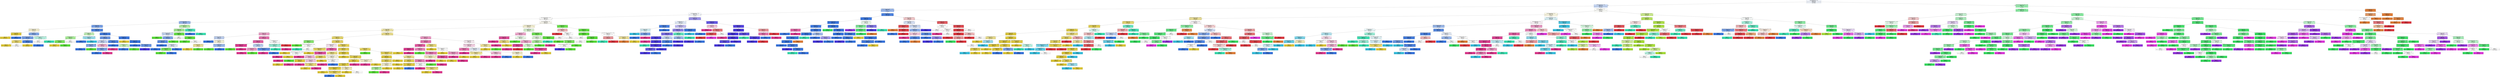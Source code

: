 digraph Tree {
node [shape=box, style="filled", color="black"] ;
0 [label="Weighted_education_rank <= 0.087\nentropy = 3.307\nsamples = 6500\nvalue = [351, 610, 350, 288, 1303, 224, 211, 1623, 326, 358\n274, 315, 267]\nclass = Purples", fillcolor="#3978e510"] ;
1 [label="Weighted_education_rank <= -0.488\nentropy = 2.964\nsamples = 4374\nvalue = [52, 610, 350, 288, 110, 223, 209, 1623, 326, 20\n24, 312, 227]\nclass = Purples", fillcolor="#3978e545"] ;
0 -> 1 [labeldistance=2.5, labelangle=45, headlabel="True"] ;
2 [label="Number_of_valued_Kneset_members <= -0.248\nentropy = 2.157\nsamples = 2747\nvalue = [8, 289, 0, 283, 12, 43, 8, 1486, 324, 5, 3, 204\n82]\nclass = Purples", fillcolor="#3978e57a"] ;
1 -> 2 ;
3 [label="Avg_education_importance <= 0.051\nentropy = 2.576\nsamples = 1456\nvalue = [3, 287, 0, 282, 2, 38, 8, 336, 286, 1, 2, 188\n23]\nclass = Purples", fillcolor="#3978e50b"] ;
2 -> 3 ;
4 [label="Avg_environmental_importance <= -0.766\nentropy = 2.225\nsamples = 1011\nvalue = [3, 287, 0, 282, 1, 22, 3, 229, 4, 0, 1, 171, 8]\nclass = Browns", fillcolor="#e5ce3902"] ;
3 -> 4 ;
5 [label="Avg_government_satisfaction <= -0.07\nentropy = 1.675\nsamples = 342\nvalue = [0, 45, 0, 68, 1, 14, 2, 205, 1, 0, 0, 6, 0]\nclass = Purples", fillcolor="#3978e580"] ;
4 -> 5 ;
6 [label="Avg_education_importance <= -0.102\nentropy = 1.316\nsamples = 247\nvalue = [0, 45, 0, 11, 1, 3, 2, 178, 1, 0, 0, 6, 0]\nclass = Purples", fillcolor="#3978e5a8"] ;
5 -> 6 ;
7 [label="Avg_environmental_importance <= -0.813\nentropy = 1.351\nsamples = 79\nvalue = [0, 42, 0, 1, 1, 3, 0, 32, 0, 0, 0, 0, 0]\nclass = Browns", fillcolor="#e5ce3936"] ;
6 -> 7 ;
8 [label="Avg_government_satisfaction <= -0.132\nentropy = 0.316\nsamples = 35\nvalue = [0, 33, 0, 0, 0, 0, 0, 2, 0, 0, 0, 0, 0]\nclass = Browns", fillcolor="#e5ce39f0"] ;
7 -> 8 ;
9 [label="entropy = 0.0\nsamples = 33\nvalue = [0, 33, 0, 0, 0, 0, 0, 0, 0, 0, 0, 0, 0]\nclass = Browns", fillcolor="#e5ce39ff"] ;
8 -> 9 ;
10 [label="entropy = 0.0\nsamples = 2\nvalue = [0, 0, 0, 0, 0, 0, 0, 2, 0, 0, 0, 0, 0]\nclass = Purples", fillcolor="#3978e5ff"] ;
8 -> 10 ;
11 [label="Avg_Residancy_Altitude <= 0.061\nentropy = 1.357\nsamples = 44\nvalue = [0, 9, 0, 1, 1, 3, 0, 30, 0, 0, 0, 0, 0]\nclass = Purples", fillcolor="#3978e599"] ;
7 -> 11 ;
12 [label="Number_of_valued_Kneset_members <= -1.343\nentropy = 0.929\nsamples = 40\nvalue = [0, 9, 0, 0, 0, 1, 0, 30, 0, 0, 0, 0, 0]\nclass = Purples", fillcolor="#3978e5ad"] ;
11 -> 12 ;
13 [label="Yearly_ExpensesK <= 0.832\nentropy = 1.061\nsamples = 8\nvalue = [0, 6, 0, 0, 0, 1, 0, 1, 0, 0, 0, 0, 0]\nclass = Browns", fillcolor="#e5ce39b6"] ;
12 -> 13 ;
14 [label="entropy = 0.0\nsamples = 6\nvalue = [0, 6, 0, 0, 0, 0, 0, 0, 0, 0, 0, 0, 0]\nclass = Browns", fillcolor="#e5ce39ff"] ;
13 -> 14 ;
15 [label="entropy = 1.0\nsamples = 2\nvalue = [0, 0, 0, 0, 0, 1, 0, 1, 0, 0, 0, 0, 0]\nclass = Oranges", fillcolor="#39e5b400"] ;
13 -> 15 ;
16 [label="Most_Important_Issue <= 1.5\nentropy = 0.449\nsamples = 32\nvalue = [0, 3, 0, 0, 0, 0, 0, 29, 0, 0, 0, 0, 0]\nclass = Purples", fillcolor="#3978e5e5"] ;
12 -> 16 ;
17 [label="entropy = 0.0\nsamples = 3\nvalue = [0, 3, 0, 0, 0, 0, 0, 0, 0, 0, 0, 0, 0]\nclass = Browns", fillcolor="#e5ce39ff"] ;
16 -> 17 ;
18 [label="entropy = 0.0\nsamples = 29\nvalue = [0, 0, 0, 0, 0, 0, 0, 29, 0, 0, 0, 0, 0]\nclass = Purples", fillcolor="#3978e5ff"] ;
16 -> 18 ;
19 [label="Avg_monthly_expense_on_pets_or_plants <= -0.273\nentropy = 1.5\nsamples = 4\nvalue = [0, 0, 0, 1, 1, 2, 0, 0, 0, 0, 0, 0, 0]\nclass = Oranges", fillcolor="#39e5b455"] ;
11 -> 19 ;
20 [label="entropy = 1.0\nsamples = 2\nvalue = [0, 0, 0, 1, 1, 0, 0, 0, 0, 0, 0, 0, 0]\nclass = Greys", fillcolor="#5be53900"] ;
19 -> 20 ;
21 [label="entropy = 0.0\nsamples = 2\nvalue = [0, 0, 0, 0, 0, 2, 0, 0, 0, 0, 0, 0, 0]\nclass = Oranges", fillcolor="#39e5b4ff"] ;
19 -> 21 ;
22 [label="Number_of_valued_Kneset_members <= -1.379\nentropy = 0.814\nsamples = 168\nvalue = [0, 3, 0, 10, 0, 0, 2, 146, 1, 0, 0, 6, 0]\nclass = Purples", fillcolor="#3978e5db"] ;
6 -> 22 ;
23 [label="Weighted_education_rank <= -0.838\nentropy = 2.04\nsamples = 11\nvalue = [0, 2, 0, 5, 0, 0, 2, 1, 0, 0, 0, 1, 0]\nclass = Greys", fillcolor="#5be53955"] ;
22 -> 23 ;
24 [label="Most_Important_Issue <= 6.0\nentropy = 1.299\nsamples = 8\nvalue = [0, 2, 0, 5, 0, 0, 0, 0, 0, 0, 0, 1, 0]\nclass = Greys", fillcolor="#5be53980"] ;
23 -> 24 ;
25 [label="Most_Important_Issue <= 2.5\nentropy = 0.65\nsamples = 6\nvalue = [0, 1, 0, 5, 0, 0, 0, 0, 0, 0, 0, 0, 0]\nclass = Greys", fillcolor="#5be539cc"] ;
24 -> 25 ;
26 [label="entropy = 0.0\nsamples = 1\nvalue = [0, 1, 0, 0, 0, 0, 0, 0, 0, 0, 0, 0, 0]\nclass = Browns", fillcolor="#e5ce39ff"] ;
25 -> 26 ;
27 [label="entropy = 0.0\nsamples = 5\nvalue = [0, 0, 0, 5, 0, 0, 0, 0, 0, 0, 0, 0, 0]\nclass = Greys", fillcolor="#5be539ff"] ;
25 -> 27 ;
28 [label="entropy = 1.0\nsamples = 2\nvalue = [0, 1, 0, 0, 0, 0, 0, 0, 0, 0, 0, 1, 0]\nclass = Browns", fillcolor="#e5ce3900"] ;
24 -> 28 ;
29 [label="Avg_monthly_expense_on_pets_or_plants <= -1.094\nentropy = 0.918\nsamples = 3\nvalue = [0, 0, 0, 0, 0, 0, 2, 1, 0, 0, 0, 0, 0]\nclass = Pinks", fillcolor="#39c5e57f"] ;
23 -> 29 ;
30 [label="entropy = 0.0\nsamples = 1\nvalue = [0, 0, 0, 0, 0, 0, 0, 1, 0, 0, 0, 0, 0]\nclass = Purples", fillcolor="#3978e5ff"] ;
29 -> 30 ;
31 [label="entropy = 0.0\nsamples = 2\nvalue = [0, 0, 0, 0, 0, 0, 2, 0, 0, 0, 0, 0, 0]\nclass = Pinks", fillcolor="#39c5e5ff"] ;
29 -> 31 ;
32 [label="Weighted_education_rank <= -0.898\nentropy = 0.516\nsamples = 157\nvalue = [0, 1, 0, 5, 0, 0, 0, 145, 1, 0, 0, 5, 0]\nclass = Purples", fillcolor="#3978e5eb"] ;
22 -> 32 ;
33 [label="Avg_education_importance <= -0.026\nentropy = 1.03\nsamples = 42\nvalue = [0, 0, 0, 5, 0, 0, 0, 32, 0, 0, 0, 5, 0]\nclass = Purples", fillcolor="#3978e5ba"] ;
32 -> 33 ;
34 [label="Most_Important_Issue <= 3.5\nentropy = 1.4\nsamples = 15\nvalue = [0, 0, 0, 2, 0, 0, 0, 8, 0, 0, 0, 5, 0]\nclass = Purples", fillcolor="#3978e54c"] ;
33 -> 34 ;
35 [label="Avg_government_satisfaction <= -0.092\nentropy = 0.863\nsamples = 7\nvalue = [0, 0, 0, 2, 0, 0, 0, 5, 0, 0, 0, 0, 0]\nclass = Purples", fillcolor="#3978e599"] ;
34 -> 35 ;
36 [label="entropy = 0.0\nsamples = 5\nvalue = [0, 0, 0, 0, 0, 0, 0, 5, 0, 0, 0, 0, 0]\nclass = Purples", fillcolor="#3978e5ff"] ;
35 -> 36 ;
37 [label="entropy = 0.0\nsamples = 2\nvalue = [0, 0, 0, 2, 0, 0, 0, 0, 0, 0, 0, 0, 0]\nclass = Greys", fillcolor="#5be539ff"] ;
35 -> 37 ;
38 [label="Yearly_ExpensesK <= -0.029\nentropy = 0.954\nsamples = 8\nvalue = [0, 0, 0, 0, 0, 0, 0, 3, 0, 0, 0, 5, 0]\nclass = Whites", fillcolor="#e5399266"] ;
34 -> 38 ;
39 [label="Avg_environmental_importance <= -0.769\nentropy = 0.811\nsamples = 4\nvalue = [0, 0, 0, 0, 0, 0, 0, 3, 0, 0, 0, 1, 0]\nclass = Purples", fillcolor="#3978e5aa"] ;
38 -> 39 ;
40 [label="entropy = 0.0\nsamples = 3\nvalue = [0, 0, 0, 0, 0, 0, 0, 3, 0, 0, 0, 0, 0]\nclass = Purples", fillcolor="#3978e5ff"] ;
39 -> 40 ;
41 [label="entropy = 0.0\nsamples = 1\nvalue = [0, 0, 0, 0, 0, 0, 0, 0, 0, 0, 0, 1, 0]\nclass = Whites", fillcolor="#e53992ff"] ;
39 -> 41 ;
42 [label="entropy = 0.0\nsamples = 4\nvalue = [0, 0, 0, 0, 0, 0, 0, 0, 0, 0, 0, 4, 0]\nclass = Whites", fillcolor="#e53992ff"] ;
38 -> 42 ;
43 [label="Avg_Residancy_Altitude <= -0.019\nentropy = 0.503\nsamples = 27\nvalue = [0, 0, 0, 3, 0, 0, 0, 24, 0, 0, 0, 0, 0]\nclass = Purples", fillcolor="#3978e5df"] ;
33 -> 43 ;
44 [label="entropy = 0.0\nsamples = 22\nvalue = [0, 0, 0, 0, 0, 0, 0, 22, 0, 0, 0, 0, 0]\nclass = Purples", fillcolor="#3978e5ff"] ;
43 -> 44 ;
45 [label="Yearly_ExpensesK <= -0.894\nentropy = 0.971\nsamples = 5\nvalue = [0, 0, 0, 3, 0, 0, 0, 2, 0, 0, 0, 0, 0]\nclass = Greys", fillcolor="#5be53955"] ;
43 -> 45 ;
46 [label="entropy = 0.0\nsamples = 2\nvalue = [0, 0, 0, 0, 0, 0, 0, 2, 0, 0, 0, 0, 0]\nclass = Purples", fillcolor="#3978e5ff"] ;
45 -> 46 ;
47 [label="entropy = 0.0\nsamples = 3\nvalue = [0, 0, 0, 3, 0, 0, 0, 0, 0, 0, 0, 0, 0]\nclass = Greys", fillcolor="#5be539ff"] ;
45 -> 47 ;
48 [label="Most_Important_Issue <= 1.5\nentropy = 0.144\nsamples = 115\nvalue = [0, 1, 0, 0, 0, 0, 0, 113, 1, 0, 0, 0, 0]\nclass = Purples", fillcolor="#3978e5fb"] ;
32 -> 48 ;
49 [label="entropy = 0.0\nsamples = 1\nvalue = [0, 1, 0, 0, 0, 0, 0, 0, 0, 0, 0, 0, 0]\nclass = Browns", fillcolor="#e5ce39ff"] ;
48 -> 49 ;
50 [label="Avg_environmental_importance <= -0.772\nentropy = 0.073\nsamples = 114\nvalue = [0, 0, 0, 0, 0, 0, 0, 113, 1, 0, 0, 0, 0]\nclass = Purples", fillcolor="#3978e5fd"] ;
48 -> 50 ;
51 [label="entropy = 0.0\nsamples = 109\nvalue = [0, 0, 0, 0, 0, 0, 0, 109, 0, 0, 0, 0, 0]\nclass = Purples", fillcolor="#3978e5ff"] ;
50 -> 51 ;
52 [label="Avg_environmental_importance <= -0.771\nentropy = 0.722\nsamples = 5\nvalue = [0, 0, 0, 0, 0, 0, 0, 4, 1, 0, 0, 0, 0]\nclass = Purples", fillcolor="#3978e5bf"] ;
50 -> 52 ;
53 [label="entropy = 0.0\nsamples = 1\nvalue = [0, 0, 0, 0, 0, 0, 0, 0, 1, 0, 0, 0, 0]\nclass = Reds", fillcolor="#4a39e5ff"] ;
52 -> 53 ;
54 [label="entropy = 0.0\nsamples = 4\nvalue = [0, 0, 0, 0, 0, 0, 0, 4, 0, 0, 0, 0, 0]\nclass = Purples", fillcolor="#3978e5ff"] ;
52 -> 54 ;
55 [label="Weighted_education_rank <= -0.649\nentropy = 1.318\nsamples = 95\nvalue = [0, 0, 0, 57, 0, 11, 0, 27, 0, 0, 0, 0, 0]\nclass = Greys", fillcolor="#5be53970"] ;
5 -> 55 ;
56 [label="Avg_government_satisfaction <= 0.016\nentropy = 1.037\nsamples = 85\nvalue = [0, 0, 0, 57, 0, 2, 0, 26, 0, 0, 0, 0, 0]\nclass = Greys", fillcolor="#5be53986"] ;
55 -> 56 ;
57 [label="Number_of_valued_Kneset_members <= -1.212\nentropy = 0.985\nsamples = 42\nvalue = [0, 0, 0, 18, 0, 0, 0, 24, 0, 0, 0, 0, 0]\nclass = Purples", fillcolor="#3978e540"] ;
56 -> 57 ;
58 [label="entropy = 0.0\nsamples = 9\nvalue = [0, 0, 0, 9, 0, 0, 0, 0, 0, 0, 0, 0, 0]\nclass = Greys", fillcolor="#5be539ff"] ;
57 -> 58 ;
59 [label="Avg_Residancy_Altitude <= 0.094\nentropy = 0.845\nsamples = 33\nvalue = [0, 0, 0, 9, 0, 0, 0, 24, 0, 0, 0, 0, 0]\nclass = Purples", fillcolor="#3978e59f"] ;
57 -> 59 ;
60 [label="Avg_education_importance <= -0.016\nentropy = 0.663\nsamples = 29\nvalue = [0, 0, 0, 5, 0, 0, 0, 24, 0, 0, 0, 0, 0]\nclass = Purples", fillcolor="#3978e5ca"] ;
59 -> 60 ;
61 [label="entropy = 0.0\nsamples = 18\nvalue = [0, 0, 0, 0, 0, 0, 0, 18, 0, 0, 0, 0, 0]\nclass = Purples", fillcolor="#3978e5ff"] ;
60 -> 61 ;
62 [label="Most_Important_Issue <= 6.0\nentropy = 0.994\nsamples = 11\nvalue = [0, 0, 0, 5, 0, 0, 0, 6, 0, 0, 0, 0, 0]\nclass = Purples", fillcolor="#3978e52a"] ;
60 -> 62 ;
63 [label="Avg_education_importance <= 0.03\nentropy = 0.65\nsamples = 6\nvalue = [0, 0, 0, 5, 0, 0, 0, 1, 0, 0, 0, 0, 0]\nclass = Greys", fillcolor="#5be539cc"] ;
62 -> 63 ;
64 [label="entropy = 0.0\nsamples = 5\nvalue = [0, 0, 0, 5, 0, 0, 0, 0, 0, 0, 0, 0, 0]\nclass = Greys", fillcolor="#5be539ff"] ;
63 -> 64 ;
65 [label="entropy = 0.0\nsamples = 1\nvalue = [0, 0, 0, 0, 0, 0, 0, 1, 0, 0, 0, 0, 0]\nclass = Purples", fillcolor="#3978e5ff"] ;
63 -> 65 ;
66 [label="entropy = 0.0\nsamples = 5\nvalue = [0, 0, 0, 0, 0, 0, 0, 5, 0, 0, 0, 0, 0]\nclass = Purples", fillcolor="#3978e5ff"] ;
62 -> 66 ;
67 [label="entropy = 0.0\nsamples = 4\nvalue = [0, 0, 0, 4, 0, 0, 0, 0, 0, 0, 0, 0, 0]\nclass = Greys", fillcolor="#5be539ff"] ;
59 -> 67 ;
68 [label="Avg_Residancy_Altitude <= -0.681\nentropy = 0.54\nsamples = 43\nvalue = [0, 0, 0, 39, 0, 2, 0, 2, 0, 0, 0, 0, 0]\nclass = Greys", fillcolor="#5be539e6"] ;
56 -> 68 ;
69 [label="entropy = 1.0\nsamples = 2\nvalue = [0, 0, 0, 0, 0, 1, 0, 1, 0, 0, 0, 0, 0]\nclass = Oranges", fillcolor="#39e5b400"] ;
68 -> 69 ;
70 [label="Most_Important_Issue <= 5.5\nentropy = 0.33\nsamples = 41\nvalue = [0, 0, 0, 39, 0, 1, 0, 1, 0, 0, 0, 0, 0]\nclass = Greys", fillcolor="#5be539f2"] ;
68 -> 70 ;
71 [label="entropy = 0.0\nsamples = 39\nvalue = [0, 0, 0, 39, 0, 0, 0, 0, 0, 0, 0, 0, 0]\nclass = Greys", fillcolor="#5be539ff"] ;
70 -> 71 ;
72 [label="entropy = 1.0\nsamples = 2\nvalue = [0, 0, 0, 0, 0, 1, 0, 1, 0, 0, 0, 0, 0]\nclass = Oranges", fillcolor="#39e5b400"] ;
70 -> 72 ;
73 [label="Yearly_ExpensesK <= -0.828\nentropy = 0.469\nsamples = 10\nvalue = [0, 0, 0, 0, 0, 9, 0, 1, 0, 0, 0, 0, 0]\nclass = Oranges", fillcolor="#39e5b4e3"] ;
55 -> 73 ;
74 [label="entropy = 0.0\nsamples = 1\nvalue = [0, 0, 0, 0, 0, 0, 0, 1, 0, 0, 0, 0, 0]\nclass = Purples", fillcolor="#3978e5ff"] ;
73 -> 74 ;
75 [label="entropy = 0.0\nsamples = 9\nvalue = [0, 0, 0, 0, 0, 9, 0, 0, 0, 0, 0, 0, 0]\nclass = Oranges", fillcolor="#39e5b4ff"] ;
73 -> 75 ;
76 [label="Avg_government_satisfaction <= 0.017\nentropy = 1.978\nsamples = 669\nvalue = [3, 242, 0, 214, 0, 8, 1, 24, 3, 0, 1, 165, 8]\nclass = Browns", fillcolor="#e5ce3910"] ;
4 -> 76 ;
77 [label="Avg_environmental_importance <= -0.73\nentropy = 1.828\nsamples = 531\nvalue = [0, 239, 0, 92, 0, 6, 0, 24, 2, 0, 0, 165, 3]\nclass = Browns", fillcolor="#e5ce3934"] ;
76 -> 77 ;
78 [label="Avg_government_satisfaction <= -0.19\nentropy = 1.569\nsamples = 407\nvalue = [0, 235, 0, 28, 0, 3, 0, 24, 0, 0, 0, 115, 2]\nclass = Browns", fillcolor="#e5ce3969"] ;
77 -> 78 ;
79 [label="Avg_environmental_importance <= -0.753\nentropy = 1.875\nsamples = 56\nvalue = [0, 4, 0, 5, 0, 2, 0, 12, 0, 0, 0, 31, 2]\nclass = Whites", fillcolor="#e539926e"] ;
78 -> 79 ;
80 [label="Avg_government_satisfaction <= -0.243\nentropy = 1.493\nsamples = 14\nvalue = [0, 4, 0, 3, 0, 0, 0, 7, 0, 0, 0, 0, 0]\nclass = Purples", fillcolor="#3978e54c"] ;
79 -> 80 ;
81 [label="entropy = 0.0\nsamples = 5\nvalue = [0, 0, 0, 0, 0, 0, 0, 5, 0, 0, 0, 0, 0]\nclass = Purples", fillcolor="#3978e5ff"] ;
80 -> 81 ;
82 [label="Avg_government_satisfaction <= -0.209\nentropy = 1.53\nsamples = 9\nvalue = [0, 4, 0, 3, 0, 0, 0, 2, 0, 0, 0, 0, 0]\nclass = Browns", fillcolor="#e5ce392a"] ;
80 -> 82 ;
83 [label="Avg_education_importance <= -0.052\nentropy = 0.918\nsamples = 6\nvalue = [0, 4, 0, 2, 0, 0, 0, 0, 0, 0, 0, 0, 0]\nclass = Browns", fillcolor="#e5ce397f"] ;
82 -> 83 ;
84 [label="entropy = 0.0\nsamples = 4\nvalue = [0, 4, 0, 0, 0, 0, 0, 0, 0, 0, 0, 0, 0]\nclass = Browns", fillcolor="#e5ce39ff"] ;
83 -> 84 ;
85 [label="entropy = 0.0\nsamples = 2\nvalue = [0, 0, 0, 2, 0, 0, 0, 0, 0, 0, 0, 0, 0]\nclass = Greys", fillcolor="#5be539ff"] ;
83 -> 85 ;
86 [label="Number_of_valued_Kneset_members <= -1.212\nentropy = 0.918\nsamples = 3\nvalue = [0, 0, 0, 1, 0, 0, 0, 2, 0, 0, 0, 0, 0]\nclass = Purples", fillcolor="#3978e57f"] ;
82 -> 86 ;
87 [label="entropy = 0.0\nsamples = 1\nvalue = [0, 0, 0, 1, 0, 0, 0, 0, 0, 0, 0, 0, 0]\nclass = Greys", fillcolor="#5be539ff"] ;
86 -> 87 ;
88 [label="entropy = 0.0\nsamples = 2\nvalue = [0, 0, 0, 0, 0, 0, 0, 2, 0, 0, 0, 0, 0]\nclass = Purples", fillcolor="#3978e5ff"] ;
86 -> 88 ;
89 [label="Weighted_education_rank <= -0.619\nentropy = 1.316\nsamples = 42\nvalue = [0, 0, 0, 2, 0, 2, 0, 5, 0, 0, 0, 31, 2]\nclass = Whites", fillcolor="#e53992b3"] ;
79 -> 89 ;
90 [label="Avg_education_importance <= -0.051\nentropy = 0.863\nsamples = 37\nvalue = [0, 0, 0, 2, 0, 0, 0, 5, 0, 0, 0, 30, 0]\nclass = Whites", fillcolor="#e53992c7"] ;
89 -> 90 ;
91 [label="Number_of_valued_Kneset_members <= -1.956\nentropy = 0.222\nsamples = 28\nvalue = [0, 0, 0, 1, 0, 0, 0, 0, 0, 0, 0, 27, 0]\nclass = Whites", fillcolor="#e53992f6"] ;
90 -> 91 ;
92 [label="entropy = 0.0\nsamples = 1\nvalue = [0, 0, 0, 1, 0, 0, 0, 0, 0, 0, 0, 0, 0]\nclass = Greys", fillcolor="#5be539ff"] ;
91 -> 92 ;
93 [label="entropy = 0.0\nsamples = 27\nvalue = [0, 0, 0, 0, 0, 0, 0, 0, 0, 0, 0, 27, 0]\nclass = Whites", fillcolor="#e53992ff"] ;
91 -> 93 ;
94 [label="Avg_Residancy_Altitude <= -0.546\nentropy = 1.352\nsamples = 9\nvalue = [0, 0, 0, 1, 0, 0, 0, 5, 0, 0, 0, 3, 0]\nclass = Purples", fillcolor="#3978e555"] ;
90 -> 94 ;
95 [label="Avg_education_importance <= -0.017\nentropy = 0.918\nsamples = 3\nvalue = [0, 0, 0, 1, 0, 0, 0, 0, 0, 0, 0, 2, 0]\nclass = Whites", fillcolor="#e539927f"] ;
94 -> 95 ;
96 [label="entropy = 0.0\nsamples = 2\nvalue = [0, 0, 0, 0, 0, 0, 0, 0, 0, 0, 0, 2, 0]\nclass = Whites", fillcolor="#e53992ff"] ;
95 -> 96 ;
97 [label="entropy = 0.0\nsamples = 1\nvalue = [0, 0, 0, 1, 0, 0, 0, 0, 0, 0, 0, 0, 0]\nclass = Greys", fillcolor="#5be539ff"] ;
95 -> 97 ;
98 [label="Avg_monthly_expense_on_pets_or_plants <= -1.028\nentropy = 0.65\nsamples = 6\nvalue = [0, 0, 0, 0, 0, 0, 0, 5, 0, 0, 0, 1, 0]\nclass = Purples", fillcolor="#3978e5cc"] ;
94 -> 98 ;
99 [label="entropy = 0.0\nsamples = 1\nvalue = [0, 0, 0, 0, 0, 0, 0, 0, 0, 0, 0, 1, 0]\nclass = Whites", fillcolor="#e53992ff"] ;
98 -> 99 ;
100 [label="entropy = 0.0\nsamples = 5\nvalue = [0, 0, 0, 0, 0, 0, 0, 5, 0, 0, 0, 0, 0]\nclass = Purples", fillcolor="#3978e5ff"] ;
98 -> 100 ;
101 [label="Yearly_ExpensesK <= 0.878\nentropy = 1.522\nsamples = 5\nvalue = [0, 0, 0, 0, 0, 2, 0, 0, 0, 0, 0, 1, 2]\nclass = Oranges", fillcolor="#39e5b400"] ;
89 -> 101 ;
102 [label="Number_of_valued_Kneset_members <= -0.839\nentropy = 0.918\nsamples = 3\nvalue = [0, 0, 0, 0, 0, 2, 0, 0, 0, 0, 0, 1, 0]\nclass = Oranges", fillcolor="#39e5b47f"] ;
101 -> 102 ;
103 [label="entropy = 0.0\nsamples = 2\nvalue = [0, 0, 0, 0, 0, 2, 0, 0, 0, 0, 0, 0, 0]\nclass = Oranges", fillcolor="#39e5b4ff"] ;
102 -> 103 ;
104 [label="entropy = 0.0\nsamples = 1\nvalue = [0, 0, 0, 0, 0, 0, 0, 0, 0, 0, 0, 1, 0]\nclass = Whites", fillcolor="#e53992ff"] ;
102 -> 104 ;
105 [label="entropy = 0.0\nsamples = 2\nvalue = [0, 0, 0, 0, 0, 0, 0, 0, 0, 0, 0, 0, 2]\nclass = Yellows", fillcolor="#e53941ff"] ;
101 -> 105 ;
106 [label="Avg_education_importance <= -0.021\nentropy = 1.339\nsamples = 351\nvalue = [0, 231, 0, 23, 0, 1, 0, 12, 0, 0, 0, 84, 0]\nclass = Browns", fillcolor="#e5ce398c"] ;
78 -> 106 ;
107 [label="Avg_education_importance <= -0.163\nentropy = 1.127\nsamples = 278\nvalue = [0, 212, 0, 20, 0, 1, 0, 7, 0, 0, 0, 38, 0]\nclass = Browns", fillcolor="#e5ce39b9"] ;
106 -> 107 ;
108 [label="Weighted_education_rank <= -0.814\nentropy = 1.278\nsamples = 11\nvalue = [0, 1, 0, 8, 0, 1, 0, 1, 0, 0, 0, 0, 0]\nclass = Greys", fillcolor="#5be539b3"] ;
107 -> 108 ;
109 [label="entropy = 0.0\nsamples = 8\nvalue = [0, 0, 0, 8, 0, 0, 0, 0, 0, 0, 0, 0, 0]\nclass = Greys", fillcolor="#5be539ff"] ;
108 -> 109 ;
110 [label="Avg_monthly_expense_on_pets_or_plants <= -0.854\nentropy = 1.585\nsamples = 3\nvalue = [0, 1, 0, 0, 0, 1, 0, 1, 0, 0, 0, 0, 0]\nclass = Browns", fillcolor="#e5ce3900"] ;
108 -> 110 ;
111 [label="entropy = 0.0\nsamples = 1\nvalue = [0, 0, 0, 0, 0, 1, 0, 0, 0, 0, 0, 0, 0]\nclass = Oranges", fillcolor="#39e5b4ff"] ;
110 -> 111 ;
112 [label="entropy = 1.0\nsamples = 2\nvalue = [0, 1, 0, 0, 0, 0, 0, 1, 0, 0, 0, 0, 0]\nclass = Browns", fillcolor="#e5ce3900"] ;
110 -> 112 ;
113 [label="Avg_government_satisfaction <= -0.163\nentropy = 0.993\nsamples = 267\nvalue = [0, 211, 0, 12, 0, 0, 0, 6, 0, 0, 0, 38, 0]\nclass = Browns", fillcolor="#e5ce39c1"] ;
107 -> 113 ;
114 [label="Avg_environmental_importance <= -0.744\nentropy = 1.272\nsamples = 32\nvalue = [0, 14, 0, 2, 0, 0, 0, 0, 0, 0, 0, 16, 0]\nclass = Whites", fillcolor="#e539921c"] ;
113 -> 114 ;
115 [label="Avg_monthly_expense_on_pets_or_plants <= 0.173\nentropy = 0.696\nsamples = 16\nvalue = [0, 13, 0, 0, 0, 0, 0, 0, 0, 0, 0, 3, 0]\nclass = Browns", fillcolor="#e5ce39c4"] ;
114 -> 115 ;
116 [label="entropy = 0.0\nsamples = 10\nvalue = [0, 10, 0, 0, 0, 0, 0, 0, 0, 0, 0, 0, 0]\nclass = Browns", fillcolor="#e5ce39ff"] ;
115 -> 116 ;
117 [label="Avg_monthly_expense_on_pets_or_plants <= 0.483\nentropy = 1.0\nsamples = 6\nvalue = [0, 3, 0, 0, 0, 0, 0, 0, 0, 0, 0, 3, 0]\nclass = Browns", fillcolor="#e5ce3900"] ;
115 -> 117 ;
118 [label="entropy = 0.0\nsamples = 3\nvalue = [0, 0, 0, 0, 0, 0, 0, 0, 0, 0, 0, 3, 0]\nclass = Whites", fillcolor="#e53992ff"] ;
117 -> 118 ;
119 [label="entropy = 0.0\nsamples = 3\nvalue = [0, 3, 0, 0, 0, 0, 0, 0, 0, 0, 0, 0, 0]\nclass = Browns", fillcolor="#e5ce39ff"] ;
117 -> 119 ;
120 [label="Most_Important_Issue <= 0.5\nentropy = 0.868\nsamples = 16\nvalue = [0, 1, 0, 2, 0, 0, 0, 0, 0, 0, 0, 13, 0]\nclass = Whites", fillcolor="#e53992c8"] ;
114 -> 120 ;
121 [label="entropy = 0.0\nsamples = 1\nvalue = [0, 1, 0, 0, 0, 0, 0, 0, 0, 0, 0, 0, 0]\nclass = Browns", fillcolor="#e5ce39ff"] ;
120 -> 121 ;
122 [label="Number_of_valued_Kneset_members <= -0.839\nentropy = 0.567\nsamples = 15\nvalue = [0, 0, 0, 2, 0, 0, 0, 0, 0, 0, 0, 13, 0]\nclass = Whites", fillcolor="#e53992d8"] ;
120 -> 122 ;
123 [label="entropy = 0.0\nsamples = 10\nvalue = [0, 0, 0, 0, 0, 0, 0, 0, 0, 0, 0, 10, 0]\nclass = Whites", fillcolor="#e53992ff"] ;
122 -> 123 ;
124 [label="Avg_Residancy_Altitude <= -0.607\nentropy = 0.971\nsamples = 5\nvalue = [0, 0, 0, 2, 0, 0, 0, 0, 0, 0, 0, 3, 0]\nclass = Whites", fillcolor="#e5399255"] ;
122 -> 124 ;
125 [label="entropy = 0.0\nsamples = 3\nvalue = [0, 0, 0, 0, 0, 0, 0, 0, 0, 0, 0, 3, 0]\nclass = Whites", fillcolor="#e53992ff"] ;
124 -> 125 ;
126 [label="entropy = 0.0\nsamples = 2\nvalue = [0, 0, 0, 2, 0, 0, 0, 0, 0, 0, 0, 0, 0]\nclass = Greys", fillcolor="#5be539ff"] ;
124 -> 126 ;
127 [label="Most_Important_Issue <= 2.5\nentropy = 0.862\nsamples = 235\nvalue = [0, 197, 0, 10, 0, 0, 0, 6, 0, 0, 0, 22, 0]\nclass = Browns", fillcolor="#e5ce39d2"] ;
113 -> 127 ;
128 [label="Avg_environmental_importance <= -0.756\nentropy = 0.67\nsamples = 138\nvalue = [0, 120, 0, 0, 0, 0, 0, 5, 0, 0, 0, 13, 0]\nclass = Browns", fillcolor="#e5ce39da"] ;
127 -> 128 ;
129 [label="Most_Important_Issue <= 1.5\nentropy = 1.129\nsamples = 37\nvalue = [0, 26, 0, 0, 0, 0, 0, 3, 0, 0, 0, 8, 0]\nclass = Browns", fillcolor="#e5ce399e"] ;
128 -> 129 ;
130 [label="Avg_education_importance <= -0.06\nentropy = 0.691\nsamples = 27\nvalue = [0, 22, 0, 0, 0, 0, 0, 0, 0, 0, 0, 5, 0]\nclass = Browns", fillcolor="#e5ce39c5"] ;
129 -> 130 ;
131 [label="Avg_environmental_importance <= -0.756\nentropy = 0.286\nsamples = 20\nvalue = [0, 19, 0, 0, 0, 0, 0, 0, 0, 0, 0, 1, 0]\nclass = Browns", fillcolor="#e5ce39f2"] ;
130 -> 131 ;
132 [label="entropy = 0.0\nsamples = 19\nvalue = [0, 19, 0, 0, 0, 0, 0, 0, 0, 0, 0, 0, 0]\nclass = Browns", fillcolor="#e5ce39ff"] ;
131 -> 132 ;
133 [label="entropy = 0.0\nsamples = 1\nvalue = [0, 0, 0, 0, 0, 0, 0, 0, 0, 0, 0, 1, 0]\nclass = Whites", fillcolor="#e53992ff"] ;
131 -> 133 ;
134 [label="Avg_environmental_importance <= -0.764\nentropy = 0.985\nsamples = 7\nvalue = [0, 3, 0, 0, 0, 0, 0, 0, 0, 0, 0, 4, 0]\nclass = Whites", fillcolor="#e5399240"] ;
130 -> 134 ;
135 [label="entropy = 0.0\nsamples = 3\nvalue = [0, 0, 0, 0, 0, 0, 0, 0, 0, 0, 0, 3, 0]\nclass = Whites", fillcolor="#e53992ff"] ;
134 -> 135 ;
136 [label="Number_of_valued_Kneset_members <= -0.467\nentropy = 0.811\nsamples = 4\nvalue = [0, 3, 0, 0, 0, 0, 0, 0, 0, 0, 0, 1, 0]\nclass = Browns", fillcolor="#e5ce39aa"] ;
134 -> 136 ;
137 [label="entropy = 0.0\nsamples = 3\nvalue = [0, 3, 0, 0, 0, 0, 0, 0, 0, 0, 0, 0, 0]\nclass = Browns", fillcolor="#e5ce39ff"] ;
136 -> 137 ;
138 [label="entropy = 0.0\nsamples = 1\nvalue = [0, 0, 0, 0, 0, 0, 0, 0, 0, 0, 0, 1, 0]\nclass = Whites", fillcolor="#e53992ff"] ;
136 -> 138 ;
139 [label="Number_of_valued_Kneset_members <= -1.956\nentropy = 1.571\nsamples = 10\nvalue = [0, 4, 0, 0, 0, 0, 0, 3, 0, 0, 0, 3, 0]\nclass = Browns", fillcolor="#e5ce3924"] ;
129 -> 139 ;
140 [label="entropy = 0.0\nsamples = 4\nvalue = [0, 4, 0, 0, 0, 0, 0, 0, 0, 0, 0, 0, 0]\nclass = Browns", fillcolor="#e5ce39ff"] ;
139 -> 140 ;
141 [label="Number_of_valued_Kneset_members <= -1.212\nentropy = 1.0\nsamples = 6\nvalue = [0, 0, 0, 0, 0, 0, 0, 3, 0, 0, 0, 3, 0]\nclass = Purples", fillcolor="#3978e500"] ;
139 -> 141 ;
142 [label="entropy = 0.0\nsamples = 3\nvalue = [0, 0, 0, 0, 0, 0, 0, 0, 0, 0, 0, 3, 0]\nclass = Whites", fillcolor="#e53992ff"] ;
141 -> 142 ;
143 [label="entropy = 0.0\nsamples = 3\nvalue = [0, 0, 0, 0, 0, 0, 0, 3, 0, 0, 0, 0, 0]\nclass = Purples", fillcolor="#3978e5ff"] ;
141 -> 143 ;
144 [label="Avg_education_importance <= -0.076\nentropy = 0.423\nsamples = 101\nvalue = [0, 94, 0, 0, 0, 0, 0, 2, 0, 0, 0, 5, 0]\nclass = Browns", fillcolor="#e5ce39ec"] ;
128 -> 144 ;
145 [label="entropy = 0.0\nsamples = 45\nvalue = [0, 45, 0, 0, 0, 0, 0, 0, 0, 0, 0, 0, 0]\nclass = Browns", fillcolor="#e5ce39ff"] ;
144 -> 145 ;
146 [label="Number_of_valued_Kneset_members <= -0.307\nentropy = 0.651\nsamples = 56\nvalue = [0, 49, 0, 0, 0, 0, 0, 2, 0, 0, 0, 5, 0]\nclass = Browns", fillcolor="#e5ce39dc"] ;
144 -> 146 ;
147 [label="Yearly_ExpensesK <= 0.945\nentropy = 0.49\nsamples = 49\nvalue = [0, 45, 0, 0, 0, 0, 0, 2, 0, 0, 0, 2, 0]\nclass = Browns", fillcolor="#e5ce39e9"] ;
146 -> 147 ;
148 [label="Avg_government_satisfaction <= -0.028\nentropy = 0.395\nsamples = 48\nvalue = [0, 45, 0, 0, 0, 0, 0, 2, 0, 0, 0, 1, 0]\nclass = Browns", fillcolor="#e5ce39ee"] ;
147 -> 148 ;
149 [label="Avg_monthly_expense_on_pets_or_plants <= 0.691\nentropy = 0.156\nsamples = 44\nvalue = [0, 43, 0, 0, 0, 0, 0, 1, 0, 0, 0, 0, 0]\nclass = Browns", fillcolor="#e5ce39f9"] ;
148 -> 149 ;
150 [label="entropy = 0.0\nsamples = 37\nvalue = [0, 37, 0, 0, 0, 0, 0, 0, 0, 0, 0, 0, 0]\nclass = Browns", fillcolor="#e5ce39ff"] ;
149 -> 150 ;
151 [label="Avg_monthly_expense_on_pets_or_plants <= 0.807\nentropy = 0.592\nsamples = 7\nvalue = [0, 6, 0, 0, 0, 0, 0, 1, 0, 0, 0, 0, 0]\nclass = Browns", fillcolor="#e5ce39d4"] ;
149 -> 151 ;
152 [label="entropy = 0.0\nsamples = 1\nvalue = [0, 0, 0, 0, 0, 0, 0, 1, 0, 0, 0, 0, 0]\nclass = Purples", fillcolor="#3978e5ff"] ;
151 -> 152 ;
153 [label="entropy = 0.0\nsamples = 6\nvalue = [0, 6, 0, 0, 0, 0, 0, 0, 0, 0, 0, 0, 0]\nclass = Browns", fillcolor="#e5ce39ff"] ;
151 -> 153 ;
154 [label="Avg_environmental_importance <= -0.743\nentropy = 1.5\nsamples = 4\nvalue = [0, 2, 0, 0, 0, 0, 0, 1, 0, 0, 0, 1, 0]\nclass = Browns", fillcolor="#e5ce3955"] ;
148 -> 154 ;
155 [label="entropy = 0.0\nsamples = 2\nvalue = [0, 2, 0, 0, 0, 0, 0, 0, 0, 0, 0, 0, 0]\nclass = Browns", fillcolor="#e5ce39ff"] ;
154 -> 155 ;
156 [label="entropy = 1.0\nsamples = 2\nvalue = [0, 0, 0, 0, 0, 0, 0, 1, 0, 0, 0, 1, 0]\nclass = Purples", fillcolor="#3978e500"] ;
154 -> 156 ;
157 [label="entropy = 0.0\nsamples = 1\nvalue = [0, 0, 0, 0, 0, 0, 0, 0, 0, 0, 0, 1, 0]\nclass = Whites", fillcolor="#e53992ff"] ;
147 -> 157 ;
158 [label="Avg_monthly_expense_on_pets_or_plants <= -0.524\nentropy = 0.985\nsamples = 7\nvalue = [0, 4, 0, 0, 0, 0, 0, 0, 0, 0, 0, 3, 0]\nclass = Browns", fillcolor="#e5ce3940"] ;
146 -> 158 ;
159 [label="entropy = 0.0\nsamples = 3\nvalue = [0, 0, 0, 0, 0, 0, 0, 0, 0, 0, 0, 3, 0]\nclass = Whites", fillcolor="#e53992ff"] ;
158 -> 159 ;
160 [label="entropy = 0.0\nsamples = 4\nvalue = [0, 4, 0, 0, 0, 0, 0, 0, 0, 0, 0, 0, 0]\nclass = Browns", fillcolor="#e5ce39ff"] ;
158 -> 160 ;
161 [label="Most_Important_Issue <= 3.5\nentropy = 0.989\nsamples = 97\nvalue = [0, 77, 0, 10, 0, 0, 0, 1, 0, 0, 0, 9, 0]\nclass = Browns", fillcolor="#e5ce39c4"] ;
127 -> 161 ;
162 [label="entropy = 0.0\nsamples = 6\nvalue = [0, 0, 0, 6, 0, 0, 0, 0, 0, 0, 0, 0, 0]\nclass = Greys", fillcolor="#5be539ff"] ;
161 -> 162 ;
163 [label="Number_of_valued_Kneset_members <= -1.212\nentropy = 0.804\nsamples = 91\nvalue = [0, 77, 0, 4, 0, 0, 0, 1, 0, 0, 0, 9, 0]\nclass = Browns", fillcolor="#e5ce39d3"] ;
161 -> 163 ;
164 [label="Weighted_education_rank <= -1.182\nentropy = 0.337\nsamples = 59\nvalue = [0, 56, 0, 2, 0, 0, 0, 0, 0, 0, 0, 1, 0]\nclass = Browns", fillcolor="#e5ce39f2"] ;
163 -> 164 ;
165 [label="Avg_environmental_importance <= -0.747\nentropy = 0.834\nsamples = 17\nvalue = [0, 14, 0, 2, 0, 0, 0, 0, 0, 0, 0, 1, 0]\nclass = Browns", fillcolor="#e5ce39cc"] ;
164 -> 165 ;
166 [label="Avg_government_satisfaction <= -0.046\nentropy = 1.459\nsamples = 6\nvalue = [0, 3, 0, 2, 0, 0, 0, 0, 0, 0, 0, 1, 0]\nclass = Browns", fillcolor="#e5ce3940"] ;
165 -> 166 ;
167 [label="Avg_education_importance <= -0.042\nentropy = 0.918\nsamples = 3\nvalue = [0, 0, 0, 2, 0, 0, 0, 0, 0, 0, 0, 1, 0]\nclass = Greys", fillcolor="#5be5397f"] ;
166 -> 167 ;
168 [label="entropy = 0.0\nsamples = 2\nvalue = [0, 0, 0, 2, 0, 0, 0, 0, 0, 0, 0, 0, 0]\nclass = Greys", fillcolor="#5be539ff"] ;
167 -> 168 ;
169 [label="entropy = 0.0\nsamples = 1\nvalue = [0, 0, 0, 0, 0, 0, 0, 0, 0, 0, 0, 1, 0]\nclass = Whites", fillcolor="#e53992ff"] ;
167 -> 169 ;
170 [label="entropy = 0.0\nsamples = 3\nvalue = [0, 3, 0, 0, 0, 0, 0, 0, 0, 0, 0, 0, 0]\nclass = Browns", fillcolor="#e5ce39ff"] ;
166 -> 170 ;
171 [label="entropy = 0.0\nsamples = 11\nvalue = [0, 11, 0, 0, 0, 0, 0, 0, 0, 0, 0, 0, 0]\nclass = Browns", fillcolor="#e5ce39ff"] ;
165 -> 171 ;
172 [label="entropy = 0.0\nsamples = 42\nvalue = [0, 42, 0, 0, 0, 0, 0, 0, 0, 0, 0, 0, 0]\nclass = Browns", fillcolor="#e5ce39ff"] ;
164 -> 172 ;
173 [label="Most_Important_Issue <= 4.5\nentropy = 1.305\nsamples = 32\nvalue = [0, 21, 0, 2, 0, 0, 0, 1, 0, 0, 0, 8, 0]\nclass = Browns", fillcolor="#e5ce398a"] ;
163 -> 173 ;
174 [label="Avg_government_satisfaction <= -0.06\nentropy = 0.764\nsamples = 25\nvalue = [0, 21, 0, 0, 0, 0, 0, 1, 0, 0, 0, 3, 0]\nclass = Browns", fillcolor="#e5ce39d1"] ;
173 -> 174 ;
175 [label="Number_of_valued_Kneset_members <= -0.467\nentropy = 0.297\nsamples = 19\nvalue = [0, 18, 0, 0, 0, 0, 0, 1, 0, 0, 0, 0, 0]\nclass = Browns", fillcolor="#e5ce39f1"] ;
174 -> 175 ;
176 [label="entropy = 0.0\nsamples = 18\nvalue = [0, 18, 0, 0, 0, 0, 0, 0, 0, 0, 0, 0, 0]\nclass = Browns", fillcolor="#e5ce39ff"] ;
175 -> 176 ;
177 [label="entropy = 0.0\nsamples = 1\nvalue = [0, 0, 0, 0, 0, 0, 0, 1, 0, 0, 0, 0, 0]\nclass = Purples", fillcolor="#3978e5ff"] ;
175 -> 177 ;
178 [label="Avg_government_satisfaction <= -0.053\nentropy = 1.0\nsamples = 6\nvalue = [0, 3, 0, 0, 0, 0, 0, 0, 0, 0, 0, 3, 0]\nclass = Browns", fillcolor="#e5ce3900"] ;
174 -> 178 ;
179 [label="entropy = 0.0\nsamples = 2\nvalue = [0, 0, 0, 0, 0, 0, 0, 0, 0, 0, 0, 2, 0]\nclass = Whites", fillcolor="#e53992ff"] ;
178 -> 179 ;
180 [label="Avg_monthly_expense_on_pets_or_plants <= 0.339\nentropy = 0.811\nsamples = 4\nvalue = [0, 3, 0, 0, 0, 0, 0, 0, 0, 0, 0, 1, 0]\nclass = Browns", fillcolor="#e5ce39aa"] ;
178 -> 180 ;
181 [label="entropy = 0.0\nsamples = 3\nvalue = [0, 3, 0, 0, 0, 0, 0, 0, 0, 0, 0, 0, 0]\nclass = Browns", fillcolor="#e5ce39ff"] ;
180 -> 181 ;
182 [label="entropy = 0.0\nsamples = 1\nvalue = [0, 0, 0, 0, 0, 0, 0, 0, 0, 0, 0, 1, 0]\nclass = Whites", fillcolor="#e53992ff"] ;
180 -> 182 ;
183 [label="Avg_education_importance <= -0.077\nentropy = 0.863\nsamples = 7\nvalue = [0, 0, 0, 2, 0, 0, 0, 0, 0, 0, 0, 5, 0]\nclass = Whites", fillcolor="#e5399299"] ;
173 -> 183 ;
184 [label="entropy = 0.0\nsamples = 2\nvalue = [0, 0, 0, 2, 0, 0, 0, 0, 0, 0, 0, 0, 0]\nclass = Greys", fillcolor="#5be539ff"] ;
183 -> 184 ;
185 [label="entropy = 0.0\nsamples = 5\nvalue = [0, 0, 0, 0, 0, 0, 0, 0, 0, 0, 0, 5, 0]\nclass = Whites", fillcolor="#e53992ff"] ;
183 -> 185 ;
186 [label="Weighted_education_rank <= -1.143\nentropy = 1.379\nsamples = 73\nvalue = [0, 19, 0, 3, 0, 0, 0, 5, 0, 0, 0, 46, 0]\nclass = Whites", fillcolor="#e539927f"] ;
106 -> 186 ;
187 [label="Avg_environmental_importance <= -0.736\nentropy = 0.988\nsamples = 50\nvalue = [0, 11, 0, 2, 0, 0, 0, 0, 0, 0, 0, 37, 0]\nclass = Whites", fillcolor="#e53992aa"] ;
186 -> 187 ;
188 [label="Most_Important_Issue <= 2.5\nentropy = 0.794\nsamples = 42\nvalue = [0, 5, 0, 2, 0, 0, 0, 0, 0, 0, 0, 35, 0]\nclass = Whites", fillcolor="#e53992cf"] ;
187 -> 188 ;
189 [label="Avg_education_importance <= -0.02\nentropy = 0.25\nsamples = 24\nvalue = [0, 1, 0, 0, 0, 0, 0, 0, 0, 0, 0, 23, 0]\nclass = Whites", fillcolor="#e53992f4"] ;
188 -> 189 ;
190 [label="entropy = 0.0\nsamples = 1\nvalue = [0, 1, 0, 0, 0, 0, 0, 0, 0, 0, 0, 0, 0]\nclass = Browns", fillcolor="#e5ce39ff"] ;
189 -> 190 ;
191 [label="entropy = 0.0\nsamples = 23\nvalue = [0, 0, 0, 0, 0, 0, 0, 0, 0, 0, 0, 23, 0]\nclass = Whites", fillcolor="#e53992ff"] ;
189 -> 191 ;
192 [label="Most_Important_Issue <= 3.5\nentropy = 1.224\nsamples = 18\nvalue = [0, 4, 0, 2, 0, 0, 0, 0, 0, 0, 0, 12, 0]\nclass = Whites", fillcolor="#e5399292"] ;
188 -> 192 ;
193 [label="entropy = 0.0\nsamples = 2\nvalue = [0, 0, 0, 2, 0, 0, 0, 0, 0, 0, 0, 0, 0]\nclass = Greys", fillcolor="#5be539ff"] ;
192 -> 193 ;
194 [label="Number_of_valued_Kneset_members <= -1.212\nentropy = 0.811\nsamples = 16\nvalue = [0, 4, 0, 0, 0, 0, 0, 0, 0, 0, 0, 12, 0]\nclass = Whites", fillcolor="#e53992aa"] ;
192 -> 194 ;
195 [label="Avg_monthly_expense_on_pets_or_plants <= -0.432\nentropy = 0.971\nsamples = 5\nvalue = [0, 3, 0, 0, 0, 0, 0, 0, 0, 0, 0, 2, 0]\nclass = Browns", fillcolor="#e5ce3955"] ;
194 -> 195 ;
196 [label="entropy = 0.0\nsamples = 2\nvalue = [0, 0, 0, 0, 0, 0, 0, 0, 0, 0, 0, 2, 0]\nclass = Whites", fillcolor="#e53992ff"] ;
195 -> 196 ;
197 [label="entropy = 0.0\nsamples = 3\nvalue = [0, 3, 0, 0, 0, 0, 0, 0, 0, 0, 0, 0, 0]\nclass = Browns", fillcolor="#e5ce39ff"] ;
195 -> 197 ;
198 [label="Avg_environmental_importance <= -0.757\nentropy = 0.439\nsamples = 11\nvalue = [0, 1, 0, 0, 0, 0, 0, 0, 0, 0, 0, 10, 0]\nclass = Whites", fillcolor="#e53992e6"] ;
194 -> 198 ;
199 [label="entropy = 0.0\nsamples = 1\nvalue = [0, 1, 0, 0, 0, 0, 0, 0, 0, 0, 0, 0, 0]\nclass = Browns", fillcolor="#e5ce39ff"] ;
198 -> 199 ;
200 [label="entropy = 0.0\nsamples = 10\nvalue = [0, 0, 0, 0, 0, 0, 0, 0, 0, 0, 0, 10, 0]\nclass = Whites", fillcolor="#e53992ff"] ;
198 -> 200 ;
201 [label="Most_Important_Issue <= 3.0\nentropy = 0.811\nsamples = 8\nvalue = [0, 6, 0, 0, 0, 0, 0, 0, 0, 0, 0, 2, 0]\nclass = Browns", fillcolor="#e5ce39aa"] ;
187 -> 201 ;
202 [label="entropy = 0.0\nsamples = 4\nvalue = [0, 4, 0, 0, 0, 0, 0, 0, 0, 0, 0, 0, 0]\nclass = Browns", fillcolor="#e5ce39ff"] ;
201 -> 202 ;
203 [label="Avg_environmental_importance <= -0.735\nentropy = 1.0\nsamples = 4\nvalue = [0, 2, 0, 0, 0, 0, 0, 0, 0, 0, 0, 2, 0]\nclass = Browns", fillcolor="#e5ce3900"] ;
201 -> 203 ;
204 [label="entropy = 0.0\nsamples = 1\nvalue = [0, 1, 0, 0, 0, 0, 0, 0, 0, 0, 0, 0, 0]\nclass = Browns", fillcolor="#e5ce39ff"] ;
203 -> 204 ;
205 [label="Avg_environmental_importance <= -0.731\nentropy = 0.918\nsamples = 3\nvalue = [0, 1, 0, 0, 0, 0, 0, 0, 0, 0, 0, 2, 0]\nclass = Whites", fillcolor="#e539927f"] ;
203 -> 205 ;
206 [label="entropy = 0.0\nsamples = 2\nvalue = [0, 0, 0, 0, 0, 0, 0, 0, 0, 0, 0, 2, 0]\nclass = Whites", fillcolor="#e53992ff"] ;
205 -> 206 ;
207 [label="entropy = 0.0\nsamples = 1\nvalue = [0, 1, 0, 0, 0, 0, 0, 0, 0, 0, 0, 0, 0]\nclass = Browns", fillcolor="#e5ce39ff"] ;
205 -> 207 ;
208 [label="Avg_government_satisfaction <= -0.095\nentropy = 1.735\nsamples = 23\nvalue = [0, 8, 0, 1, 0, 0, 0, 5, 0, 0, 0, 9, 0]\nclass = Whites", fillcolor="#e5399211"] ;
186 -> 208 ;
209 [label="Number_of_valued_Kneset_members <= -1.212\nentropy = 1.539\nsamples = 20\nvalue = [0, 6, 0, 0, 0, 0, 0, 5, 0, 0, 0, 9, 0]\nclass = Whites", fillcolor="#e5399237"] ;
208 -> 209 ;
210 [label="Most_Important_Issue <= 3.0\nentropy = 0.811\nsamples = 8\nvalue = [0, 2, 0, 0, 0, 0, 0, 0, 0, 0, 0, 6, 0]\nclass = Whites", fillcolor="#e53992aa"] ;
209 -> 210 ;
211 [label="entropy = 0.0\nsamples = 5\nvalue = [0, 0, 0, 0, 0, 0, 0, 0, 0, 0, 0, 5, 0]\nclass = Whites", fillcolor="#e53992ff"] ;
210 -> 211 ;
212 [label="Avg_monthly_expense_on_pets_or_plants <= 0.263\nentropy = 0.918\nsamples = 3\nvalue = [0, 2, 0, 0, 0, 0, 0, 0, 0, 0, 0, 1, 0]\nclass = Browns", fillcolor="#e5ce397f"] ;
210 -> 212 ;
213 [label="entropy = 0.0\nsamples = 2\nvalue = [0, 2, 0, 0, 0, 0, 0, 0, 0, 0, 0, 0, 0]\nclass = Browns", fillcolor="#e5ce39ff"] ;
212 -> 213 ;
214 [label="entropy = 0.0\nsamples = 1\nvalue = [0, 0, 0, 0, 0, 0, 0, 0, 0, 0, 0, 1, 0]\nclass = Whites", fillcolor="#e53992ff"] ;
212 -> 214 ;
215 [label="Avg_government_satisfaction <= -0.141\nentropy = 1.555\nsamples = 12\nvalue = [0, 4, 0, 0, 0, 0, 0, 5, 0, 0, 0, 3, 0]\nclass = Purples", fillcolor="#3978e520"] ;
209 -> 215 ;
216 [label="Yearly_ExpensesK <= 0.152\nentropy = 0.971\nsamples = 5\nvalue = [0, 0, 0, 0, 0, 0, 0, 2, 0, 0, 0, 3, 0]\nclass = Whites", fillcolor="#e5399255"] ;
215 -> 216 ;
217 [label="entropy = 0.0\nsamples = 3\nvalue = [0, 0, 0, 0, 0, 0, 0, 0, 0, 0, 0, 3, 0]\nclass = Whites", fillcolor="#e53992ff"] ;
216 -> 217 ;
218 [label="entropy = 0.0\nsamples = 2\nvalue = [0, 0, 0, 0, 0, 0, 0, 2, 0, 0, 0, 0, 0]\nclass = Purples", fillcolor="#3978e5ff"] ;
216 -> 218 ;
219 [label="Avg_government_satisfaction <= -0.123\nentropy = 0.985\nsamples = 7\nvalue = [0, 4, 0, 0, 0, 0, 0, 3, 0, 0, 0, 0, 0]\nclass = Browns", fillcolor="#e5ce3940"] ;
215 -> 219 ;
220 [label="entropy = 0.0\nsamples = 4\nvalue = [0, 4, 0, 0, 0, 0, 0, 0, 0, 0, 0, 0, 0]\nclass = Browns", fillcolor="#e5ce39ff"] ;
219 -> 220 ;
221 [label="entropy = 0.0\nsamples = 3\nvalue = [0, 0, 0, 0, 0, 0, 0, 3, 0, 0, 0, 0, 0]\nclass = Purples", fillcolor="#3978e5ff"] ;
219 -> 221 ;
222 [label="Most_Important_Issue <= 2.5\nentropy = 0.918\nsamples = 3\nvalue = [0, 2, 0, 1, 0, 0, 0, 0, 0, 0, 0, 0, 0]\nclass = Browns", fillcolor="#e5ce397f"] ;
208 -> 222 ;
223 [label="entropy = 0.0\nsamples = 2\nvalue = [0, 2, 0, 0, 0, 0, 0, 0, 0, 0, 0, 0, 0]\nclass = Browns", fillcolor="#e5ce39ff"] ;
222 -> 223 ;
224 [label="entropy = 0.0\nsamples = 1\nvalue = [0, 0, 0, 1, 0, 0, 0, 0, 0, 0, 0, 0, 0]\nclass = Greys", fillcolor="#5be539ff"] ;
222 -> 224 ;
225 [label="Avg_environmental_importance <= -0.713\nentropy = 1.463\nsamples = 124\nvalue = [0, 4, 0, 64, 0, 3, 0, 0, 2, 0, 0, 50, 1]\nclass = Greys", fillcolor="#5be53930"] ;
77 -> 225 ;
226 [label="Most_Important_Issue <= 2.5\nentropy = 1.262\nsamples = 79\nvalue = [0, 4, 0, 26, 0, 0, 0, 0, 0, 0, 0, 48, 1]\nclass = Whites", fillcolor="#e539926a"] ;
225 -> 226 ;
227 [label="Avg_government_satisfaction <= -0.108\nentropy = 0.491\nsamples = 28\nvalue = [0, 3, 0, 0, 0, 0, 0, 0, 0, 0, 0, 25, 0]\nclass = Whites", fillcolor="#e53992e0"] ;
226 -> 227 ;
228 [label="entropy = 0.0\nsamples = 24\nvalue = [0, 0, 0, 0, 0, 0, 0, 0, 0, 0, 0, 24, 0]\nclass = Whites", fillcolor="#e53992ff"] ;
227 -> 228 ;
229 [label="Avg_Residancy_Altitude <= -0.512\nentropy = 0.811\nsamples = 4\nvalue = [0, 3, 0, 0, 0, 0, 0, 0, 0, 0, 0, 1, 0]\nclass = Browns", fillcolor="#e5ce39aa"] ;
227 -> 229 ;
230 [label="entropy = 0.0\nsamples = 1\nvalue = [0, 0, 0, 0, 0, 0, 0, 0, 0, 0, 0, 1, 0]\nclass = Whites", fillcolor="#e53992ff"] ;
229 -> 230 ;
231 [label="entropy = 0.0\nsamples = 3\nvalue = [0, 3, 0, 0, 0, 0, 0, 0, 0, 0, 0, 0, 0]\nclass = Browns", fillcolor="#e5ce39ff"] ;
229 -> 231 ;
232 [label="Most_Important_Issue <= 3.5\nentropy = 1.236\nsamples = 51\nvalue = [0, 1, 0, 26, 0, 0, 0, 0, 0, 0, 0, 23, 1]\nclass = Greys", fillcolor="#5be5391b"] ;
226 -> 232 ;
233 [label="entropy = 0.0\nsamples = 14\nvalue = [0, 0, 0, 14, 0, 0, 0, 0, 0, 0, 0, 0, 0]\nclass = Greys", fillcolor="#5be539ff"] ;
232 -> 233 ;
234 [label="Most_Important_Issue <= 4.5\nentropy = 1.235\nsamples = 37\nvalue = [0, 1, 0, 12, 0, 0, 0, 0, 0, 0, 0, 23, 1]\nclass = Whites", fillcolor="#e5399270"] ;
232 -> 234 ;
235 [label="Weighted_education_rank <= -0.671\nentropy = 0.353\nsamples = 15\nvalue = [0, 0, 0, 0, 0, 0, 0, 0, 0, 0, 0, 14, 1]\nclass = Whites", fillcolor="#e53992ed"] ;
234 -> 235 ;
236 [label="entropy = 0.0\nsamples = 14\nvalue = [0, 0, 0, 0, 0, 0, 0, 0, 0, 0, 0, 14, 0]\nclass = Whites", fillcolor="#e53992ff"] ;
235 -> 236 ;
237 [label="entropy = 0.0\nsamples = 1\nvalue = [0, 0, 0, 0, 0, 0, 0, 0, 0, 0, 0, 0, 1]\nclass = Yellows", fillcolor="#e53941ff"] ;
235 -> 237 ;
238 [label="Most_Important_Issue <= 6.0\nentropy = 1.207\nsamples = 22\nvalue = [0, 1, 0, 12, 0, 0, 0, 0, 0, 0, 0, 9, 0]\nclass = Greys", fillcolor="#5be5393b"] ;
234 -> 238 ;
239 [label="entropy = 0.0\nsamples = 12\nvalue = [0, 0, 0, 12, 0, 0, 0, 0, 0, 0, 0, 0, 0]\nclass = Greys", fillcolor="#5be539ff"] ;
238 -> 239 ;
240 [label="Avg_monthly_expense_on_pets_or_plants <= 0.887\nentropy = 0.469\nsamples = 10\nvalue = [0, 1, 0, 0, 0, 0, 0, 0, 0, 0, 0, 9, 0]\nclass = Whites", fillcolor="#e53992e3"] ;
238 -> 240 ;
241 [label="entropy = 0.0\nsamples = 9\nvalue = [0, 0, 0, 0, 0, 0, 0, 0, 0, 0, 0, 9, 0]\nclass = Whites", fillcolor="#e53992ff"] ;
240 -> 241 ;
242 [label="entropy = 0.0\nsamples = 1\nvalue = [0, 1, 0, 0, 0, 0, 0, 0, 0, 0, 0, 0, 0]\nclass = Browns", fillcolor="#e5ce39ff"] ;
240 -> 242 ;
243 [label="Avg_government_satisfaction <= -0.186\nentropy = 0.866\nsamples = 45\nvalue = [0, 0, 0, 38, 0, 3, 0, 0, 2, 0, 0, 2, 0]\nclass = Greys", fillcolor="#5be539d4"] ;
225 -> 243 ;
244 [label="Weighted_education_rank <= -0.654\nentropy = 1.53\nsamples = 9\nvalue = [0, 0, 0, 4, 0, 3, 0, 0, 0, 0, 0, 2, 0]\nclass = Greys", fillcolor="#5be5392a"] ;
243 -> 244 ;
245 [label="Most_Important_Issue <= 6.0\nentropy = 0.918\nsamples = 6\nvalue = [0, 0, 0, 4, 0, 0, 0, 0, 0, 0, 0, 2, 0]\nclass = Greys", fillcolor="#5be5397f"] ;
244 -> 245 ;
246 [label="entropy = 0.0\nsamples = 4\nvalue = [0, 0, 0, 4, 0, 0, 0, 0, 0, 0, 0, 0, 0]\nclass = Greys", fillcolor="#5be539ff"] ;
245 -> 246 ;
247 [label="entropy = 0.0\nsamples = 2\nvalue = [0, 0, 0, 0, 0, 0, 0, 0, 0, 0, 0, 2, 0]\nclass = Whites", fillcolor="#e53992ff"] ;
245 -> 247 ;
248 [label="entropy = 0.0\nsamples = 3\nvalue = [0, 0, 0, 0, 0, 3, 0, 0, 0, 0, 0, 0, 0]\nclass = Oranges", fillcolor="#39e5b4ff"] ;
244 -> 248 ;
249 [label="Number_of_valued_Kneset_members <= -0.839\nentropy = 0.31\nsamples = 36\nvalue = [0, 0, 0, 34, 0, 0, 0, 0, 2, 0, 0, 0, 0]\nclass = Greys", fillcolor="#5be539f0"] ;
243 -> 249 ;
250 [label="entropy = 0.0\nsamples = 25\nvalue = [0, 0, 0, 25, 0, 0, 0, 0, 0, 0, 0, 0, 0]\nclass = Greys", fillcolor="#5be539ff"] ;
249 -> 250 ;
251 [label="Avg_government_satisfaction <= -0.098\nentropy = 0.684\nsamples = 11\nvalue = [0, 0, 0, 9, 0, 0, 0, 0, 2, 0, 0, 0, 0]\nclass = Greys", fillcolor="#5be539c6"] ;
249 -> 251 ;
252 [label="Avg_monthly_expense_on_pets_or_plants <= -0.299\nentropy = 1.0\nsamples = 4\nvalue = [0, 0, 0, 2, 0, 0, 0, 0, 2, 0, 0, 0, 0]\nclass = Greys", fillcolor="#5be53900"] ;
251 -> 252 ;
253 [label="entropy = 0.0\nsamples = 2\nvalue = [0, 0, 0, 0, 0, 0, 0, 0, 2, 0, 0, 0, 0]\nclass = Reds", fillcolor="#4a39e5ff"] ;
252 -> 253 ;
254 [label="entropy = 0.0\nsamples = 2\nvalue = [0, 0, 0, 2, 0, 0, 0, 0, 0, 0, 0, 0, 0]\nclass = Greys", fillcolor="#5be539ff"] ;
252 -> 254 ;
255 [label="entropy = 0.0\nsamples = 7\nvalue = [0, 0, 0, 7, 0, 0, 0, 0, 0, 0, 0, 0, 0]\nclass = Greys", fillcolor="#5be539ff"] ;
251 -> 255 ;
256 [label="Most_Important_Issue <= 2.5\nentropy = 0.814\nsamples = 138\nvalue = [3, 3, 0, 122, 0, 2, 1, 0, 1, 0, 1, 0, 5]\nclass = Greys", fillcolor="#5be539e0"] ;
76 -> 256 ;
257 [label="Avg_education_importance <= -0.136\nentropy = 2.128\nsamples = 7\nvalue = [1, 1, 0, 0, 0, 0, 1, 0, 0, 0, 1, 0, 3]\nclass = Yellows", fillcolor="#e5394155"] ;
256 -> 257 ;
258 [label="entropy = 0.0\nsamples = 3\nvalue = [0, 0, 0, 0, 0, 0, 0, 0, 0, 0, 0, 0, 3]\nclass = Yellows", fillcolor="#e53941ff"] ;
257 -> 258 ;
259 [label="Yearly_ExpensesK <= -0.033\nentropy = 2.0\nsamples = 4\nvalue = [1, 1, 0, 0, 0, 0, 1, 0, 0, 0, 1, 0, 0]\nclass = Blues", fillcolor="#e5813900"] ;
257 -> 259 ;
260 [label="entropy = 1.0\nsamples = 2\nvalue = [1, 0, 0, 0, 0, 0, 1, 0, 0, 0, 0, 0, 0]\nclass = Blues", fillcolor="#e5813900"] ;
259 -> 260 ;
261 [label="entropy = 1.0\nsamples = 2\nvalue = [0, 1, 0, 0, 0, 0, 0, 0, 0, 0, 1, 0, 0]\nclass = Browns", fillcolor="#e5ce3900"] ;
259 -> 261 ;
262 [label="Most_Important_Issue <= 5.5\nentropy = 0.518\nsamples = 131\nvalue = [2, 2, 0, 122, 0, 2, 0, 0, 1, 0, 0, 0, 2]\nclass = Greys", fillcolor="#5be539ed"] ;
256 -> 262 ;
263 [label="Avg_education_importance <= -0.274\nentropy = 0.201\nsamples = 125\nvalue = [1, 0, 0, 122, 0, 1, 0, 0, 1, 0, 0, 0, 0]\nclass = Greys", fillcolor="#5be539f9"] ;
262 -> 263 ;
264 [label="entropy = 1.0\nsamples = 2\nvalue = [1, 0, 0, 0, 0, 1, 0, 0, 0, 0, 0, 0, 0]\nclass = Blues", fillcolor="#e5813900"] ;
263 -> 264 ;
265 [label="Avg_government_satisfaction <= 0.022\nentropy = 0.068\nsamples = 123\nvalue = [0, 0, 0, 122, 0, 0, 0, 0, 1, 0, 0, 0, 0]\nclass = Greys", fillcolor="#5be539fd"] ;
263 -> 265 ;
266 [label="entropy = 1.0\nsamples = 2\nvalue = [0, 0, 0, 1, 0, 0, 0, 0, 1, 0, 0, 0, 0]\nclass = Greys", fillcolor="#5be53900"] ;
265 -> 266 ;
267 [label="entropy = 0.0\nsamples = 121\nvalue = [0, 0, 0, 121, 0, 0, 0, 0, 0, 0, 0, 0, 0]\nclass = Greys", fillcolor="#5be539ff"] ;
265 -> 267 ;
268 [label="Avg_monthly_expense_on_pets_or_plants <= -0.438\nentropy = 1.918\nsamples = 6\nvalue = [1, 2, 0, 0, 0, 1, 0, 0, 0, 0, 0, 0, 2]\nclass = Browns", fillcolor="#e5ce3900"] ;
262 -> 268 ;
269 [label="Avg_education_importance <= -0.269\nentropy = 0.918\nsamples = 3\nvalue = [0, 0, 0, 0, 0, 1, 0, 0, 0, 0, 0, 0, 2]\nclass = Yellows", fillcolor="#e539417f"] ;
268 -> 269 ;
270 [label="entropy = 0.0\nsamples = 1\nvalue = [0, 0, 0, 0, 0, 1, 0, 0, 0, 0, 0, 0, 0]\nclass = Oranges", fillcolor="#39e5b4ff"] ;
269 -> 270 ;
271 [label="entropy = 0.0\nsamples = 2\nvalue = [0, 0, 0, 0, 0, 0, 0, 0, 0, 0, 0, 0, 2]\nclass = Yellows", fillcolor="#e53941ff"] ;
269 -> 271 ;
272 [label="Avg_education_importance <= -0.038\nentropy = 0.918\nsamples = 3\nvalue = [1, 2, 0, 0, 0, 0, 0, 0, 0, 0, 0, 0, 0]\nclass = Browns", fillcolor="#e5ce397f"] ;
268 -> 272 ;
273 [label="entropy = 0.0\nsamples = 1\nvalue = [1, 0, 0, 0, 0, 0, 0, 0, 0, 0, 0, 0, 0]\nclass = Blues", fillcolor="#e58139ff"] ;
272 -> 273 ;
274 [label="entropy = 0.0\nsamples = 2\nvalue = [0, 2, 0, 0, 0, 0, 0, 0, 0, 0, 0, 0, 0]\nclass = Browns", fillcolor="#e5ce39ff"] ;
272 -> 274 ;
275 [label="Avg_environmental_importance <= -0.753\nentropy = 1.561\nsamples = 445\nvalue = [0, 0, 0, 0, 1, 16, 5, 107, 282, 1, 1, 17, 15]\nclass = Reds", fillcolor="#4a39e584"] ;
3 -> 275 ;
276 [label="Most_Important_Issue <= 2.5\nentropy = 1.478\nsamples = 214\nvalue = [0, 0, 0, 0, 0, 14, 5, 105, 88, 0, 0, 2, 0]\nclass = Purples", fillcolor="#3978e522"] ;
275 -> 276 ;
277 [label="Most_Important_Issue <= 1.5\nentropy = 0.499\nsamples = 56\nvalue = [0, 0, 0, 0, 0, 0, 4, 51, 0, 0, 0, 1, 0]\nclass = Purples", fillcolor="#3978e5e6"] ;
276 -> 277 ;
278 [label="Avg_environmental_importance <= -0.811\nentropy = 1.406\nsamples = 8\nvalue = [0, 0, 0, 0, 0, 0, 4, 3, 0, 0, 0, 1, 0]\nclass = Pinks", fillcolor="#39c5e533"] ;
277 -> 278 ;
279 [label="entropy = 0.0\nsamples = 4\nvalue = [0, 0, 0, 0, 0, 0, 4, 0, 0, 0, 0, 0, 0]\nclass = Pinks", fillcolor="#39c5e5ff"] ;
278 -> 279 ;
280 [label="Avg_government_satisfaction <= -0.167\nentropy = 0.811\nsamples = 4\nvalue = [0, 0, 0, 0, 0, 0, 0, 3, 0, 0, 0, 1, 0]\nclass = Purples", fillcolor="#3978e5aa"] ;
278 -> 280 ;
281 [label="entropy = 0.0\nsamples = 3\nvalue = [0, 0, 0, 0, 0, 0, 0, 3, 0, 0, 0, 0, 0]\nclass = Purples", fillcolor="#3978e5ff"] ;
280 -> 281 ;
282 [label="entropy = 0.0\nsamples = 1\nvalue = [0, 0, 0, 0, 0, 0, 0, 0, 0, 0, 0, 1, 0]\nclass = Whites", fillcolor="#e53992ff"] ;
280 -> 282 ;
283 [label="entropy = 0.0\nsamples = 48\nvalue = [0, 0, 0, 0, 0, 0, 0, 48, 0, 0, 0, 0, 0]\nclass = Purples", fillcolor="#3978e5ff"] ;
277 -> 283 ;
284 [label="Most_Important_Issue <= 6.5\nentropy = 1.402\nsamples = 158\nvalue = [0, 0, 0, 0, 0, 14, 1, 54, 88, 0, 0, 1, 0]\nclass = Reds", fillcolor="#4a39e553"] ;
276 -> 284 ;
285 [label="Weighted_education_rank <= -0.636\nentropy = 1.244\nsamples = 129\nvalue = [0, 0, 0, 0, 0, 14, 0, 26, 88, 0, 0, 1, 0]\nclass = Reds", fillcolor="#4a39e599"] ;
284 -> 285 ;
286 [label="Number_of_valued_Kneset_members <= -0.467\nentropy = 0.886\nsamples = 113\nvalue = [0, 0, 0, 0, 0, 1, 0, 24, 87, 0, 0, 1, 0]\nclass = Reds", fillcolor="#4a39e5b5"] ;
285 -> 286 ;
287 [label="Avg_Residancy_Altitude <= -0.795\nentropy = 0.309\nsamples = 74\nvalue = [0, 0, 0, 0, 0, 1, 0, 1, 71, 0, 0, 1, 0]\nclass = Reds", fillcolor="#4a39e5f5"] ;
286 -> 287 ;
288 [label="entropy = 0.0\nsamples = 1\nvalue = [0, 0, 0, 0, 0, 0, 0, 0, 0, 0, 0, 1, 0]\nclass = Whites", fillcolor="#e53992ff"] ;
287 -> 288 ;
289 [label="Avg_government_satisfaction <= -0.268\nentropy = 0.209\nsamples = 73\nvalue = [0, 0, 0, 0, 0, 1, 0, 1, 71, 0, 0, 0, 0]\nclass = Reds", fillcolor="#4a39e5f8"] ;
287 -> 289 ;
290 [label="entropy = 0.0\nsamples = 1\nvalue = [0, 0, 0, 0, 0, 1, 0, 0, 0, 0, 0, 0, 0]\nclass = Oranges", fillcolor="#39e5b4ff"] ;
289 -> 290 ;
291 [label="Number_of_valued_Kneset_members <= -1.43\nentropy = 0.106\nsamples = 72\nvalue = [0, 0, 0, 0, 0, 0, 0, 1, 71, 0, 0, 0, 0]\nclass = Reds", fillcolor="#4a39e5fb"] ;
289 -> 291 ;
292 [label="Most_Important_Issue <= 3.5\nentropy = 0.65\nsamples = 6\nvalue = [0, 0, 0, 0, 0, 0, 0, 1, 5, 0, 0, 0, 0]\nclass = Reds", fillcolor="#4a39e5cc"] ;
291 -> 292 ;
293 [label="entropy = 0.0\nsamples = 5\nvalue = [0, 0, 0, 0, 0, 0, 0, 0, 5, 0, 0, 0, 0]\nclass = Reds", fillcolor="#4a39e5ff"] ;
292 -> 293 ;
294 [label="entropy = 0.0\nsamples = 1\nvalue = [0, 0, 0, 0, 0, 0, 0, 1, 0, 0, 0, 0, 0]\nclass = Purples", fillcolor="#3978e5ff"] ;
292 -> 294 ;
295 [label="entropy = 0.0\nsamples = 66\nvalue = [0, 0, 0, 0, 0, 0, 0, 0, 66, 0, 0, 0, 0]\nclass = Reds", fillcolor="#4a39e5ff"] ;
291 -> 295 ;
296 [label="Most_Important_Issue <= 5.0\nentropy = 0.977\nsamples = 39\nvalue = [0, 0, 0, 0, 0, 0, 0, 23, 16, 0, 0, 0, 0]\nclass = Purples", fillcolor="#3978e54e"] ;
286 -> 296 ;
297 [label="Avg_government_satisfaction <= 0.016\nentropy = 0.402\nsamples = 25\nvalue = [0, 0, 0, 0, 0, 0, 0, 23, 2, 0, 0, 0, 0]\nclass = Purples", fillcolor="#3978e5e9"] ;
296 -> 297 ;
298 [label="entropy = 0.0\nsamples = 23\nvalue = [0, 0, 0, 0, 0, 0, 0, 23, 0, 0, 0, 0, 0]\nclass = Purples", fillcolor="#3978e5ff"] ;
297 -> 298 ;
299 [label="entropy = 0.0\nsamples = 2\nvalue = [0, 0, 0, 0, 0, 0, 0, 0, 2, 0, 0, 0, 0]\nclass = Reds", fillcolor="#4a39e5ff"] ;
297 -> 299 ;
300 [label="entropy = 0.0\nsamples = 14\nvalue = [0, 0, 0, 0, 0, 0, 0, 0, 14, 0, 0, 0, 0]\nclass = Reds", fillcolor="#4a39e5ff"] ;
296 -> 300 ;
301 [label="Most_Important_Issue <= 4.5\nentropy = 0.868\nsamples = 16\nvalue = [0, 0, 0, 0, 0, 13, 0, 2, 1, 0, 0, 0, 0]\nclass = Oranges", fillcolor="#39e5b4c8"] ;
285 -> 301 ;
302 [label="Most_Important_Issue <= 3.5\nentropy = 0.918\nsamples = 3\nvalue = [0, 0, 0, 0, 0, 0, 0, 2, 1, 0, 0, 0, 0]\nclass = Purples", fillcolor="#3978e57f"] ;
301 -> 302 ;
303 [label="entropy = 0.0\nsamples = 1\nvalue = [0, 0, 0, 0, 0, 0, 0, 0, 1, 0, 0, 0, 0]\nclass = Reds", fillcolor="#4a39e5ff"] ;
302 -> 303 ;
304 [label="entropy = 0.0\nsamples = 2\nvalue = [0, 0, 0, 0, 0, 0, 0, 2, 0, 0, 0, 0, 0]\nclass = Purples", fillcolor="#3978e5ff"] ;
302 -> 304 ;
305 [label="entropy = 0.0\nsamples = 13\nvalue = [0, 0, 0, 0, 0, 13, 0, 0, 0, 0, 0, 0, 0]\nclass = Oranges", fillcolor="#39e5b4ff"] ;
301 -> 305 ;
306 [label="Number_of_valued_Kneset_members <= -1.212\nentropy = 0.216\nsamples = 29\nvalue = [0, 0, 0, 0, 0, 0, 1, 28, 0, 0, 0, 0, 0]\nclass = Purples", fillcolor="#3978e5f6"] ;
284 -> 306 ;
307 [label="entropy = 0.0\nsamples = 1\nvalue = [0, 0, 0, 0, 0, 0, 1, 0, 0, 0, 0, 0, 0]\nclass = Pinks", fillcolor="#39c5e5ff"] ;
306 -> 307 ;
308 [label="entropy = 0.0\nsamples = 28\nvalue = [0, 0, 0, 0, 0, 0, 0, 28, 0, 0, 0, 0, 0]\nclass = Purples", fillcolor="#3978e5ff"] ;
306 -> 308 ;
309 [label="Most_Important_Issue <= 2.5\nentropy = 0.944\nsamples = 231\nvalue = [0, 0, 0, 0, 1, 2, 0, 2, 194, 1, 1, 15, 15]\nclass = Reds", fillcolor="#4a39e5d3"] ;
275 -> 309 ;
310 [label="Avg_government_satisfaction <= -0.002\nentropy = 1.644\nsamples = 21\nvalue = [0, 0, 0, 0, 1, 0, 0, 0, 0, 1, 1, 11, 7]\nclass = Whites", fillcolor="#e5399249"] ;
309 -> 310 ;
311 [label="entropy = 0.0\nsamples = 11\nvalue = [0, 0, 0, 0, 0, 0, 0, 0, 0, 0, 0, 11, 0]\nclass = Whites", fillcolor="#e53992ff"] ;
310 -> 311 ;
312 [label="Avg_Residancy_Altitude <= 0.408\nentropy = 1.357\nsamples = 10\nvalue = [0, 0, 0, 0, 1, 0, 0, 0, 0, 1, 1, 0, 7]\nclass = Yellows", fillcolor="#e53941aa"] ;
310 -> 312 ;
313 [label="Avg_environmental_importance <= -0.673\nentropy = 0.544\nsamples = 8\nvalue = [0, 0, 0, 0, 0, 0, 0, 0, 0, 0, 1, 0, 7]\nclass = Yellows", fillcolor="#e53941db"] ;
312 -> 313 ;
314 [label="entropy = 0.0\nsamples = 7\nvalue = [0, 0, 0, 0, 0, 0, 0, 0, 0, 0, 0, 0, 7]\nclass = Yellows", fillcolor="#e53941ff"] ;
313 -> 314 ;
315 [label="entropy = 0.0\nsamples = 1\nvalue = [0, 0, 0, 0, 0, 0, 0, 0, 0, 0, 1, 0, 0]\nclass = Violets", fillcolor="#e539e2ff"] ;
313 -> 315 ;
316 [label="entropy = 1.0\nsamples = 2\nvalue = [0, 0, 0, 0, 1, 0, 0, 0, 0, 1, 0, 0, 0]\nclass = Khakis", fillcolor="#39e56400"] ;
312 -> 316 ;
317 [label="Most_Important_Issue <= 6.5\nentropy = 0.522\nsamples = 210\nvalue = [0, 0, 0, 0, 0, 2, 0, 2, 194, 0, 0, 4, 8]\nclass = Reds", fillcolor="#4a39e5eb"] ;
309 -> 317 ;
318 [label="Avg_education_importance <= 0.283\nentropy = 0.218\nsamples = 199\nvalue = [0, 0, 0, 0, 0, 2, 0, 1, 194, 0, 0, 1, 1]\nclass = Reds", fillcolor="#4a39e5f9"] ;
317 -> 318 ;
319 [label="Avg_Residancy_Altitude <= -0.81\nentropy = 0.102\nsamples = 174\nvalue = [0, 0, 0, 0, 0, 0, 0, 1, 172, 0, 0, 1, 0]\nclass = Reds", fillcolor="#4a39e5fc"] ;
318 -> 319 ;
320 [label="entropy = 0.0\nsamples = 1\nvalue = [0, 0, 0, 0, 0, 0, 0, 0, 0, 0, 0, 1, 0]\nclass = Whites", fillcolor="#e53992ff"] ;
319 -> 320 ;
321 [label="Weighted_education_rank <= -1.125\nentropy = 0.051\nsamples = 173\nvalue = [0, 0, 0, 0, 0, 0, 0, 1, 172, 0, 0, 0, 0]\nclass = Reds", fillcolor="#4a39e5fe"] ;
319 -> 321 ;
322 [label="Weighted_education_rank <= -1.126\nentropy = 0.503\nsamples = 9\nvalue = [0, 0, 0, 0, 0, 0, 0, 1, 8, 0, 0, 0, 0]\nclass = Reds", fillcolor="#4a39e5df"] ;
321 -> 322 ;
323 [label="entropy = 0.0\nsamples = 8\nvalue = [0, 0, 0, 0, 0, 0, 0, 0, 8, 0, 0, 0, 0]\nclass = Reds", fillcolor="#4a39e5ff"] ;
322 -> 323 ;
324 [label="entropy = 0.0\nsamples = 1\nvalue = [0, 0, 0, 0, 0, 0, 0, 1, 0, 0, 0, 0, 0]\nclass = Purples", fillcolor="#3978e5ff"] ;
322 -> 324 ;
325 [label="entropy = 0.0\nsamples = 164\nvalue = [0, 0, 0, 0, 0, 0, 0, 0, 164, 0, 0, 0, 0]\nclass = Reds", fillcolor="#4a39e5ff"] ;
321 -> 325 ;
326 [label="Avg_government_satisfaction <= -0.153\nentropy = 0.64\nsamples = 25\nvalue = [0, 0, 0, 0, 0, 2, 0, 0, 22, 0, 0, 0, 1]\nclass = Reds", fillcolor="#4a39e5de"] ;
318 -> 326 ;
327 [label="entropy = 0.0\nsamples = 2\nvalue = [0, 0, 0, 0, 0, 2, 0, 0, 0, 0, 0, 0, 0]\nclass = Oranges", fillcolor="#39e5b4ff"] ;
326 -> 327 ;
328 [label="Avg_government_satisfaction <= 0.105\nentropy = 0.258\nsamples = 23\nvalue = [0, 0, 0, 0, 0, 0, 0, 0, 22, 0, 0, 0, 1]\nclass = Reds", fillcolor="#4a39e5f3"] ;
326 -> 328 ;
329 [label="entropy = 0.0\nsamples = 22\nvalue = [0, 0, 0, 0, 0, 0, 0, 0, 22, 0, 0, 0, 0]\nclass = Reds", fillcolor="#4a39e5ff"] ;
328 -> 329 ;
330 [label="entropy = 0.0\nsamples = 1\nvalue = [0, 0, 0, 0, 0, 0, 0, 0, 0, 0, 0, 0, 1]\nclass = Yellows", fillcolor="#e53941ff"] ;
328 -> 330 ;
331 [label="Avg_education_importance <= 0.133\nentropy = 1.241\nsamples = 11\nvalue = [0, 0, 0, 0, 0, 0, 0, 1, 0, 0, 0, 3, 7]\nclass = Yellows", fillcolor="#e5394180"] ;
317 -> 331 ;
332 [label="Avg_environmental_importance <= -0.75\nentropy = 0.811\nsamples = 4\nvalue = [0, 0, 0, 0, 0, 0, 0, 1, 0, 0, 0, 3, 0]\nclass = Whites", fillcolor="#e53992aa"] ;
331 -> 332 ;
333 [label="entropy = 0.0\nsamples = 1\nvalue = [0, 0, 0, 0, 0, 0, 0, 1, 0, 0, 0, 0, 0]\nclass = Purples", fillcolor="#3978e5ff"] ;
332 -> 333 ;
334 [label="entropy = 0.0\nsamples = 3\nvalue = [0, 0, 0, 0, 0, 0, 0, 0, 0, 0, 0, 3, 0]\nclass = Whites", fillcolor="#e53992ff"] ;
332 -> 334 ;
335 [label="entropy = 0.0\nsamples = 7\nvalue = [0, 0, 0, 0, 0, 0, 0, 0, 0, 0, 0, 0, 7]\nclass = Yellows", fillcolor="#e53941ff"] ;
331 -> 335 ;
336 [label="Avg_environmental_importance <= -0.748\nentropy = 0.753\nsamples = 1291\nvalue = [5, 2, 0, 1, 10, 5, 0, 1150, 38, 4, 1, 16, 59]\nclass = Purples", fillcolor="#3978e5e2"] ;
2 -> 336 ;
337 [label="Avg_Residancy_Altitude <= 0.097\nentropy = 0.282\nsamples = 1154\nvalue = [2, 2, 0, 0, 8, 5, 0, 1117, 14, 2, 0, 4, 0]\nclass = Purples", fillcolor="#3978e5f7"] ;
336 -> 337 ;
338 [label="Number_of_valued_Kneset_members <= 0.157\nentropy = 0.16\nsamples = 1136\nvalue = [1, 2, 0, 0, 1, 3, 0, 1117, 8, 0, 0, 4, 0]\nclass = Purples", fillcolor="#3978e5fb"] ;
337 -> 338 ;
339 [label="Most_Important_Issue <= 0.5\nentropy = 0.414\nsamples = 264\nvalue = [1, 0, 0, 0, 0, 3, 0, 249, 7, 0, 0, 4, 0]\nclass = Purples", fillcolor="#3978e5f0"] ;
338 -> 339 ;
340 [label="Avg_government_satisfaction <= -0.124\nentropy = 0.722\nsamples = 5\nvalue = [0, 0, 0, 0, 0, 0, 0, 1, 0, 0, 0, 4, 0]\nclass = Whites", fillcolor="#e53992bf"] ;
339 -> 340 ;
341 [label="entropy = 0.0\nsamples = 1\nvalue = [0, 0, 0, 0, 0, 0, 0, 1, 0, 0, 0, 0, 0]\nclass = Purples", fillcolor="#3978e5ff"] ;
340 -> 341 ;
342 [label="entropy = 0.0\nsamples = 4\nvalue = [0, 0, 0, 0, 0, 0, 0, 0, 0, 0, 0, 4, 0]\nclass = Whites", fillcolor="#e53992ff"] ;
340 -> 342 ;
343 [label="Avg_education_importance <= 0.181\nentropy = 0.306\nsamples = 259\nvalue = [1, 0, 0, 0, 0, 3, 0, 248, 7, 0, 0, 0, 0]\nclass = Purples", fillcolor="#3978e5f4"] ;
339 -> 343 ;
344 [label="Avg_government_satisfaction <= 0.057\nentropy = 0.173\nsamples = 242\nvalue = [1, 0, 0, 0, 0, 3, 0, 237, 1, 0, 0, 0, 0]\nclass = Purples", fillcolor="#3978e5fa"] ;
343 -> 344 ;
345 [label="Avg_monthly_expense_on_pets_or_plants <= 1.908\nentropy = 0.117\nsamples = 240\nvalue = [1, 0, 0, 0, 0, 1, 0, 237, 1, 0, 0, 0, 0]\nclass = Purples", fillcolor="#3978e5fc"] ;
344 -> 345 ;
346 [label="Avg_education_importance <= 0.109\nentropy = 0.078\nsamples = 239\nvalue = [0, 0, 0, 0, 0, 1, 0, 237, 1, 0, 0, 0, 0]\nclass = Purples", fillcolor="#3978e5fd"] ;
345 -> 346 ;
347 [label="entropy = 0.0\nsamples = 205\nvalue = [0, 0, 0, 0, 0, 0, 0, 205, 0, 0, 0, 0, 0]\nclass = Purples", fillcolor="#3978e5ff"] ;
346 -> 347 ;
348 [label="Weighted_education_rank <= -1.016\nentropy = 0.382\nsamples = 34\nvalue = [0, 0, 0, 0, 0, 1, 0, 32, 1, 0, 0, 0, 0]\nclass = Purples", fillcolor="#3978e5f0"] ;
346 -> 348 ;
349 [label="entropy = 0.0\nsamples = 1\nvalue = [0, 0, 0, 0, 0, 0, 0, 0, 1, 0, 0, 0, 0]\nclass = Reds", fillcolor="#4a39e5ff"] ;
348 -> 349 ;
350 [label="Avg_education_importance <= 0.111\nentropy = 0.196\nsamples = 33\nvalue = [0, 0, 0, 0, 0, 1, 0, 32, 0, 0, 0, 0, 0]\nclass = Purples", fillcolor="#3978e5f7"] ;
348 -> 350 ;
351 [label="entropy = 0.0\nsamples = 1\nvalue = [0, 0, 0, 0, 0, 1, 0, 0, 0, 0, 0, 0, 0]\nclass = Oranges", fillcolor="#39e5b4ff"] ;
350 -> 351 ;
352 [label="entropy = 0.0\nsamples = 32\nvalue = [0, 0, 0, 0, 0, 0, 0, 32, 0, 0, 0, 0, 0]\nclass = Purples", fillcolor="#3978e5ff"] ;
350 -> 352 ;
353 [label="entropy = 0.0\nsamples = 1\nvalue = [1, 0, 0, 0, 0, 0, 0, 0, 0, 0, 0, 0, 0]\nclass = Blues", fillcolor="#e58139ff"] ;
345 -> 353 ;
354 [label="entropy = 0.0\nsamples = 2\nvalue = [0, 0, 0, 0, 0, 2, 0, 0, 0, 0, 0, 0, 0]\nclass = Oranges", fillcolor="#39e5b4ff"] ;
344 -> 354 ;
355 [label="Most_Important_Issue <= 5.0\nentropy = 0.937\nsamples = 17\nvalue = [0, 0, 0, 0, 0, 0, 0, 11, 6, 0, 0, 0, 0]\nclass = Purples", fillcolor="#3978e574"] ;
343 -> 355 ;
356 [label="entropy = 0.0\nsamples = 8\nvalue = [0, 0, 0, 0, 0, 0, 0, 8, 0, 0, 0, 0, 0]\nclass = Purples", fillcolor="#3978e5ff"] ;
355 -> 356 ;
357 [label="Most_Important_Issue <= 6.5\nentropy = 0.918\nsamples = 9\nvalue = [0, 0, 0, 0, 0, 0, 0, 3, 6, 0, 0, 0, 0]\nclass = Reds", fillcolor="#4a39e57f"] ;
355 -> 357 ;
358 [label="entropy = 0.0\nsamples = 6\nvalue = [0, 0, 0, 0, 0, 0, 0, 0, 6, 0, 0, 0, 0]\nclass = Reds", fillcolor="#4a39e5ff"] ;
357 -> 358 ;
359 [label="entropy = 0.0\nsamples = 3\nvalue = [0, 0, 0, 0, 0, 0, 0, 3, 0, 0, 0, 0, 0]\nclass = Purples", fillcolor="#3978e5ff"] ;
357 -> 359 ;
360 [label="Avg_education_importance <= -0.313\nentropy = 0.049\nsamples = 872\nvalue = [0, 2, 0, 0, 1, 0, 0, 868, 1, 0, 0, 0, 0]\nclass = Purples", fillcolor="#3978e5fe"] ;
338 -> 360 ;
361 [label="entropy = 0.0\nsamples = 1\nvalue = [0, 0, 0, 0, 1, 0, 0, 0, 0, 0, 0, 0, 0]\nclass = Khakis", fillcolor="#39e564ff"] ;
360 -> 361 ;
362 [label="Weighted_education_rank <= -0.573\nentropy = 0.036\nsamples = 871\nvalue = [0, 2, 0, 0, 0, 0, 0, 868, 1, 0, 0, 0, 0]\nclass = Purples", fillcolor="#3978e5fe"] ;
360 -> 362 ;
363 [label="Yearly_ExpensesK <= 0.959\nentropy = 0.014\nsamples = 803\nvalue = [0, 0, 0, 0, 0, 0, 0, 802, 1, 0, 0, 0, 0]\nclass = Purples", fillcolor="#3978e5ff"] ;
362 -> 363 ;
364 [label="entropy = 0.0\nsamples = 773\nvalue = [0, 0, 0, 0, 0, 0, 0, 773, 0, 0, 0, 0, 0]\nclass = Purples", fillcolor="#3978e5ff"] ;
363 -> 364 ;
365 [label="Yearly_ExpensesK <= 0.961\nentropy = 0.211\nsamples = 30\nvalue = [0, 0, 0, 0, 0, 0, 0, 29, 1, 0, 0, 0, 0]\nclass = Purples", fillcolor="#3978e5f6"] ;
363 -> 365 ;
366 [label="entropy = 0.0\nsamples = 1\nvalue = [0, 0, 0, 0, 0, 0, 0, 0, 1, 0, 0, 0, 0]\nclass = Reds", fillcolor="#4a39e5ff"] ;
365 -> 366 ;
367 [label="entropy = 0.0\nsamples = 29\nvalue = [0, 0, 0, 0, 0, 0, 0, 29, 0, 0, 0, 0, 0]\nclass = Purples", fillcolor="#3978e5ff"] ;
365 -> 367 ;
368 [label="Number_of_valued_Kneset_members <= 0.41\nentropy = 0.191\nsamples = 68\nvalue = [0, 2, 0, 0, 0, 0, 0, 66, 0, 0, 0, 0, 0]\nclass = Purples", fillcolor="#3978e5f7"] ;
362 -> 368 ;
369 [label="entropy = 0.0\nsamples = 1\nvalue = [0, 1, 0, 0, 0, 0, 0, 0, 0, 0, 0, 0, 0]\nclass = Browns", fillcolor="#e5ce39ff"] ;
368 -> 369 ;
370 [label="Avg_monthly_expense_on_pets_or_plants <= -0.648\nentropy = 0.112\nsamples = 67\nvalue = [0, 1, 0, 0, 0, 0, 0, 66, 0, 0, 0, 0, 0]\nclass = Purples", fillcolor="#3978e5fb"] ;
368 -> 370 ;
371 [label="Avg_monthly_expense_on_pets_or_plants <= -0.673\nentropy = 0.353\nsamples = 15\nvalue = [0, 1, 0, 0, 0, 0, 0, 14, 0, 0, 0, 0, 0]\nclass = Purples", fillcolor="#3978e5ed"] ;
370 -> 371 ;
372 [label="entropy = 0.0\nsamples = 14\nvalue = [0, 0, 0, 0, 0, 0, 0, 14, 0, 0, 0, 0, 0]\nclass = Purples", fillcolor="#3978e5ff"] ;
371 -> 372 ;
373 [label="entropy = 0.0\nsamples = 1\nvalue = [0, 1, 0, 0, 0, 0, 0, 0, 0, 0, 0, 0, 0]\nclass = Browns", fillcolor="#e5ce39ff"] ;
371 -> 373 ;
374 [label="entropy = 0.0\nsamples = 52\nvalue = [0, 0, 0, 0, 0, 0, 0, 52, 0, 0, 0, 0, 0]\nclass = Purples", fillcolor="#3978e5ff"] ;
370 -> 374 ;
375 [label="Avg_education_importance <= -0.122\nentropy = 1.994\nsamples = 18\nvalue = [1, 0, 0, 0, 7, 2, 0, 0, 6, 2, 0, 0, 0]\nclass = Khakis", fillcolor="#39e56415"] ;
337 -> 375 ;
376 [label="Avg_government_satisfaction <= -0.172\nentropy = 1.157\nsamples = 10\nvalue = [1, 0, 0, 0, 7, 0, 0, 0, 0, 2, 0, 0, 0]\nclass = Khakis", fillcolor="#39e5649f"] ;
375 -> 376 ;
377 [label="entropy = 0.0\nsamples = 2\nvalue = [0, 0, 0, 0, 0, 0, 0, 0, 0, 2, 0, 0, 0]\nclass = Turquoises", fillcolor="#9a39e5ff"] ;
376 -> 377 ;
378 [label="Avg_government_satisfaction <= 0.066\nentropy = 0.544\nsamples = 8\nvalue = [1, 0, 0, 0, 7, 0, 0, 0, 0, 0, 0, 0, 0]\nclass = Khakis", fillcolor="#39e564db"] ;
376 -> 378 ;
379 [label="entropy = 0.0\nsamples = 7\nvalue = [0, 0, 0, 0, 7, 0, 0, 0, 0, 0, 0, 0, 0]\nclass = Khakis", fillcolor="#39e564ff"] ;
378 -> 379 ;
380 [label="entropy = 0.0\nsamples = 1\nvalue = [1, 0, 0, 0, 0, 0, 0, 0, 0, 0, 0, 0, 0]\nclass = Blues", fillcolor="#e58139ff"] ;
378 -> 380 ;
381 [label="Weighted_education_rank <= -0.668\nentropy = 0.811\nsamples = 8\nvalue = [0, 0, 0, 0, 0, 2, 0, 0, 6, 0, 0, 0, 0]\nclass = Reds", fillcolor="#4a39e5aa"] ;
375 -> 381 ;
382 [label="entropy = 0.0\nsamples = 6\nvalue = [0, 0, 0, 0, 0, 0, 0, 0, 6, 0, 0, 0, 0]\nclass = Reds", fillcolor="#4a39e5ff"] ;
381 -> 382 ;
383 [label="entropy = 0.0\nsamples = 2\nvalue = [0, 0, 0, 0, 0, 2, 0, 0, 0, 0, 0, 0, 0]\nclass = Oranges", fillcolor="#39e5b4ff"] ;
381 -> 383 ;
384 [label="Avg_government_satisfaction <= 0.007\nentropy = 2.168\nsamples = 137\nvalue = [3, 0, 0, 1, 2, 0, 0, 33, 24, 2, 1, 12, 59]\nclass = Yellows", fillcolor="#e5394140"] ;
336 -> 384 ;
385 [label="Avg_government_satisfaction <= -0.277\nentropy = 1.999\nsamples = 83\nvalue = [2, 0, 0, 0, 0, 0, 0, 33, 22, 0, 0, 11, 15]\nclass = Purples", fillcolor="#3978e52e"] ;
384 -> 385 ;
386 [label="Weighted_education_rank <= -0.642\nentropy = 0.64\nsamples = 17\nvalue = [1, 0, 0, 0, 0, 0, 0, 1, 0, 0, 0, 0, 15]\nclass = Yellows", fillcolor="#e53941df"] ;
385 -> 386 ;
387 [label="entropy = 0.0\nsamples = 1\nvalue = [1, 0, 0, 0, 0, 0, 0, 0, 0, 0, 0, 0, 0]\nclass = Blues", fillcolor="#e58139ff"] ;
386 -> 387 ;
388 [label="Avg_government_satisfaction <= -0.357\nentropy = 0.337\nsamples = 16\nvalue = [0, 0, 0, 0, 0, 0, 0, 1, 0, 0, 0, 0, 15]\nclass = Yellows", fillcolor="#e53941ee"] ;
386 -> 388 ;
389 [label="entropy = 0.0\nsamples = 1\nvalue = [0, 0, 0, 0, 0, 0, 0, 1, 0, 0, 0, 0, 0]\nclass = Purples", fillcolor="#3978e5ff"] ;
388 -> 389 ;
390 [label="entropy = 0.0\nsamples = 15\nvalue = [0, 0, 0, 0, 0, 0, 0, 0, 0, 0, 0, 0, 15]\nclass = Yellows", fillcolor="#e53941ff"] ;
388 -> 390 ;
391 [label="Avg_environmental_importance <= -0.713\nentropy = 1.557\nsamples = 66\nvalue = [1, 0, 0, 0, 0, 0, 0, 32, 22, 0, 0, 11, 0]\nclass = Purples", fillcolor="#3978e53a"] ;
385 -> 391 ;
392 [label="Most_Important_Issue <= 0.5\nentropy = 1.336\nsamples = 49\nvalue = [1, 0, 0, 0, 0, 0, 0, 32, 5, 0, 0, 11, 0]\nclass = Purples", fillcolor="#3978e58d"] ;
391 -> 392 ;
393 [label="Number_of_valued_Kneset_members <= 0.278\nentropy = 1.219\nsamples = 20\nvalue = [1, 0, 0, 0, 0, 0, 0, 8, 0, 0, 0, 11, 0]\nclass = Whites", fillcolor="#e5399240"] ;
392 -> 393 ;
394 [label="entropy = 0.0\nsamples = 11\nvalue = [0, 0, 0, 0, 0, 0, 0, 0, 0, 0, 0, 11, 0]\nclass = Whites", fillcolor="#e53992ff"] ;
393 -> 394 ;
395 [label="Avg_Residancy_Altitude <= 0.286\nentropy = 0.503\nsamples = 9\nvalue = [1, 0, 0, 0, 0, 0, 0, 8, 0, 0, 0, 0, 0]\nclass = Purples", fillcolor="#3978e5df"] ;
393 -> 395 ;
396 [label="entropy = 0.0\nsamples = 8\nvalue = [0, 0, 0, 0, 0, 0, 0, 8, 0, 0, 0, 0, 0]\nclass = Purples", fillcolor="#3978e5ff"] ;
395 -> 396 ;
397 [label="entropy = 0.0\nsamples = 1\nvalue = [1, 0, 0, 0, 0, 0, 0, 0, 0, 0, 0, 0, 0]\nclass = Blues", fillcolor="#e58139ff"] ;
395 -> 397 ;
398 [label="Avg_education_importance <= 0.181\nentropy = 0.663\nsamples = 29\nvalue = [0, 0, 0, 0, 0, 0, 0, 24, 5, 0, 0, 0, 0]\nclass = Purples", fillcolor="#3978e5ca"] ;
392 -> 398 ;
399 [label="entropy = 0.0\nsamples = 22\nvalue = [0, 0, 0, 0, 0, 0, 0, 22, 0, 0, 0, 0, 0]\nclass = Purples", fillcolor="#3978e5ff"] ;
398 -> 399 ;
400 [label="Most_Important_Issue <= 6.5\nentropy = 0.863\nsamples = 7\nvalue = [0, 0, 0, 0, 0, 0, 0, 2, 5, 0, 0, 0, 0]\nclass = Reds", fillcolor="#4a39e599"] ;
398 -> 400 ;
401 [label="entropy = 0.0\nsamples = 5\nvalue = [0, 0, 0, 0, 0, 0, 0, 0, 5, 0, 0, 0, 0]\nclass = Reds", fillcolor="#4a39e5ff"] ;
400 -> 401 ;
402 [label="entropy = 0.0\nsamples = 2\nvalue = [0, 0, 0, 0, 0, 0, 0, 2, 0, 0, 0, 0, 0]\nclass = Purples", fillcolor="#3978e5ff"] ;
400 -> 402 ;
403 [label="entropy = 0.0\nsamples = 17\nvalue = [0, 0, 0, 0, 0, 0, 0, 0, 17, 0, 0, 0, 0]\nclass = Reds", fillcolor="#4a39e5ff"] ;
391 -> 403 ;
404 [label="Weighted_education_rank <= -0.968\nentropy = 1.195\nsamples = 54\nvalue = [1, 0, 0, 1, 2, 0, 0, 0, 2, 2, 1, 1, 44]\nclass = Yellows", fillcolor="#e53941ce"] ;
384 -> 404 ;
405 [label="Yearly_ExpensesK <= -0.532\nentropy = 2.322\nsamples = 5\nvalue = [0, 0, 0, 1, 1, 0, 0, 0, 1, 1, 0, 1, 0]\nclass = Greys", fillcolor="#5be53900"] ;
404 -> 405 ;
406 [label="entropy = 1.0\nsamples = 2\nvalue = [0, 0, 0, 0, 1, 0, 0, 0, 1, 0, 0, 0, 0]\nclass = Khakis", fillcolor="#39e56400"] ;
405 -> 406 ;
407 [label="Yearly_ExpensesK <= -0.275\nentropy = 1.585\nsamples = 3\nvalue = [0, 0, 0, 1, 0, 0, 0, 0, 0, 1, 0, 1, 0]\nclass = Greys", fillcolor="#5be53900"] ;
405 -> 407 ;
408 [label="entropy = 0.0\nsamples = 1\nvalue = [0, 0, 0, 0, 0, 0, 0, 0, 0, 0, 0, 1, 0]\nclass = Whites", fillcolor="#e53992ff"] ;
407 -> 408 ;
409 [label="entropy = 1.0\nsamples = 2\nvalue = [0, 0, 0, 1, 0, 0, 0, 0, 0, 1, 0, 0, 0]\nclass = Greys", fillcolor="#5be53900"] ;
407 -> 409 ;
410 [label="Avg_government_satisfaction <= 0.204\nentropy = 0.712\nsamples = 49\nvalue = [1, 0, 0, 0, 1, 0, 0, 0, 1, 1, 1, 0, 44]\nclass = Yellows", fillcolor="#e53941e4"] ;
404 -> 410 ;
411 [label="Avg_education_importance <= 0.29\nentropy = 0.444\nsamples = 47\nvalue = [0, 0, 0, 0, 1, 0, 0, 0, 1, 1, 0, 0, 44]\nclass = Yellows", fillcolor="#e53941ee"] ;
410 -> 411 ;
412 [label="Yearly_ExpensesK <= 0.851\nentropy = 0.159\nsamples = 43\nvalue = [0, 0, 0, 0, 1, 0, 0, 0, 0, 0, 0, 0, 42]\nclass = Yellows", fillcolor="#e53941f9"] ;
411 -> 412 ;
413 [label="entropy = 0.0\nsamples = 40\nvalue = [0, 0, 0, 0, 0, 0, 0, 0, 0, 0, 0, 0, 40]\nclass = Yellows", fillcolor="#e53941ff"] ;
412 -> 413 ;
414 [label="Weighted_education_rank <= -0.915\nentropy = 0.918\nsamples = 3\nvalue = [0, 0, 0, 0, 1, 0, 0, 0, 0, 0, 0, 0, 2]\nclass = Yellows", fillcolor="#e539417f"] ;
412 -> 414 ;
415 [label="entropy = 0.0\nsamples = 1\nvalue = [0, 0, 0, 0, 1, 0, 0, 0, 0, 0, 0, 0, 0]\nclass = Khakis", fillcolor="#39e564ff"] ;
414 -> 415 ;
416 [label="entropy = 0.0\nsamples = 2\nvalue = [0, 0, 0, 0, 0, 0, 0, 0, 0, 0, 0, 0, 2]\nclass = Yellows", fillcolor="#e53941ff"] ;
414 -> 416 ;
417 [label="Most_Important_Issue <= 3.0\nentropy = 1.5\nsamples = 4\nvalue = [0, 0, 0, 0, 0, 0, 0, 0, 1, 1, 0, 0, 2]\nclass = Yellows", fillcolor="#e5394155"] ;
411 -> 417 ;
418 [label="entropy = 0.0\nsamples = 2\nvalue = [0, 0, 0, 0, 0, 0, 0, 0, 0, 0, 0, 0, 2]\nclass = Yellows", fillcolor="#e53941ff"] ;
417 -> 418 ;
419 [label="entropy = 1.0\nsamples = 2\nvalue = [0, 0, 0, 0, 0, 0, 0, 0, 1, 1, 0, 0, 0]\nclass = Reds", fillcolor="#4a39e500"] ;
417 -> 419 ;
420 [label="entropy = 1.0\nsamples = 2\nvalue = [1, 0, 0, 0, 0, 0, 0, 0, 0, 0, 1, 0, 0]\nclass = Blues", fillcolor="#e5813900"] ;
410 -> 420 ;
421 [label="Avg_education_importance <= 0.173\nentropy = 3.1\nsamples = 1627\nvalue = [44, 321, 350, 5, 98, 180, 201, 137, 2, 15, 21\n108, 145]\nclass = Greens", fillcolor="#ace53906"] ;
1 -> 421 ;
422 [label="Avg_education_importance <= -0.141\nentropy = 2.878\nsamples = 1062\nvalue = [31, 321, 5, 5, 55, 105, 199, 127, 1, 5, 17, 108\n83]\nclass = Browns", fillcolor="#e5ce3924"] ;
421 -> 422 ;
423 [label="Number_of_valued_Kneset_members <= -0.095\nentropy = 2.156\nsamples = 559\nvalue = [14, 312, 0, 1, 46, 58, 24, 30, 0, 5, 5, 0, 64]\nclass = Browns", fillcolor="#e5ce3980"] ;
422 -> 423 ;
424 [label="Avg_environmental_importance <= -0.818\nentropy = 1.401\nsamples = 425\nvalue = [2, 310, 0, 0, 8, 55, 20, 6, 0, 1, 0, 0, 23]\nclass = Browns", fillcolor="#e5ce39b0"] ;
423 -> 424 ;
425 [label="Avg_government_satisfaction <= -0.179\nentropy = 0.988\nsamples = 371\nvalue = [0, 310, 0, 0, 5, 14, 20, 4, 0, 0, 0, 0, 18]\nclass = Browns", fillcolor="#e5ce39d3"] ;
424 -> 425 ;
426 [label="Weighted_education_rank <= -0.196\nentropy = 0.719\nsamples = 347\nvalue = [0, 309, 0, 0, 3, 4, 16, 4, 0, 0, 0, 0, 11]\nclass = Browns", fillcolor="#e5ce39e2"] ;
425 -> 426 ;
427 [label="Avg_environmental_importance <= -0.851\nentropy = 0.385\nsamples = 272\nvalue = [0, 258, 0, 0, 1, 3, 6, 4, 0, 0, 0, 0, 0]\nclass = Browns", fillcolor="#e5ce39f2"] ;
426 -> 427 ;
428 [label="Avg_Residancy_Altitude <= -0.355\nentropy = 1.189\nsamples = 12\nvalue = [0, 8, 0, 0, 1, 0, 3, 0, 0, 0, 0, 0, 0]\nclass = Browns", fillcolor="#e5ce398e"] ;
427 -> 428 ;
429 [label="entropy = 0.0\nsamples = 7\nvalue = [0, 7, 0, 0, 0, 0, 0, 0, 0, 0, 0, 0, 0]\nclass = Browns", fillcolor="#e5ce39ff"] ;
428 -> 429 ;
430 [label="Avg_education_importance <= -0.232\nentropy = 1.371\nsamples = 5\nvalue = [0, 1, 0, 0, 1, 0, 3, 0, 0, 0, 0, 0, 0]\nclass = Pinks", fillcolor="#39c5e57f"] ;
428 -> 430 ;
431 [label="entropy = 1.0\nsamples = 2\nvalue = [0, 1, 0, 0, 1, 0, 0, 0, 0, 0, 0, 0, 0]\nclass = Browns", fillcolor="#e5ce3900"] ;
430 -> 431 ;
432 [label="entropy = 0.0\nsamples = 3\nvalue = [0, 0, 0, 0, 0, 0, 3, 0, 0, 0, 0, 0, 0]\nclass = Pinks", fillcolor="#39c5e5ff"] ;
430 -> 432 ;
433 [label="Most_Important_Issue <= 4.5\nentropy = 0.296\nsamples = 260\nvalue = [0, 250, 0, 0, 0, 3, 3, 4, 0, 0, 0, 0, 0]\nclass = Browns", fillcolor="#e5ce39f5"] ;
427 -> 433 ;
434 [label="Number_of_valued_Kneset_members <= -0.968\nentropy = 0.184\nsamples = 204\nvalue = [0, 199, 0, 0, 0, 0, 1, 4, 0, 0, 0, 0, 0]\nclass = Browns", fillcolor="#e5ce39f9"] ;
433 -> 434 ;
435 [label="Avg_environmental_importance <= -0.848\nentropy = 0.066\nsamples = 128\nvalue = [0, 127, 0, 0, 0, 0, 1, 0, 0, 0, 0, 0, 0]\nclass = Browns", fillcolor="#e5ce39fd"] ;
434 -> 435 ;
436 [label="Weighted_education_rank <= -0.273\nentropy = 0.503\nsamples = 9\nvalue = [0, 8, 0, 0, 0, 0, 1, 0, 0, 0, 0, 0, 0]\nclass = Browns", fillcolor="#e5ce39df"] ;
435 -> 436 ;
437 [label="entropy = 0.0\nsamples = 1\nvalue = [0, 0, 0, 0, 0, 0, 1, 0, 0, 0, 0, 0, 0]\nclass = Pinks", fillcolor="#39c5e5ff"] ;
436 -> 437 ;
438 [label="entropy = 0.0\nsamples = 8\nvalue = [0, 8, 0, 0, 0, 0, 0, 0, 0, 0, 0, 0, 0]\nclass = Browns", fillcolor="#e5ce39ff"] ;
436 -> 438 ;
439 [label="entropy = 0.0\nsamples = 119\nvalue = [0, 119, 0, 0, 0, 0, 0, 0, 0, 0, 0, 0, 0]\nclass = Browns", fillcolor="#e5ce39ff"] ;
435 -> 439 ;
440 [label="Most_Important_Issue <= 1.5\nentropy = 0.297\nsamples = 76\nvalue = [0, 72, 0, 0, 0, 0, 0, 4, 0, 0, 0, 0, 0]\nclass = Browns", fillcolor="#e5ce39f1"] ;
434 -> 440 ;
441 [label="Avg_Residancy_Altitude <= 0.063\nentropy = 0.106\nsamples = 72\nvalue = [0, 71, 0, 0, 0, 0, 0, 1, 0, 0, 0, 0, 0]\nclass = Browns", fillcolor="#e5ce39fb"] ;
440 -> 441 ;
442 [label="entropy = 0.0\nsamples = 71\nvalue = [0, 71, 0, 0, 0, 0, 0, 0, 0, 0, 0, 0, 0]\nclass = Browns", fillcolor="#e5ce39ff"] ;
441 -> 442 ;
443 [label="entropy = 0.0\nsamples = 1\nvalue = [0, 0, 0, 0, 0, 0, 0, 1, 0, 0, 0, 0, 0]\nclass = Purples", fillcolor="#3978e5ff"] ;
441 -> 443 ;
444 [label="Yearly_ExpensesK <= 0.013\nentropy = 0.811\nsamples = 4\nvalue = [0, 1, 0, 0, 0, 0, 0, 3, 0, 0, 0, 0, 0]\nclass = Purples", fillcolor="#3978e5aa"] ;
440 -> 444 ;
445 [label="entropy = 0.0\nsamples = 1\nvalue = [0, 1, 0, 0, 0, 0, 0, 0, 0, 0, 0, 0, 0]\nclass = Browns", fillcolor="#e5ce39ff"] ;
444 -> 445 ;
446 [label="entropy = 0.0\nsamples = 3\nvalue = [0, 0, 0, 0, 0, 0, 0, 3, 0, 0, 0, 0, 0]\nclass = Purples", fillcolor="#3978e5ff"] ;
444 -> 446 ;
447 [label="Number_of_valued_Kneset_members <= -1.212\nentropy = 0.521\nsamples = 56\nvalue = [0, 51, 0, 0, 0, 3, 2, 0, 0, 0, 0, 0, 0]\nclass = Browns", fillcolor="#e5ce39e7"] ;
433 -> 447 ;
448 [label="entropy = 0.0\nsamples = 51\nvalue = [0, 51, 0, 0, 0, 0, 0, 0, 0, 0, 0, 0, 0]\nclass = Browns", fillcolor="#e5ce39ff"] ;
447 -> 448 ;
449 [label="Most_Important_Issue <= 6.0\nentropy = 0.971\nsamples = 5\nvalue = [0, 0, 0, 0, 0, 3, 2, 0, 0, 0, 0, 0, 0]\nclass = Oranges", fillcolor="#39e5b455"] ;
447 -> 449 ;
450 [label="entropy = 0.0\nsamples = 3\nvalue = [0, 0, 0, 0, 0, 3, 0, 0, 0, 0, 0, 0, 0]\nclass = Oranges", fillcolor="#39e5b4ff"] ;
449 -> 450 ;
451 [label="entropy = 0.0\nsamples = 2\nvalue = [0, 0, 0, 0, 0, 0, 2, 0, 0, 0, 0, 0, 0]\nclass = Pinks", fillcolor="#39c5e5ff"] ;
449 -> 451 ;
452 [label="Number_of_valued_Kneset_members <= -0.467\nentropy = 1.395\nsamples = 75\nvalue = [0, 51, 0, 0, 2, 1, 10, 0, 0, 0, 0, 0, 11]\nclass = Browns", fillcolor="#e5ce399f"] ;
426 -> 452 ;
453 [label="Avg_Residancy_Altitude <= 0.143\nentropy = 0.973\nsamples = 63\nvalue = [0, 49, 0, 0, 0, 0, 9, 0, 0, 0, 0, 0, 5]\nclass = Browns", fillcolor="#e5ce39bd"] ;
452 -> 453 ;
454 [label="Avg_environmental_importance <= -0.865\nentropy = 0.813\nsamples = 60\nvalue = [0, 49, 0, 0, 0, 0, 9, 0, 0, 0, 0, 0, 2]\nclass = Browns", fillcolor="#e5ce39c8"] ;
453 -> 454 ;
455 [label="Avg_monthly_expense_on_pets_or_plants <= 1.002\nentropy = 1.149\nsamples = 7\nvalue = [0, 1, 0, 0, 0, 0, 5, 0, 0, 0, 0, 0, 1]\nclass = Pinks", fillcolor="#39c5e5aa"] ;
454 -> 455 ;
456 [label="Yearly_ExpensesK <= 0.369\nentropy = 0.65\nsamples = 6\nvalue = [0, 1, 0, 0, 0, 0, 5, 0, 0, 0, 0, 0, 0]\nclass = Pinks", fillcolor="#39c5e5cc"] ;
455 -> 456 ;
457 [label="entropy = 0.0\nsamples = 4\nvalue = [0, 0, 0, 0, 0, 0, 4, 0, 0, 0, 0, 0, 0]\nclass = Pinks", fillcolor="#39c5e5ff"] ;
456 -> 457 ;
458 [label="entropy = 1.0\nsamples = 2\nvalue = [0, 1, 0, 0, 0, 0, 1, 0, 0, 0, 0, 0, 0]\nclass = Browns", fillcolor="#e5ce3900"] ;
456 -> 458 ;
459 [label="entropy = 0.0\nsamples = 1\nvalue = [0, 0, 0, 0, 0, 0, 0, 0, 0, 0, 0, 0, 1]\nclass = Yellows", fillcolor="#e53941ff"] ;
455 -> 459 ;
460 [label="Avg_monthly_expense_on_pets_or_plants <= -1.089\nentropy = 0.519\nsamples = 53\nvalue = [0, 48, 0, 0, 0, 0, 4, 0, 0, 0, 0, 0, 1]\nclass = Browns", fillcolor="#e5ce39e5"] ;
454 -> 460 ;
461 [label="entropy = 0.0\nsamples = 1\nvalue = [0, 0, 0, 0, 0, 0, 0, 0, 0, 0, 0, 0, 1]\nclass = Yellows", fillcolor="#e53941ff"] ;
460 -> 461 ;
462 [label="Avg_environmental_importance <= -0.835\nentropy = 0.391\nsamples = 52\nvalue = [0, 48, 0, 0, 0, 0, 4, 0, 0, 0, 0, 0, 0]\nclass = Browns", fillcolor="#e5ce39ea"] ;
460 -> 462 ;
463 [label="Avg_education_importance <= -0.162\nentropy = 0.323\nsamples = 51\nvalue = [0, 48, 0, 0, 0, 0, 3, 0, 0, 0, 0, 0, 0]\nclass = Browns", fillcolor="#e5ce39ef"] ;
462 -> 463 ;
464 [label="Weighted_education_rank <= -0.104\nentropy = 0.242\nsamples = 50\nvalue = [0, 48, 0, 0, 0, 0, 2, 0, 0, 0, 0, 0, 0]\nclass = Browns", fillcolor="#e5ce39f4"] ;
463 -> 464 ;
465 [label="entropy = 0.0\nsamples = 39\nvalue = [0, 39, 0, 0, 0, 0, 0, 0, 0, 0, 0, 0, 0]\nclass = Browns", fillcolor="#e5ce39ff"] ;
464 -> 465 ;
466 [label="Avg_education_importance <= -0.264\nentropy = 0.684\nsamples = 11\nvalue = [0, 9, 0, 0, 0, 0, 2, 0, 0, 0, 0, 0, 0]\nclass = Browns", fillcolor="#e5ce39c6"] ;
464 -> 466 ;
467 [label="entropy = 0.0\nsamples = 8\nvalue = [0, 8, 0, 0, 0, 0, 0, 0, 0, 0, 0, 0, 0]\nclass = Browns", fillcolor="#e5ce39ff"] ;
466 -> 467 ;
468 [label="Weighted_education_rank <= -0.075\nentropy = 0.918\nsamples = 3\nvalue = [0, 1, 0, 0, 0, 0, 2, 0, 0, 0, 0, 0, 0]\nclass = Pinks", fillcolor="#39c5e57f"] ;
466 -> 468 ;
469 [label="entropy = 0.0\nsamples = 2\nvalue = [0, 0, 0, 0, 0, 0, 2, 0, 0, 0, 0, 0, 0]\nclass = Pinks", fillcolor="#39c5e5ff"] ;
468 -> 469 ;
470 [label="entropy = 0.0\nsamples = 1\nvalue = [0, 1, 0, 0, 0, 0, 0, 0, 0, 0, 0, 0, 0]\nclass = Browns", fillcolor="#e5ce39ff"] ;
468 -> 470 ;
471 [label="entropy = 0.0\nsamples = 1\nvalue = [0, 0, 0, 0, 0, 0, 1, 0, 0, 0, 0, 0, 0]\nclass = Pinks", fillcolor="#39c5e5ff"] ;
463 -> 471 ;
472 [label="entropy = 0.0\nsamples = 1\nvalue = [0, 0, 0, 0, 0, 0, 1, 0, 0, 0, 0, 0, 0]\nclass = Pinks", fillcolor="#39c5e5ff"] ;
462 -> 472 ;
473 [label="entropy = 0.0\nsamples = 3\nvalue = [0, 0, 0, 0, 0, 0, 0, 0, 0, 0, 0, 0, 3]\nclass = Yellows", fillcolor="#e53941ff"] ;
453 -> 473 ;
474 [label="Most_Important_Issue <= 1.5\nentropy = 1.959\nsamples = 12\nvalue = [0, 2, 0, 0, 2, 1, 1, 0, 0, 0, 0, 0, 6]\nclass = Yellows", fillcolor="#e5394166"] ;
452 -> 474 ;
475 [label="Avg_education_importance <= -0.206\nentropy = 0.918\nsamples = 3\nvalue = [0, 2, 0, 0, 0, 0, 1, 0, 0, 0, 0, 0, 0]\nclass = Browns", fillcolor="#e5ce397f"] ;
474 -> 475 ;
476 [label="entropy = 0.0\nsamples = 2\nvalue = [0, 2, 0, 0, 0, 0, 0, 0, 0, 0, 0, 0, 0]\nclass = Browns", fillcolor="#e5ce39ff"] ;
475 -> 476 ;
477 [label="entropy = 0.0\nsamples = 1\nvalue = [0, 0, 0, 0, 0, 0, 1, 0, 0, 0, 0, 0, 0]\nclass = Pinks", fillcolor="#39c5e5ff"] ;
475 -> 477 ;
478 [label="Avg_environmental_importance <= -0.844\nentropy = 1.224\nsamples = 9\nvalue = [0, 0, 0, 0, 2, 1, 0, 0, 0, 0, 0, 0, 6]\nclass = Yellows", fillcolor="#e5394192"] ;
474 -> 478 ;
479 [label="Avg_government_satisfaction <= -0.24\nentropy = 0.592\nsamples = 7\nvalue = [0, 0, 0, 0, 1, 0, 0, 0, 0, 0, 0, 0, 6]\nclass = Yellows", fillcolor="#e53941d4"] ;
478 -> 479 ;
480 [label="entropy = 0.0\nsamples = 6\nvalue = [0, 0, 0, 0, 0, 0, 0, 0, 0, 0, 0, 0, 6]\nclass = Yellows", fillcolor="#e53941ff"] ;
479 -> 480 ;
481 [label="entropy = 0.0\nsamples = 1\nvalue = [0, 0, 0, 0, 1, 0, 0, 0, 0, 0, 0, 0, 0]\nclass = Khakis", fillcolor="#39e564ff"] ;
479 -> 481 ;
482 [label="entropy = 1.0\nsamples = 2\nvalue = [0, 0, 0, 0, 1, 1, 0, 0, 0, 0, 0, 0, 0]\nclass = Khakis", fillcolor="#39e56400"] ;
478 -> 482 ;
483 [label="Most_Important_Issue <= 4.5\nentropy = 1.965\nsamples = 24\nvalue = [0, 1, 0, 0, 2, 10, 4, 0, 0, 0, 0, 0, 7]\nclass = Oranges", fillcolor="#39e5b42d"] ;
425 -> 483 ;
484 [label="Avg_government_satisfaction <= -0.003\nentropy = 1.689\nsamples = 14\nvalue = [0, 1, 0, 0, 2, 0, 4, 0, 0, 0, 0, 0, 7]\nclass = Yellows", fillcolor="#e539414c"] ;
483 -> 484 ;
485 [label="Avg_Residancy_Altitude <= -0.006\nentropy = 1.379\nsamples = 7\nvalue = [0, 1, 0, 0, 2, 0, 4, 0, 0, 0, 0, 0, 0]\nclass = Pinks", fillcolor="#39c5e566"] ;
484 -> 485 ;
486 [label="Avg_environmental_importance <= -0.836\nentropy = 0.722\nsamples = 5\nvalue = [0, 1, 0, 0, 0, 0, 4, 0, 0, 0, 0, 0, 0]\nclass = Pinks", fillcolor="#39c5e5bf"] ;
485 -> 486 ;
487 [label="entropy = 0.0\nsamples = 4\nvalue = [0, 0, 0, 0, 0, 0, 4, 0, 0, 0, 0, 0, 0]\nclass = Pinks", fillcolor="#39c5e5ff"] ;
486 -> 487 ;
488 [label="entropy = 0.0\nsamples = 1\nvalue = [0, 1, 0, 0, 0, 0, 0, 0, 0, 0, 0, 0, 0]\nclass = Browns", fillcolor="#e5ce39ff"] ;
486 -> 488 ;
489 [label="entropy = 0.0\nsamples = 2\nvalue = [0, 0, 0, 0, 2, 0, 0, 0, 0, 0, 0, 0, 0]\nclass = Khakis", fillcolor="#39e564ff"] ;
485 -> 489 ;
490 [label="entropy = 0.0\nsamples = 7\nvalue = [0, 0, 0, 0, 0, 0, 0, 0, 0, 0, 0, 0, 7]\nclass = Yellows", fillcolor="#e53941ff"] ;
484 -> 490 ;
491 [label="entropy = 0.0\nsamples = 10\nvalue = [0, 0, 0, 0, 0, 10, 0, 0, 0, 0, 0, 0, 0]\nclass = Oranges", fillcolor="#39e5b4ff"] ;
483 -> 491 ;
492 [label="Most_Important_Issue <= 4.5\nentropy = 1.31\nsamples = 54\nvalue = [2, 0, 0, 0, 3, 41, 0, 2, 0, 1, 0, 0, 5]\nclass = Oranges", fillcolor="#39e5b4bb"] ;
424 -> 492 ;
493 [label="Avg_environmental_importance <= -0.757\nentropy = 1.658\nsamples = 9\nvalue = [1, 0, 0, 0, 0, 0, 0, 2, 0, 1, 0, 0, 5]\nclass = Yellows", fillcolor="#e539416d"] ;
492 -> 493 ;
494 [label="Number_of_valued_Kneset_members <= -0.467\nentropy = 1.5\nsamples = 4\nvalue = [1, 0, 0, 0, 0, 0, 0, 2, 0, 1, 0, 0, 0]\nclass = Purples", fillcolor="#3978e555"] ;
493 -> 494 ;
495 [label="entropy = 0.0\nsamples = 2\nvalue = [0, 0, 0, 0, 0, 0, 0, 2, 0, 0, 0, 0, 0]\nclass = Purples", fillcolor="#3978e5ff"] ;
494 -> 495 ;
496 [label="entropy = 1.0\nsamples = 2\nvalue = [1, 0, 0, 0, 0, 0, 0, 0, 0, 1, 0, 0, 0]\nclass = Blues", fillcolor="#e5813900"] ;
494 -> 496 ;
497 [label="entropy = 0.0\nsamples = 5\nvalue = [0, 0, 0, 0, 0, 0, 0, 0, 0, 0, 0, 0, 5]\nclass = Yellows", fillcolor="#e53941ff"] ;
493 -> 497 ;
498 [label="Most_Important_Issue <= 6.5\nentropy = 0.505\nsamples = 45\nvalue = [1, 0, 0, 0, 3, 41, 0, 0, 0, 0, 0, 0, 0]\nclass = Oranges", fillcolor="#39e5b4e7"] ;
492 -> 498 ;
499 [label="entropy = 0.0\nsamples = 41\nvalue = [0, 0, 0, 0, 0, 41, 0, 0, 0, 0, 0, 0, 0]\nclass = Oranges", fillcolor="#39e5b4ff"] ;
498 -> 499 ;
500 [label="Avg_Residancy_Altitude <= 0.288\nentropy = 0.811\nsamples = 4\nvalue = [1, 0, 0, 0, 3, 0, 0, 0, 0, 0, 0, 0, 0]\nclass = Khakis", fillcolor="#39e564aa"] ;
498 -> 500 ;
501 [label="entropy = 0.0\nsamples = 1\nvalue = [1, 0, 0, 0, 0, 0, 0, 0, 0, 0, 0, 0, 0]\nclass = Blues", fillcolor="#e58139ff"] ;
500 -> 501 ;
502 [label="entropy = 0.0\nsamples = 3\nvalue = [0, 0, 0, 0, 3, 0, 0, 0, 0, 0, 0, 0, 0]\nclass = Khakis", fillcolor="#39e564ff"] ;
500 -> 502 ;
503 [label="Avg_education_importance <= -0.336\nentropy = 2.54\nsamples = 134\nvalue = [12, 2, 0, 1, 38, 3, 4, 24, 0, 4, 5, 0, 41]\nclass = Yellows", fillcolor="#e5394108"] ;
423 -> 503 ;
504 [label="Avg_monthly_expense_on_pets_or_plants <= 1.418\nentropy = 1.63\nsamples = 42\nvalue = [7, 0, 0, 0, 27, 1, 0, 0, 0, 4, 1, 0, 2]\nclass = Khakis", fillcolor="#39e56492"] ;
503 -> 504 ;
505 [label="Avg_environmental_importance <= -0.746\nentropy = 1.076\nsamples = 34\nvalue = [0, 0, 0, 0, 27, 1, 0, 0, 0, 4, 1, 0, 1]\nclass = Khakis", fillcolor="#39e564c3"] ;
504 -> 505 ;
506 [label="Number_of_valued_Kneset_members <= 1.395\nentropy = 0.738\nsamples = 32\nvalue = [0, 0, 0, 0, 27, 0, 0, 0, 0, 4, 1, 0, 0]\nclass = Khakis", fillcolor="#39e564d1"] ;
505 -> 506 ;
507 [label="Avg_environmental_importance <= -0.766\nentropy = 0.242\nsamples = 25\nvalue = [0, 0, 0, 0, 24, 0, 0, 0, 0, 1, 0, 0, 0]\nclass = Khakis", fillcolor="#39e564f4"] ;
506 -> 507 ;
508 [label="entropy = 0.0\nsamples = 23\nvalue = [0, 0, 0, 0, 23, 0, 0, 0, 0, 0, 0, 0, 0]\nclass = Khakis", fillcolor="#39e564ff"] ;
507 -> 508 ;
509 [label="entropy = 1.0\nsamples = 2\nvalue = [0, 0, 0, 0, 1, 0, 0, 0, 0, 1, 0, 0, 0]\nclass = Khakis", fillcolor="#39e56400"] ;
507 -> 509 ;
510 [label="Avg_environmental_importance <= -0.893\nentropy = 1.449\nsamples = 7\nvalue = [0, 0, 0, 0, 3, 0, 0, 0, 0, 3, 1, 0, 0]\nclass = Khakis", fillcolor="#39e56400"] ;
506 -> 510 ;
511 [label="Avg_environmental_importance <= -0.99\nentropy = 0.811\nsamples = 4\nvalue = [0, 0, 0, 0, 3, 0, 0, 0, 0, 0, 1, 0, 0]\nclass = Khakis", fillcolor="#39e564aa"] ;
510 -> 511 ;
512 [label="entropy = 0.0\nsamples = 1\nvalue = [0, 0, 0, 0, 0, 0, 0, 0, 0, 0, 1, 0, 0]\nclass = Violets", fillcolor="#e539e2ff"] ;
511 -> 512 ;
513 [label="entropy = 0.0\nsamples = 3\nvalue = [0, 0, 0, 0, 3, 0, 0, 0, 0, 0, 0, 0, 0]\nclass = Khakis", fillcolor="#39e564ff"] ;
511 -> 513 ;
514 [label="entropy = 0.0\nsamples = 3\nvalue = [0, 0, 0, 0, 0, 0, 0, 0, 0, 3, 0, 0, 0]\nclass = Turquoises", fillcolor="#9a39e5ff"] ;
510 -> 514 ;
515 [label="entropy = 1.0\nsamples = 2\nvalue = [0, 0, 0, 0, 0, 1, 0, 0, 0, 0, 0, 0, 1]\nclass = Oranges", fillcolor="#39e5b400"] ;
505 -> 515 ;
516 [label="Avg_government_satisfaction <= -0.337\nentropy = 0.544\nsamples = 8\nvalue = [7, 0, 0, 0, 0, 0, 0, 0, 0, 0, 0, 0, 1]\nclass = Blues", fillcolor="#e58139db"] ;
504 -> 516 ;
517 [label="entropy = 0.0\nsamples = 1\nvalue = [0, 0, 0, 0, 0, 0, 0, 0, 0, 0, 0, 0, 1]\nclass = Yellows", fillcolor="#e53941ff"] ;
516 -> 517 ;
518 [label="entropy = 0.0\nsamples = 7\nvalue = [7, 0, 0, 0, 0, 0, 0, 0, 0, 0, 0, 0, 0]\nclass = Blues", fillcolor="#e58139ff"] ;
516 -> 518 ;
519 [label="Avg_Residancy_Altitude <= 0.006\nentropy = 2.33\nsamples = 92\nvalue = [5, 2, 0, 1, 11, 2, 4, 24, 0, 0, 4, 0, 39]\nclass = Yellows", fillcolor="#e5394138"] ;
503 -> 519 ;
520 [label="Yearly_ExpensesK <= 0.292\nentropy = 2.084\nsamples = 52\nvalue = [1, 2, 0, 1, 2, 2, 4, 24, 0, 0, 0, 0, 16]\nclass = Purples", fillcolor="#3978e539"] ;
519 -> 520 ;
521 [label="Number_of_valued_Kneset_members <= 0.252\nentropy = 1.502\nsamples = 24\nvalue = [0, 2, 0, 1, 0, 0, 4, 16, 0, 0, 0, 0, 1]\nclass = Purples", fillcolor="#3978e599"] ;
520 -> 521 ;
522 [label="Most_Important_Issue <= 1.0\nentropy = 0.918\nsamples = 6\nvalue = [0, 0, 0, 0, 0, 0, 4, 2, 0, 0, 0, 0, 0]\nclass = Pinks", fillcolor="#39c5e57f"] ;
521 -> 522 ;
523 [label="entropy = 0.0\nsamples = 4\nvalue = [0, 0, 0, 0, 0, 0, 4, 0, 0, 0, 0, 0, 0]\nclass = Pinks", fillcolor="#39c5e5ff"] ;
522 -> 523 ;
524 [label="entropy = 0.0\nsamples = 2\nvalue = [0, 0, 0, 0, 0, 0, 0, 2, 0, 0, 0, 0, 0]\nclass = Purples", fillcolor="#3978e5ff"] ;
522 -> 524 ;
525 [label="Avg_monthly_expense_on_pets_or_plants <= 1.367\nentropy = 1.098\nsamples = 18\nvalue = [0, 2, 0, 1, 0, 0, 0, 14, 0, 0, 0, 0, 1]\nclass = Purples", fillcolor="#3978e5bf"] ;
521 -> 525 ;
526 [label="Yearly_ExpensesK <= -0.664\nentropy = 0.544\nsamples = 16\nvalue = [0, 2, 0, 0, 0, 0, 0, 14, 0, 0, 0, 0, 0]\nclass = Purples", fillcolor="#3978e5db"] ;
525 -> 526 ;
527 [label="Weighted_education_rank <= -0.37\nentropy = 1.0\nsamples = 4\nvalue = [0, 2, 0, 0, 0, 0, 0, 2, 0, 0, 0, 0, 0]\nclass = Browns", fillcolor="#e5ce3900"] ;
526 -> 527 ;
528 [label="entropy = 0.0\nsamples = 2\nvalue = [0, 0, 0, 0, 0, 0, 0, 2, 0, 0, 0, 0, 0]\nclass = Purples", fillcolor="#3978e5ff"] ;
527 -> 528 ;
529 [label="entropy = 0.0\nsamples = 2\nvalue = [0, 2, 0, 0, 0, 0, 0, 0, 0, 0, 0, 0, 0]\nclass = Browns", fillcolor="#e5ce39ff"] ;
527 -> 529 ;
530 [label="entropy = 0.0\nsamples = 12\nvalue = [0, 0, 0, 0, 0, 0, 0, 12, 0, 0, 0, 0, 0]\nclass = Purples", fillcolor="#3978e5ff"] ;
526 -> 530 ;
531 [label="entropy = 1.0\nsamples = 2\nvalue = [0, 0, 0, 1, 0, 0, 0, 0, 0, 0, 0, 0, 1]\nclass = Greys", fillcolor="#5be53900"] ;
525 -> 531 ;
532 [label="Avg_Residancy_Altitude <= -0.62\nentropy = 1.714\nsamples = 28\nvalue = [1, 0, 0, 0, 2, 2, 0, 8, 0, 0, 0, 0, 15]\nclass = Yellows", fillcolor="#e5394159"] ;
520 -> 532 ;
533 [label="entropy = 0.0\nsamples = 8\nvalue = [0, 0, 0, 0, 0, 0, 0, 8, 0, 0, 0, 0, 0]\nclass = Purples", fillcolor="#3978e5ff"] ;
532 -> 533 ;
534 [label="Yearly_ExpensesK <= 0.928\nentropy = 1.192\nsamples = 20\nvalue = [1, 0, 0, 0, 2, 2, 0, 0, 0, 0, 0, 0, 15]\nclass = Yellows", fillcolor="#e53941b8"] ;
532 -> 534 ;
535 [label="Number_of_valued_Kneset_members <= 0.278\nentropy = 0.803\nsamples = 18\nvalue = [1, 0, 0, 0, 0, 2, 0, 0, 0, 0, 0, 0, 15]\nclass = Yellows", fillcolor="#e53941cf"] ;
534 -> 535 ;
536 [label="Avg_monthly_expense_on_pets_or_plants <= -0.673\nentropy = 1.459\nsamples = 6\nvalue = [1, 0, 0, 0, 0, 2, 0, 0, 0, 0, 0, 0, 3]\nclass = Yellows", fillcolor="#e5394140"] ;
535 -> 536 ;
537 [label="entropy = 0.0\nsamples = 3\nvalue = [0, 0, 0, 0, 0, 0, 0, 0, 0, 0, 0, 0, 3]\nclass = Yellows", fillcolor="#e53941ff"] ;
536 -> 537 ;
538 [label="Avg_monthly_expense_on_pets_or_plants <= 1.453\nentropy = 0.918\nsamples = 3\nvalue = [1, 0, 0, 0, 0, 2, 0, 0, 0, 0, 0, 0, 0]\nclass = Oranges", fillcolor="#39e5b47f"] ;
536 -> 538 ;
539 [label="entropy = 0.0\nsamples = 2\nvalue = [0, 0, 0, 0, 0, 2, 0, 0, 0, 0, 0, 0, 0]\nclass = Oranges", fillcolor="#39e5b4ff"] ;
538 -> 539 ;
540 [label="entropy = 0.0\nsamples = 1\nvalue = [1, 0, 0, 0, 0, 0, 0, 0, 0, 0, 0, 0, 0]\nclass = Blues", fillcolor="#e58139ff"] ;
538 -> 540 ;
541 [label="entropy = 0.0\nsamples = 12\nvalue = [0, 0, 0, 0, 0, 0, 0, 0, 0, 0, 0, 0, 12]\nclass = Yellows", fillcolor="#e53941ff"] ;
535 -> 541 ;
542 [label="entropy = 0.0\nsamples = 2\nvalue = [0, 0, 0, 0, 2, 0, 0, 0, 0, 0, 0, 0, 0]\nclass = Khakis", fillcolor="#39e564ff"] ;
534 -> 542 ;
543 [label="Avg_government_satisfaction <= -0.268\nentropy = 1.608\nsamples = 40\nvalue = [4, 0, 0, 0, 9, 0, 0, 0, 0, 0, 4, 0, 23]\nclass = Yellows", fillcolor="#e5394173"] ;
519 -> 543 ;
544 [label="Avg_Residancy_Altitude <= 0.773\nentropy = 1.068\nsamples = 23\nvalue = [2, 0, 0, 0, 0, 0, 0, 0, 0, 0, 4, 0, 17]\nclass = Yellows", fillcolor="#e53941ae"] ;
543 -> 544 ;
545 [label="Avg_government_satisfaction <= -0.425\nentropy = 0.748\nsamples = 20\nvalue = [2, 0, 0, 0, 0, 0, 0, 0, 0, 0, 1, 0, 17]\nclass = Yellows", fillcolor="#e53941d4"] ;
544 -> 545 ;
546 [label="entropy = 1.0\nsamples = 2\nvalue = [1, 0, 0, 0, 0, 0, 0, 0, 0, 0, 1, 0, 0]\nclass = Blues", fillcolor="#e5813900"] ;
545 -> 546 ;
547 [label="Avg_monthly_expense_on_pets_or_plants <= 1.759\nentropy = 0.31\nsamples = 18\nvalue = [1, 0, 0, 0, 0, 0, 0, 0, 0, 0, 0, 0, 17]\nclass = Yellows", fillcolor="#e53941f0"] ;
545 -> 547 ;
548 [label="entropy = 0.0\nsamples = 16\nvalue = [0, 0, 0, 0, 0, 0, 0, 0, 0, 0, 0, 0, 16]\nclass = Yellows", fillcolor="#e53941ff"] ;
547 -> 548 ;
549 [label="entropy = 1.0\nsamples = 2\nvalue = [1, 0, 0, 0, 0, 0, 0, 0, 0, 0, 0, 0, 1]\nclass = Blues", fillcolor="#e5813900"] ;
547 -> 549 ;
550 [label="entropy = 0.0\nsamples = 3\nvalue = [0, 0, 0, 0, 0, 0, 0, 0, 0, 0, 3, 0, 0]\nclass = Violets", fillcolor="#e539e2ff"] ;
544 -> 550 ;
551 [label="Avg_government_satisfaction <= 0.012\nentropy = 1.379\nsamples = 17\nvalue = [2, 0, 0, 0, 9, 0, 0, 0, 0, 0, 0, 0, 6]\nclass = Khakis", fillcolor="#39e56446"] ;
543 -> 551 ;
552 [label="Avg_monthly_expense_on_pets_or_plants <= 1.296\nentropy = 0.684\nsamples = 11\nvalue = [2, 0, 0, 0, 9, 0, 0, 0, 0, 0, 0, 0, 0]\nclass = Khakis", fillcolor="#39e564c6"] ;
551 -> 552 ;
553 [label="entropy = 0.0\nsamples = 9\nvalue = [0, 0, 0, 0, 9, 0, 0, 0, 0, 0, 0, 0, 0]\nclass = Khakis", fillcolor="#39e564ff"] ;
552 -> 553 ;
554 [label="entropy = 0.0\nsamples = 2\nvalue = [2, 0, 0, 0, 0, 0, 0, 0, 0, 0, 0, 0, 0]\nclass = Blues", fillcolor="#e58139ff"] ;
552 -> 554 ;
555 [label="entropy = 0.0\nsamples = 6\nvalue = [0, 0, 0, 0, 0, 0, 0, 0, 0, 0, 0, 0, 6]\nclass = Yellows", fillcolor="#e53941ff"] ;
551 -> 555 ;
556 [label="Avg_environmental_importance <= -0.667\nentropy = 2.603\nsamples = 503\nvalue = [17, 9, 5, 4, 9, 47, 175, 97, 1, 0, 12, 108, 19]\nclass = Pinks", fillcolor="#39c5e52b"] ;
422 -> 556 ;
557 [label="Weighted_education_rank <= -0.295\nentropy = 2.647\nsamples = 354\nvalue = [11, 9, 5, 3, 2, 47, 44, 97, 1, 0, 8, 108, 19]\nclass = Whites", fillcolor="#e539920b"] ;
556 -> 557 ;
558 [label="Number_of_valued_Kneset_members <= -0.467\nentropy = 2.099\nsamples = 171\nvalue = [3, 9, 1, 3, 2, 18, 28, 97, 1, 0, 0, 5, 4]\nclass = Purples", fillcolor="#3978e57b"] ;
557 -> 558 ;
559 [label="Most_Important_Issue <= 4.5\nentropy = 2.326\nsamples = 64\nvalue = [0, 9, 0, 3, 0, 17, 21, 9, 0, 0, 0, 5, 0]\nclass = Pinks", fillcolor="#39c5e516"] ;
558 -> 559 ;
560 [label="Weighted_education_rank <= -0.35\nentropy = 2.007\nsamples = 34\nvalue = [0, 5, 0, 2, 0, 0, 16, 6, 0, 0, 0, 5, 0]\nclass = Pinks", fillcolor="#39c5e55b"] ;
559 -> 560 ;
561 [label="Most_Important_Issue <= 3.0\nentropy = 1.181\nsamples = 20\nvalue = [0, 3, 0, 0, 0, 0, 14, 3, 0, 0, 0, 0, 0]\nclass = Pinks", fillcolor="#39c5e5a5"] ;
560 -> 561 ;
562 [label="Avg_Residancy_Altitude <= -0.549\nentropy = 0.722\nsamples = 15\nvalue = [0, 0, 0, 0, 0, 0, 12, 3, 0, 0, 0, 0, 0]\nclass = Pinks", fillcolor="#39c5e5bf"] ;
561 -> 562 ;
563 [label="Weighted_education_rank <= -0.401\nentropy = 0.985\nsamples = 7\nvalue = [0, 0, 0, 0, 0, 0, 4, 3, 0, 0, 0, 0, 0]\nclass = Pinks", fillcolor="#39c5e540"] ;
562 -> 563 ;
564 [label="Weighted_education_rank <= -0.461\nentropy = 0.811\nsamples = 4\nvalue = [0, 0, 0, 0, 0, 0, 1, 3, 0, 0, 0, 0, 0]\nclass = Purples", fillcolor="#3978e5aa"] ;
563 -> 564 ;
565 [label="entropy = 0.0\nsamples = 1\nvalue = [0, 0, 0, 0, 0, 0, 1, 0, 0, 0, 0, 0, 0]\nclass = Pinks", fillcolor="#39c5e5ff"] ;
564 -> 565 ;
566 [label="entropy = 0.0\nsamples = 3\nvalue = [0, 0, 0, 0, 0, 0, 0, 3, 0, 0, 0, 0, 0]\nclass = Purples", fillcolor="#3978e5ff"] ;
564 -> 566 ;
567 [label="entropy = 0.0\nsamples = 3\nvalue = [0, 0, 0, 0, 0, 0, 3, 0, 0, 0, 0, 0, 0]\nclass = Pinks", fillcolor="#39c5e5ff"] ;
563 -> 567 ;
568 [label="entropy = 0.0\nsamples = 8\nvalue = [0, 0, 0, 0, 0, 0, 8, 0, 0, 0, 0, 0, 0]\nclass = Pinks", fillcolor="#39c5e5ff"] ;
562 -> 568 ;
569 [label="Weighted_education_rank <= -0.41\nentropy = 0.971\nsamples = 5\nvalue = [0, 3, 0, 0, 0, 0, 2, 0, 0, 0, 0, 0, 0]\nclass = Browns", fillcolor="#e5ce3955"] ;
561 -> 569 ;
570 [label="entropy = 0.0\nsamples = 3\nvalue = [0, 3, 0, 0, 0, 0, 0, 0, 0, 0, 0, 0, 0]\nclass = Browns", fillcolor="#e5ce39ff"] ;
569 -> 570 ;
571 [label="entropy = 0.0\nsamples = 2\nvalue = [0, 0, 0, 0, 0, 0, 2, 0, 0, 0, 0, 0, 0]\nclass = Pinks", fillcolor="#39c5e5ff"] ;
569 -> 571 ;
572 [label="Most_Important_Issue <= 1.5\nentropy = 2.21\nsamples = 14\nvalue = [0, 2, 0, 2, 0, 0, 2, 3, 0, 0, 0, 5, 0]\nclass = Whites", fillcolor="#e539922e"] ;
560 -> 572 ;
573 [label="Avg_environmental_importance <= -0.84\nentropy = 1.0\nsamples = 4\nvalue = [0, 2, 0, 0, 0, 0, 2, 0, 0, 0, 0, 0, 0]\nclass = Browns", fillcolor="#e5ce3900"] ;
572 -> 573 ;
574 [label="entropy = 0.0\nsamples = 2\nvalue = [0, 0, 0, 0, 0, 0, 2, 0, 0, 0, 0, 0, 0]\nclass = Pinks", fillcolor="#39c5e5ff"] ;
573 -> 574 ;
575 [label="entropy = 0.0\nsamples = 2\nvalue = [0, 2, 0, 0, 0, 0, 0, 0, 0, 0, 0, 0, 0]\nclass = Browns", fillcolor="#e5ce39ff"] ;
573 -> 575 ;
576 [label="Avg_government_satisfaction <= -0.022\nentropy = 1.485\nsamples = 10\nvalue = [0, 0, 0, 2, 0, 0, 0, 3, 0, 0, 0, 5, 0]\nclass = Whites", fillcolor="#e5399249"] ;
572 -> 576 ;
577 [label="Avg_education_importance <= -0.003\nentropy = 0.954\nsamples = 8\nvalue = [0, 0, 0, 0, 0, 0, 0, 3, 0, 0, 0, 5, 0]\nclass = Whites", fillcolor="#e5399266"] ;
576 -> 577 ;
578 [label="Number_of_valued_Kneset_members <= -1.398\nentropy = 0.811\nsamples = 4\nvalue = [0, 0, 0, 0, 0, 0, 0, 3, 0, 0, 0, 1, 0]\nclass = Purples", fillcolor="#3978e5aa"] ;
577 -> 578 ;
579 [label="entropy = 0.0\nsamples = 1\nvalue = [0, 0, 0, 0, 0, 0, 0, 0, 0, 0, 0, 1, 0]\nclass = Whites", fillcolor="#e53992ff"] ;
578 -> 579 ;
580 [label="entropy = 0.0\nsamples = 3\nvalue = [0, 0, 0, 0, 0, 0, 0, 3, 0, 0, 0, 0, 0]\nclass = Purples", fillcolor="#3978e5ff"] ;
578 -> 580 ;
581 [label="entropy = 0.0\nsamples = 4\nvalue = [0, 0, 0, 0, 0, 0, 0, 0, 0, 0, 0, 4, 0]\nclass = Whites", fillcolor="#e53992ff"] ;
577 -> 581 ;
582 [label="entropy = 0.0\nsamples = 2\nvalue = [0, 0, 0, 2, 0, 0, 0, 0, 0, 0, 0, 0, 0]\nclass = Greys", fillcolor="#5be539ff"] ;
576 -> 582 ;
583 [label="Most_Important_Issue <= 6.5\nentropy = 1.779\nsamples = 30\nvalue = [0, 4, 0, 1, 0, 17, 5, 3, 0, 0, 0, 0, 0]\nclass = Oranges", fillcolor="#39e5b47a"] ;
559 -> 583 ;
584 [label="Avg_monthly_expense_on_pets_or_plants <= 0.719\nentropy = 0.31\nsamples = 18\nvalue = [0, 0, 0, 1, 0, 17, 0, 0, 0, 0, 0, 0, 0]\nclass = Oranges", fillcolor="#39e5b4f0"] ;
583 -> 584 ;
585 [label="entropy = 0.0\nsamples = 15\nvalue = [0, 0, 0, 0, 0, 15, 0, 0, 0, 0, 0, 0, 0]\nclass = Oranges", fillcolor="#39e5b4ff"] ;
584 -> 585 ;
586 [label="Avg_education_importance <= -0.025\nentropy = 0.918\nsamples = 3\nvalue = [0, 0, 0, 1, 0, 2, 0, 0, 0, 0, 0, 0, 0]\nclass = Oranges", fillcolor="#39e5b47f"] ;
584 -> 586 ;
587 [label="entropy = 0.0\nsamples = 1\nvalue = [0, 0, 0, 1, 0, 0, 0, 0, 0, 0, 0, 0, 0]\nclass = Greys", fillcolor="#5be539ff"] ;
586 -> 587 ;
588 [label="entropy = 0.0\nsamples = 2\nvalue = [0, 0, 0, 0, 0, 2, 0, 0, 0, 0, 0, 0, 0]\nclass = Oranges", fillcolor="#39e5b4ff"] ;
586 -> 588 ;
589 [label="Number_of_valued_Kneset_members <= -0.839\nentropy = 1.555\nsamples = 12\nvalue = [0, 4, 0, 0, 0, 0, 5, 3, 0, 0, 0, 0, 0]\nclass = Pinks", fillcolor="#39c5e520"] ;
583 -> 589 ;
590 [label="Number_of_valued_Kneset_members <= -1.398\nentropy = 0.991\nsamples = 9\nvalue = [0, 4, 0, 0, 0, 0, 5, 0, 0, 0, 0, 0, 0]\nclass = Pinks", fillcolor="#39c5e533"] ;
589 -> 590 ;
591 [label="Avg_monthly_expense_on_pets_or_plants <= -1.019\nentropy = 0.722\nsamples = 5\nvalue = [0, 4, 0, 0, 0, 0, 1, 0, 0, 0, 0, 0, 0]\nclass = Browns", fillcolor="#e5ce39bf"] ;
590 -> 591 ;
592 [label="entropy = 0.0\nsamples = 1\nvalue = [0, 0, 0, 0, 0, 0, 1, 0, 0, 0, 0, 0, 0]\nclass = Pinks", fillcolor="#39c5e5ff"] ;
591 -> 592 ;
593 [label="entropy = 0.0\nsamples = 4\nvalue = [0, 4, 0, 0, 0, 0, 0, 0, 0, 0, 0, 0, 0]\nclass = Browns", fillcolor="#e5ce39ff"] ;
591 -> 593 ;
594 [label="entropy = 0.0\nsamples = 4\nvalue = [0, 0, 0, 0, 0, 0, 4, 0, 0, 0, 0, 0, 0]\nclass = Pinks", fillcolor="#39c5e5ff"] ;
590 -> 594 ;
595 [label="entropy = 0.0\nsamples = 3\nvalue = [0, 0, 0, 0, 0, 0, 0, 3, 0, 0, 0, 0, 0]\nclass = Purples", fillcolor="#3978e5ff"] ;
589 -> 595 ;
596 [label="Avg_government_satisfaction <= -0.053\nentropy = 1.107\nsamples = 107\nvalue = [3, 0, 1, 0, 2, 1, 7, 88, 1, 0, 0, 0, 4]\nclass = Purples", fillcolor="#3978e5cf"] ;
558 -> 596 ;
597 [label="Avg_environmental_importance <= -0.741\nentropy = 0.684\nsamples = 96\nvalue = [1, 0, 0, 0, 0, 1, 7, 85, 0, 0, 0, 0, 2]\nclass = Purples", fillcolor="#3978e5df"] ;
596 -> 597 ;
598 [label="Number_of_valued_Kneset_members <= 0.278\nentropy = 0.388\nsamples = 92\nvalue = [0, 0, 0, 0, 0, 0, 7, 85, 0, 0, 0, 0, 0]\nclass = Purples", fillcolor="#3978e5ea"] ;
597 -> 598 ;
599 [label="Most_Important_Issue <= 0.5\nentropy = 0.746\nsamples = 33\nvalue = [0, 0, 0, 0, 0, 0, 7, 26, 0, 0, 0, 0, 0]\nclass = Purples", fillcolor="#3978e5ba"] ;
598 -> 599 ;
600 [label="entropy = 0.0\nsamples = 4\nvalue = [0, 0, 0, 0, 0, 0, 4, 0, 0, 0, 0, 0, 0]\nclass = Pinks", fillcolor="#39c5e5ff"] ;
599 -> 600 ;
601 [label="Number_of_valued_Kneset_members <= -0.095\nentropy = 0.48\nsamples = 29\nvalue = [0, 0, 0, 0, 0, 0, 3, 26, 0, 0, 0, 0, 0]\nclass = Purples", fillcolor="#3978e5e2"] ;
599 -> 601 ;
602 [label="Most_Important_Issue <= 1.5\nentropy = 0.985\nsamples = 7\nvalue = [0, 0, 0, 0, 0, 0, 3, 4, 0, 0, 0, 0, 0]\nclass = Purples", fillcolor="#3978e540"] ;
601 -> 602 ;
603 [label="entropy = 0.0\nsamples = 3\nvalue = [0, 0, 0, 0, 0, 0, 3, 0, 0, 0, 0, 0, 0]\nclass = Pinks", fillcolor="#39c5e5ff"] ;
602 -> 603 ;
604 [label="entropy = 0.0\nsamples = 4\nvalue = [0, 0, 0, 0, 0, 0, 0, 4, 0, 0, 0, 0, 0]\nclass = Purples", fillcolor="#3978e5ff"] ;
602 -> 604 ;
605 [label="entropy = 0.0\nsamples = 22\nvalue = [0, 0, 0, 0, 0, 0, 0, 22, 0, 0, 0, 0, 0]\nclass = Purples", fillcolor="#3978e5ff"] ;
601 -> 605 ;
606 [label="entropy = 0.0\nsamples = 59\nvalue = [0, 0, 0, 0, 0, 0, 0, 59, 0, 0, 0, 0, 0]\nclass = Purples", fillcolor="#3978e5ff"] ;
598 -> 606 ;
607 [label="Avg_education_importance <= 0.142\nentropy = 1.5\nsamples = 4\nvalue = [1, 0, 0, 0, 0, 1, 0, 0, 0, 0, 0, 0, 2]\nclass = Yellows", fillcolor="#e5394155"] ;
597 -> 607 ;
608 [label="entropy = 1.0\nsamples = 2\nvalue = [1, 0, 0, 0, 0, 1, 0, 0, 0, 0, 0, 0, 0]\nclass = Blues", fillcolor="#e5813900"] ;
607 -> 608 ;
609 [label="entropy = 0.0\nsamples = 2\nvalue = [0, 0, 0, 0, 0, 0, 0, 0, 0, 0, 0, 0, 2]\nclass = Yellows", fillcolor="#e53941ff"] ;
607 -> 609 ;
610 [label="Avg_Residancy_Altitude <= -0.259\nentropy = 2.482\nsamples = 11\nvalue = [2, 0, 1, 0, 2, 0, 0, 3, 1, 0, 0, 0, 2]\nclass = Purples", fillcolor="#3978e51c"] ;
596 -> 610 ;
611 [label="Most_Important_Issue <= 5.0\nentropy = 1.371\nsamples = 5\nvalue = [0, 0, 1, 0, 0, 0, 0, 3, 1, 0, 0, 0, 0]\nclass = Purples", fillcolor="#3978e57f"] ;
610 -> 611 ;
612 [label="entropy = 0.0\nsamples = 3\nvalue = [0, 0, 0, 0, 0, 0, 0, 3, 0, 0, 0, 0, 0]\nclass = Purples", fillcolor="#3978e5ff"] ;
611 -> 612 ;
613 [label="entropy = 1.0\nsamples = 2\nvalue = [0, 0, 1, 0, 0, 0, 0, 0, 1, 0, 0, 0, 0]\nclass = Greens", fillcolor="#ace53900"] ;
611 -> 613 ;
614 [label="Avg_Residancy_Altitude <= 0.221\nentropy = 1.585\nsamples = 6\nvalue = [2, 0, 0, 0, 2, 0, 0, 0, 0, 0, 0, 0, 2]\nclass = Blues", fillcolor="#e5813900"] ;
610 -> 614 ;
615 [label="entropy = 0.0\nsamples = 2\nvalue = [2, 0, 0, 0, 0, 0, 0, 0, 0, 0, 0, 0, 0]\nclass = Blues", fillcolor="#e58139ff"] ;
614 -> 615 ;
616 [label="Avg_education_importance <= 0.042\nentropy = 1.0\nsamples = 4\nvalue = [0, 0, 0, 0, 2, 0, 0, 0, 0, 0, 0, 0, 2]\nclass = Khakis", fillcolor="#39e56400"] ;
614 -> 616 ;
617 [label="entropy = 0.0\nsamples = 2\nvalue = [0, 0, 0, 0, 2, 0, 0, 0, 0, 0, 0, 0, 0]\nclass = Khakis", fillcolor="#39e564ff"] ;
616 -> 617 ;
618 [label="entropy = 0.0\nsamples = 2\nvalue = [0, 0, 0, 0, 0, 0, 0, 0, 0, 0, 0, 0, 2]\nclass = Yellows", fillcolor="#e53941ff"] ;
616 -> 618 ;
619 [label="Number_of_valued_Kneset_members <= 0.413\nentropy = 2.006\nsamples = 183\nvalue = [8, 0, 4, 0, 0, 29, 16, 0, 0, 0, 8, 103, 15]\nclass = Whites", fillcolor="#e539927b"] ;
557 -> 619 ;
620 [label="Avg_government_satisfaction <= -0.327\nentropy = 1.587\nsamples = 159\nvalue = [3, 0, 2, 0, 0, 29, 16, 0, 0, 0, 2, 103, 4]\nclass = Whites", fillcolor="#e5399291"] ;
619 -> 620 ;
621 [label="Avg_environmental_importance <= -0.826\nentropy = 0.942\nsamples = 124\nvalue = [1, 0, 0, 0, 0, 17, 5, 0, 0, 0, 0, 100, 1]\nclass = Whites", fillcolor="#e53992c6"] ;
620 -> 621 ;
622 [label="Avg_education_importance <= 0.136\nentropy = 0.427\nsamples = 106\nvalue = [0, 0, 0, 0, 0, 1, 5, 0, 0, 0, 0, 99, 1]\nclass = Whites", fillcolor="#e53992ed"] ;
621 -> 622 ;
623 [label="Number_of_valued_Kneset_members <= -1.956\nentropy = 0.27\nsamples = 102\nvalue = [0, 0, 0, 0, 0, 1, 3, 0, 0, 0, 0, 98, 0]\nclass = Whites", fillcolor="#e53992f5"] ;
622 -> 623 ;
624 [label="entropy = 0.0\nsamples = 2\nvalue = [0, 0, 0, 0, 0, 0, 2, 0, 0, 0, 0, 0, 0]\nclass = Pinks", fillcolor="#39c5e5ff"] ;
623 -> 624 ;
625 [label="Avg_government_satisfaction <= -0.336\nentropy = 0.161\nsamples = 100\nvalue = [0, 0, 0, 0, 0, 1, 1, 0, 0, 0, 0, 98, 0]\nclass = Whites", fillcolor="#e53992fa"] ;
623 -> 625 ;
626 [label="Weighted_education_rank <= 0.052\nentropy = 0.083\nsamples = 97\nvalue = [0, 0, 0, 0, 0, 0, 1, 0, 0, 0, 0, 96, 0]\nclass = Whites", fillcolor="#e53992fc"] ;
625 -> 626 ;
627 [label="entropy = 0.0\nsamples = 93\nvalue = [0, 0, 0, 0, 0, 0, 0, 0, 0, 0, 0, 93, 0]\nclass = Whites", fillcolor="#e53992ff"] ;
626 -> 627 ;
628 [label="Weighted_education_rank <= 0.058\nentropy = 0.811\nsamples = 4\nvalue = [0, 0, 0, 0, 0, 0, 1, 0, 0, 0, 0, 3, 0]\nclass = Whites", fillcolor="#e53992aa"] ;
626 -> 628 ;
629 [label="entropy = 0.0\nsamples = 1\nvalue = [0, 0, 0, 0, 0, 0, 1, 0, 0, 0, 0, 0, 0]\nclass = Pinks", fillcolor="#39c5e5ff"] ;
628 -> 629 ;
630 [label="entropy = 0.0\nsamples = 3\nvalue = [0, 0, 0, 0, 0, 0, 0, 0, 0, 0, 0, 3, 0]\nclass = Whites", fillcolor="#e53992ff"] ;
628 -> 630 ;
631 [label="Yearly_ExpensesK <= -0.332\nentropy = 0.918\nsamples = 3\nvalue = [0, 0, 0, 0, 0, 1, 0, 0, 0, 0, 0, 2, 0]\nclass = Whites", fillcolor="#e539927f"] ;
625 -> 631 ;
632 [label="entropy = 0.0\nsamples = 2\nvalue = [0, 0, 0, 0, 0, 0, 0, 0, 0, 0, 0, 2, 0]\nclass = Whites", fillcolor="#e53992ff"] ;
631 -> 632 ;
633 [label="entropy = 0.0\nsamples = 1\nvalue = [0, 0, 0, 0, 0, 1, 0, 0, 0, 0, 0, 0, 0]\nclass = Oranges", fillcolor="#39e5b4ff"] ;
631 -> 633 ;
634 [label="Avg_monthly_expense_on_pets_or_plants <= -0.437\nentropy = 1.5\nsamples = 4\nvalue = [0, 0, 0, 0, 0, 0, 2, 0, 0, 0, 0, 1, 1]\nclass = Pinks", fillcolor="#39c5e555"] ;
622 -> 634 ;
635 [label="entropy = 1.0\nsamples = 2\nvalue = [0, 0, 0, 0, 0, 0, 0, 0, 0, 0, 0, 1, 1]\nclass = Whites", fillcolor="#e5399200"] ;
634 -> 635 ;
636 [label="entropy = 0.0\nsamples = 2\nvalue = [0, 0, 0, 0, 0, 0, 2, 0, 0, 0, 0, 0, 0]\nclass = Pinks", fillcolor="#39c5e5ff"] ;
634 -> 636 ;
637 [label="Most_Important_Issue <= 6.5\nentropy = 0.614\nsamples = 18\nvalue = [1, 0, 0, 0, 0, 16, 0, 0, 0, 0, 0, 1, 0]\nclass = Oranges", fillcolor="#39e5b4e1"] ;
621 -> 637 ;
638 [label="entropy = 0.0\nsamples = 16\nvalue = [0, 0, 0, 0, 0, 16, 0, 0, 0, 0, 0, 0, 0]\nclass = Oranges", fillcolor="#39e5b4ff"] ;
637 -> 638 ;
639 [label="entropy = 1.0\nsamples = 2\nvalue = [1, 0, 0, 0, 0, 0, 0, 0, 0, 0, 0, 1, 0]\nclass = Blues", fillcolor="#e5813900"] ;
637 -> 639 ;
640 [label="Avg_government_satisfaction <= -0.198\nentropy = 2.37\nsamples = 35\nvalue = [2, 0, 2, 0, 0, 12, 11, 0, 0, 0, 2, 3, 3]\nclass = Oranges", fillcolor="#39e5b40b"] ;
620 -> 640 ;
641 [label="Avg_environmental_importance <= -0.865\nentropy = 1.502\nsamples = 16\nvalue = [1, 0, 0, 0, 0, 0, 10, 0, 0, 0, 0, 3, 2]\nclass = Pinks", fillcolor="#39c5e589"] ;
640 -> 641 ;
642 [label="Number_of_valued_Kneset_members <= -0.467\nentropy = 0.918\nsamples = 3\nvalue = [1, 0, 0, 0, 0, 0, 0, 0, 0, 0, 0, 0, 2]\nclass = Yellows", fillcolor="#e539417f"] ;
641 -> 642 ;
643 [label="entropy = 0.0\nsamples = 2\nvalue = [0, 0, 0, 0, 0, 0, 0, 0, 0, 0, 0, 0, 2]\nclass = Yellows", fillcolor="#e53941ff"] ;
642 -> 643 ;
644 [label="entropy = 0.0\nsamples = 1\nvalue = [1, 0, 0, 0, 0, 0, 0, 0, 0, 0, 0, 0, 0]\nclass = Blues", fillcolor="#e58139ff"] ;
642 -> 644 ;
645 [label="Avg_environmental_importance <= -0.848\nentropy = 0.779\nsamples = 13\nvalue = [0, 0, 0, 0, 0, 0, 10, 0, 0, 0, 0, 3, 0]\nclass = Pinks", fillcolor="#39c5e5b3"] ;
641 -> 645 ;
646 [label="entropy = 0.0\nsamples = 6\nvalue = [0, 0, 0, 0, 0, 0, 6, 0, 0, 0, 0, 0, 0]\nclass = Pinks", fillcolor="#39c5e5ff"] ;
645 -> 646 ;
647 [label="Avg_government_satisfaction <= -0.303\nentropy = 0.985\nsamples = 7\nvalue = [0, 0, 0, 0, 0, 0, 4, 0, 0, 0, 0, 3, 0]\nclass = Pinks", fillcolor="#39c5e540"] ;
645 -> 647 ;
648 [label="Avg_education_importance <= 0.051\nentropy = 0.722\nsamples = 5\nvalue = [0, 0, 0, 0, 0, 0, 4, 0, 0, 0, 0, 1, 0]\nclass = Pinks", fillcolor="#39c5e5bf"] ;
647 -> 648 ;
649 [label="entropy = 0.0\nsamples = 1\nvalue = [0, 0, 0, 0, 0, 0, 0, 0, 0, 0, 0, 1, 0]\nclass = Whites", fillcolor="#e53992ff"] ;
648 -> 649 ;
650 [label="entropy = 0.0\nsamples = 4\nvalue = [0, 0, 0, 0, 0, 0, 4, 0, 0, 0, 0, 0, 0]\nclass = Pinks", fillcolor="#39c5e5ff"] ;
648 -> 650 ;
651 [label="entropy = 0.0\nsamples = 2\nvalue = [0, 0, 0, 0, 0, 0, 0, 0, 0, 0, 0, 2, 0]\nclass = Whites", fillcolor="#e53992ff"] ;
647 -> 651 ;
652 [label="Avg_environmental_importance <= -0.868\nentropy = 1.773\nsamples = 19\nvalue = [1, 0, 2, 0, 0, 12, 1, 0, 0, 0, 2, 0, 1]\nclass = Oranges", fillcolor="#39e5b496"] ;
640 -> 652 ;
653 [label="Most_Important_Issue <= 6.5\nentropy = 0.414\nsamples = 12\nvalue = [0, 0, 0, 0, 0, 11, 1, 0, 0, 0, 0, 0, 0]\nclass = Oranges", fillcolor="#39e5b4e8"] ;
652 -> 653 ;
654 [label="entropy = 0.0\nsamples = 11\nvalue = [0, 0, 0, 0, 0, 11, 0, 0, 0, 0, 0, 0, 0]\nclass = Oranges", fillcolor="#39e5b4ff"] ;
653 -> 654 ;
655 [label="entropy = 0.0\nsamples = 1\nvalue = [0, 0, 0, 0, 0, 0, 1, 0, 0, 0, 0, 0, 0]\nclass = Pinks", fillcolor="#39c5e5ff"] ;
653 -> 655 ;
656 [label="Avg_Residancy_Altitude <= -0.088\nentropy = 2.236\nsamples = 7\nvalue = [1, 0, 2, 0, 0, 1, 0, 0, 0, 0, 2, 0, 1]\nclass = Greens", fillcolor="#ace53900"] ;
652 -> 656 ;
657 [label="Avg_education_importance <= 0.021\nentropy = 0.918\nsamples = 3\nvalue = [1, 0, 2, 0, 0, 0, 0, 0, 0, 0, 0, 0, 0]\nclass = Greens", fillcolor="#ace5397f"] ;
656 -> 657 ;
658 [label="entropy = 0.0\nsamples = 2\nvalue = [0, 0, 2, 0, 0, 0, 0, 0, 0, 0, 0, 0, 0]\nclass = Greens", fillcolor="#ace539ff"] ;
657 -> 658 ;
659 [label="entropy = 0.0\nsamples = 1\nvalue = [1, 0, 0, 0, 0, 0, 0, 0, 0, 0, 0, 0, 0]\nclass = Blues", fillcolor="#e58139ff"] ;
657 -> 659 ;
660 [label="Avg_monthly_expense_on_pets_or_plants <= -0.8\nentropy = 1.5\nsamples = 4\nvalue = [0, 0, 0, 0, 0, 1, 0, 0, 0, 0, 2, 0, 1]\nclass = Violets", fillcolor="#e539e255"] ;
656 -> 660 ;
661 [label="entropy = 1.0\nsamples = 2\nvalue = [0, 0, 0, 0, 0, 1, 0, 0, 0, 0, 0, 0, 1]\nclass = Oranges", fillcolor="#39e5b400"] ;
660 -> 661 ;
662 [label="entropy = 0.0\nsamples = 2\nvalue = [0, 0, 0, 0, 0, 0, 0, 0, 0, 0, 2, 0, 0]\nclass = Violets", fillcolor="#e539e2ff"] ;
660 -> 662 ;
663 [label="Avg_education_importance <= -0.041\nentropy = 1.786\nsamples = 24\nvalue = [5, 0, 2, 0, 0, 0, 0, 0, 0, 0, 6, 0, 11]\nclass = Yellows", fillcolor="#e5394147"] ;
619 -> 663 ;
664 [label="entropy = 0.0\nsamples = 6\nvalue = [0, 0, 0, 0, 0, 0, 0, 0, 0, 0, 6, 0, 0]\nclass = Violets", fillcolor="#e539e2ff"] ;
663 -> 664 ;
665 [label="Avg_monthly_expense_on_pets_or_plants <= 1.949\nentropy = 1.3\nsamples = 18\nvalue = [5, 0, 2, 0, 0, 0, 0, 0, 0, 0, 0, 0, 11]\nclass = Yellows", fillcolor="#e5394176"] ;
663 -> 665 ;
666 [label="Weighted_education_rank <= -0.225\nentropy = 0.619\nsamples = 13\nvalue = [0, 0, 2, 0, 0, 0, 0, 0, 0, 0, 0, 0, 11]\nclass = Yellows", fillcolor="#e53941d1"] ;
665 -> 666 ;
667 [label="entropy = 0.0\nsamples = 2\nvalue = [0, 0, 2, 0, 0, 0, 0, 0, 0, 0, 0, 0, 0]\nclass = Greens", fillcolor="#ace539ff"] ;
666 -> 667 ;
668 [label="entropy = 0.0\nsamples = 11\nvalue = [0, 0, 0, 0, 0, 0, 0, 0, 0, 0, 0, 0, 11]\nclass = Yellows", fillcolor="#e53941ff"] ;
666 -> 668 ;
669 [label="entropy = 0.0\nsamples = 5\nvalue = [5, 0, 0, 0, 0, 0, 0, 0, 0, 0, 0, 0, 0]\nclass = Blues", fillcolor="#e58139ff"] ;
665 -> 669 ;
670 [label="Number_of_valued_Kneset_members <= 0.278\nentropy = 0.746\nsamples = 149\nvalue = [6, 0, 0, 1, 7, 0, 131, 0, 0, 0, 4, 0, 0]\nclass = Pinks", fillcolor="#39c5e5df"] ;
556 -> 670 ;
671 [label="Avg_Residancy_Altitude <= 0.139\nentropy = 0.19\nsamples = 134\nvalue = [1, 0, 0, 1, 0, 0, 131, 0, 0, 0, 1, 0, 0]\nclass = Pinks", fillcolor="#39c5e5f9"] ;
670 -> 671 ;
672 [label="entropy = 0.0\nsamples = 131\nvalue = [0, 0, 0, 0, 0, 0, 131, 0, 0, 0, 0, 0, 0]\nclass = Pinks", fillcolor="#39c5e5ff"] ;
671 -> 672 ;
673 [label="Avg_monthly_expense_on_pets_or_plants <= 0.077\nentropy = 1.585\nsamples = 3\nvalue = [1, 0, 0, 1, 0, 0, 0, 0, 0, 0, 1, 0, 0]\nclass = Blues", fillcolor="#e5813900"] ;
671 -> 673 ;
674 [label="entropy = 0.0\nsamples = 1\nvalue = [0, 0, 0, 0, 0, 0, 0, 0, 0, 0, 1, 0, 0]\nclass = Violets", fillcolor="#e539e2ff"] ;
673 -> 674 ;
675 [label="entropy = 1.0\nsamples = 2\nvalue = [1, 0, 0, 1, 0, 0, 0, 0, 0, 0, 0, 0, 0]\nclass = Blues", fillcolor="#e5813900"] ;
673 -> 675 ;
676 [label="Avg_monthly_expense_on_pets_or_plants <= 1.529\nentropy = 1.506\nsamples = 15\nvalue = [5, 0, 0, 0, 7, 0, 0, 0, 0, 0, 3, 0, 0]\nclass = Khakis", fillcolor="#39e56433"] ;
670 -> 676 ;
677 [label="Avg_government_satisfaction <= 0.125\nentropy = 0.881\nsamples = 10\nvalue = [0, 0, 0, 0, 7, 0, 0, 0, 0, 0, 3, 0, 0]\nclass = Khakis", fillcolor="#39e56492"] ;
676 -> 677 ;
678 [label="entropy = 0.0\nsamples = 6\nvalue = [0, 0, 0, 0, 6, 0, 0, 0, 0, 0, 0, 0, 0]\nclass = Khakis", fillcolor="#39e564ff"] ;
677 -> 678 ;
679 [label="Avg_government_satisfaction <= 0.6\nentropy = 0.811\nsamples = 4\nvalue = [0, 0, 0, 0, 1, 0, 0, 0, 0, 0, 3, 0, 0]\nclass = Violets", fillcolor="#e539e2aa"] ;
677 -> 679 ;
680 [label="entropy = 0.0\nsamples = 3\nvalue = [0, 0, 0, 0, 0, 0, 0, 0, 0, 0, 3, 0, 0]\nclass = Violets", fillcolor="#e539e2ff"] ;
679 -> 680 ;
681 [label="entropy = 0.0\nsamples = 1\nvalue = [0, 0, 0, 0, 1, 0, 0, 0, 0, 0, 0, 0, 0]\nclass = Khakis", fillcolor="#39e564ff"] ;
679 -> 681 ;
682 [label="entropy = 0.0\nsamples = 5\nvalue = [5, 0, 0, 0, 0, 0, 0, 0, 0, 0, 0, 0, 0]\nclass = Blues", fillcolor="#e58139ff"] ;
676 -> 682 ;
683 [label="Avg_environmental_importance <= -0.818\nentropy = 1.881\nsamples = 565\nvalue = [13, 0, 345, 0, 43, 75, 2, 10, 1, 10, 4, 0, 62]\nclass = Greens", fillcolor="#ace5398d"] ;
421 -> 683 ;
684 [label="Avg_government_satisfaction <= -0.111\nentropy = 0.966\nsamples = 427\nvalue = [1, 0, 344, 0, 0, 30, 1, 3, 0, 0, 0, 0, 48]\nclass = Greens", fillcolor="#ace539c7"] ;
683 -> 684 ;
685 [label="Most_Important_Issue <= 4.5\nentropy = 1.342\nsamples = 45\nvalue = [0, 0, 0, 0, 0, 19, 1, 2, 0, 0, 0, 0, 23]\nclass = Yellows", fillcolor="#e5394127"] ;
684 -> 685 ;
686 [label="Weighted_education_rank <= -0.244\nentropy = 0.7\nsamples = 22\nvalue = [0, 0, 0, 0, 0, 0, 1, 2, 0, 0, 0, 0, 19]\nclass = Yellows", fillcolor="#e53941d9"] ;
685 -> 686 ;
687 [label="Avg_Residancy_Altitude <= -0.25\nentropy = 0.918\nsamples = 3\nvalue = [0, 0, 0, 0, 0, 0, 1, 2, 0, 0, 0, 0, 0]\nclass = Purples", fillcolor="#3978e57f"] ;
686 -> 687 ;
688 [label="entropy = 0.0\nsamples = 2\nvalue = [0, 0, 0, 0, 0, 0, 0, 2, 0, 0, 0, 0, 0]\nclass = Purples", fillcolor="#3978e5ff"] ;
687 -> 688 ;
689 [label="entropy = 0.0\nsamples = 1\nvalue = [0, 0, 0, 0, 0, 0, 1, 0, 0, 0, 0, 0, 0]\nclass = Pinks", fillcolor="#39c5e5ff"] ;
687 -> 689 ;
690 [label="entropy = 0.0\nsamples = 19\nvalue = [0, 0, 0, 0, 0, 0, 0, 0, 0, 0, 0, 0, 19]\nclass = Yellows", fillcolor="#e53941ff"] ;
686 -> 690 ;
691 [label="Most_Important_Issue <= 6.5\nentropy = 0.667\nsamples = 23\nvalue = [0, 0, 0, 0, 0, 19, 0, 0, 0, 0, 0, 0, 4]\nclass = Oranges", fillcolor="#39e5b4c9"] ;
685 -> 691 ;
692 [label="entropy = 0.0\nsamples = 19\nvalue = [0, 0, 0, 0, 0, 19, 0, 0, 0, 0, 0, 0, 0]\nclass = Oranges", fillcolor="#39e5b4ff"] ;
691 -> 692 ;
693 [label="entropy = 0.0\nsamples = 4\nvalue = [0, 0, 0, 0, 0, 0, 0, 0, 0, 0, 0, 0, 4]\nclass = Yellows", fillcolor="#e53941ff"] ;
691 -> 693 ;
694 [label="Avg_Residancy_Altitude <= 0.075\nentropy = 0.586\nsamples = 382\nvalue = [1, 0, 344, 0, 0, 11, 0, 1, 0, 0, 0, 0, 25]\nclass = Greens", fillcolor="#ace539e4"] ;
684 -> 694 ;
695 [label="Avg_government_satisfaction <= 0.125\nentropy = 0.36\nsamples = 363\nvalue = [0, 0, 344, 0, 0, 7, 0, 1, 0, 0, 0, 0, 11]\nclass = Greens", fillcolor="#ace539f1"] ;
694 -> 695 ;
696 [label="Avg_monthly_expense_on_pets_or_plants <= -1.263\nentropy = 0.238\nsamples = 354\nvalue = [0, 0, 343, 0, 0, 3, 0, 1, 0, 0, 0, 0, 7]\nclass = Greens", fillcolor="#ace539f7"] ;
695 -> 696 ;
697 [label="entropy = 0.0\nsamples = 3\nvalue = [0, 0, 0, 0, 0, 0, 0, 0, 0, 0, 0, 0, 3]\nclass = Yellows", fillcolor="#e53941ff"] ;
696 -> 697 ;
698 [label="Avg_monthly_expense_on_pets_or_plants <= 1.566\nentropy = 0.189\nsamples = 351\nvalue = [0, 0, 343, 0, 0, 3, 0, 1, 0, 0, 0, 0, 4]\nclass = Greens", fillcolor="#ace539f9"] ;
696 -> 698 ;
699 [label="Avg_government_satisfaction <= -0.085\nentropy = 0.128\nsamples = 348\nvalue = [0, 0, 343, 0, 0, 3, 0, 1, 0, 0, 0, 0, 1]\nclass = Greens", fillcolor="#ace539fb"] ;
698 -> 699 ;
700 [label="Number_of_valued_Kneset_members <= -0.467\nentropy = 1.371\nsamples = 5\nvalue = [0, 0, 3, 0, 0, 1, 0, 1, 0, 0, 0, 0, 0]\nclass = Greens", fillcolor="#ace5397f"] ;
699 -> 700 ;
701 [label="entropy = 0.0\nsamples = 1\nvalue = [0, 0, 0, 0, 0, 1, 0, 0, 0, 0, 0, 0, 0]\nclass = Oranges", fillcolor="#39e5b4ff"] ;
700 -> 701 ;
702 [label="Weighted_education_rank <= -0.335\nentropy = 0.811\nsamples = 4\nvalue = [0, 0, 3, 0, 0, 0, 0, 1, 0, 0, 0, 0, 0]\nclass = Greens", fillcolor="#ace539aa"] ;
700 -> 702 ;
703 [label="entropy = 0.0\nsamples = 1\nvalue = [0, 0, 0, 0, 0, 0, 0, 1, 0, 0, 0, 0, 0]\nclass = Purples", fillcolor="#3978e5ff"] ;
702 -> 703 ;
704 [label="entropy = 0.0\nsamples = 3\nvalue = [0, 0, 3, 0, 0, 0, 0, 0, 0, 0, 0, 0, 0]\nclass = Greens", fillcolor="#ace539ff"] ;
702 -> 704 ;
705 [label="Avg_Residancy_Altitude <= -0.166\nentropy = 0.08\nsamples = 343\nvalue = [0, 0, 340, 0, 0, 2, 0, 0, 0, 0, 0, 0, 1]\nclass = Greens", fillcolor="#ace539fd"] ;
699 -> 705 ;
706 [label="entropy = 0.0\nsamples = 256\nvalue = [0, 0, 256, 0, 0, 0, 0, 0, 0, 0, 0, 0, 0]\nclass = Greens", fillcolor="#ace539ff"] ;
705 -> 706 ;
707 [label="Yearly_ExpensesK <= -0.451\nentropy = 0.248\nsamples = 87\nvalue = [0, 0, 84, 0, 0, 2, 0, 0, 0, 0, 0, 0, 1]\nclass = Greens", fillcolor="#ace539f6"] ;
705 -> 707 ;
708 [label="entropy = 0.0\nsamples = 78\nvalue = [0, 0, 78, 0, 0, 0, 0, 0, 0, 0, 0, 0, 0]\nclass = Greens", fillcolor="#ace539ff"] ;
707 -> 708 ;
709 [label="Yearly_ExpensesK <= 0.426\nentropy = 1.224\nsamples = 9\nvalue = [0, 0, 6, 0, 0, 2, 0, 0, 0, 0, 0, 0, 1]\nclass = Greens", fillcolor="#ace53992"] ;
707 -> 709 ;
710 [label="Most_Important_Issue <= 4.0\nentropy = 1.5\nsamples = 4\nvalue = [0, 0, 1, 0, 0, 2, 0, 0, 0, 0, 0, 0, 1]\nclass = Oranges", fillcolor="#39e5b455"] ;
709 -> 710 ;
711 [label="entropy = 1.0\nsamples = 2\nvalue = [0, 0, 1, 0, 0, 0, 0, 0, 0, 0, 0, 0, 1]\nclass = Greens", fillcolor="#ace53900"] ;
710 -> 711 ;
712 [label="entropy = 0.0\nsamples = 2\nvalue = [0, 0, 0, 0, 0, 2, 0, 0, 0, 0, 0, 0, 0]\nclass = Oranges", fillcolor="#39e5b4ff"] ;
710 -> 712 ;
713 [label="entropy = 0.0\nsamples = 5\nvalue = [0, 0, 5, 0, 0, 0, 0, 0, 0, 0, 0, 0, 0]\nclass = Greens", fillcolor="#ace539ff"] ;
709 -> 713 ;
714 [label="entropy = 0.0\nsamples = 3\nvalue = [0, 0, 0, 0, 0, 0, 0, 0, 0, 0, 0, 0, 3]\nclass = Yellows", fillcolor="#e53941ff"] ;
698 -> 714 ;
715 [label="Yearly_ExpensesK <= 0.391\nentropy = 1.392\nsamples = 9\nvalue = [0, 0, 1, 0, 0, 4, 0, 0, 0, 0, 0, 0, 4]\nclass = Oranges", fillcolor="#39e5b400"] ;
695 -> 715 ;
716 [label="Most_Important_Issue <= 6.5\nentropy = 0.811\nsamples = 4\nvalue = [0, 0, 1, 0, 0, 3, 0, 0, 0, 0, 0, 0, 0]\nclass = Oranges", fillcolor="#39e5b4aa"] ;
715 -> 716 ;
717 [label="entropy = 0.0\nsamples = 3\nvalue = [0, 0, 0, 0, 0, 3, 0, 0, 0, 0, 0, 0, 0]\nclass = Oranges", fillcolor="#39e5b4ff"] ;
716 -> 717 ;
718 [label="entropy = 0.0\nsamples = 1\nvalue = [0, 0, 1, 0, 0, 0, 0, 0, 0, 0, 0, 0, 0]\nclass = Greens", fillcolor="#ace539ff"] ;
716 -> 718 ;
719 [label="Avg_education_importance <= 0.311\nentropy = 0.722\nsamples = 5\nvalue = [0, 0, 0, 0, 0, 1, 0, 0, 0, 0, 0, 0, 4]\nclass = Yellows", fillcolor="#e53941bf"] ;
715 -> 719 ;
720 [label="entropy = 0.0\nsamples = 4\nvalue = [0, 0, 0, 0, 0, 0, 0, 0, 0, 0, 0, 0, 4]\nclass = Yellows", fillcolor="#e53941ff"] ;
719 -> 720 ;
721 [label="entropy = 0.0\nsamples = 1\nvalue = [0, 0, 0, 0, 0, 1, 0, 0, 0, 0, 0, 0, 0]\nclass = Oranges", fillcolor="#39e5b4ff"] ;
719 -> 721 ;
722 [label="Number_of_valued_Kneset_members <= -0.467\nentropy = 1.021\nsamples = 19\nvalue = [1, 0, 0, 0, 0, 4, 0, 0, 0, 0, 0, 0, 14]\nclass = Yellows", fillcolor="#e53941aa"] ;
694 -> 722 ;
723 [label="Most_Important_Issue <= 6.5\nentropy = 0.722\nsamples = 5\nvalue = [0, 0, 0, 0, 0, 4, 0, 0, 0, 0, 0, 0, 1]\nclass = Oranges", fillcolor="#39e5b4bf"] ;
722 -> 723 ;
724 [label="entropy = 0.0\nsamples = 4\nvalue = [0, 0, 0, 0, 0, 4, 0, 0, 0, 0, 0, 0, 0]\nclass = Oranges", fillcolor="#39e5b4ff"] ;
723 -> 724 ;
725 [label="entropy = 0.0\nsamples = 1\nvalue = [0, 0, 0, 0, 0, 0, 0, 0, 0, 0, 0, 0, 1]\nclass = Yellows", fillcolor="#e53941ff"] ;
723 -> 725 ;
726 [label="Avg_monthly_expense_on_pets_or_plants <= 1.703\nentropy = 0.371\nsamples = 14\nvalue = [1, 0, 0, 0, 0, 0, 0, 0, 0, 0, 0, 0, 13]\nclass = Yellows", fillcolor="#e53941eb"] ;
722 -> 726 ;
727 [label="entropy = 0.0\nsamples = 13\nvalue = [0, 0, 0, 0, 0, 0, 0, 0, 0, 0, 0, 0, 13]\nclass = Yellows", fillcolor="#e53941ff"] ;
726 -> 727 ;
728 [label="entropy = 0.0\nsamples = 1\nvalue = [1, 0, 0, 0, 0, 0, 0, 0, 0, 0, 0, 0, 0]\nclass = Blues", fillcolor="#e58139ff"] ;
726 -> 728 ;
729 [label="Avg_government_satisfaction <= -0.008\nentropy = 2.488\nsamples = 138\nvalue = [12, 0, 1, 0, 43, 45, 1, 7, 1, 10, 4, 0, 14]\nclass = Oranges", fillcolor="#39e5b405"] ;
683 -> 729 ;
730 [label="Most_Important_Issue <= 4.5\nentropy = 1.793\nsamples = 68\nvalue = [7, 0, 0, 0, 0, 38, 1, 7, 1, 0, 0, 0, 14]\nclass = Oranges", fillcolor="#39e5b471"] ;
729 -> 730 ;
731 [label="Avg_environmental_importance <= -0.777\nentropy = 1.986\nsamples = 22\nvalue = [3, 0, 0, 0, 0, 1, 1, 5, 1, 0, 0, 0, 11]\nclass = Yellows", fillcolor="#e539415a"] ;
730 -> 731 ;
732 [label="Avg_monthly_expense_on_pets_or_plants <= -0.194\nentropy = 1.149\nsamples = 7\nvalue = [0, 0, 0, 0, 0, 0, 1, 5, 1, 0, 0, 0, 0]\nclass = Purples", fillcolor="#3978e5aa"] ;
731 -> 732 ;
733 [label="entropy = 0.0\nsamples = 5\nvalue = [0, 0, 0, 0, 0, 0, 0, 5, 0, 0, 0, 0, 0]\nclass = Purples", fillcolor="#3978e5ff"] ;
732 -> 733 ;
734 [label="entropy = 1.0\nsamples = 2\nvalue = [0, 0, 0, 0, 0, 0, 1, 0, 1, 0, 0, 0, 0]\nclass = Pinks", fillcolor="#39c5e500"] ;
732 -> 734 ;
735 [label="Avg_monthly_expense_on_pets_or_plants <= 1.639\nentropy = 1.053\nsamples = 15\nvalue = [3, 0, 0, 0, 0, 1, 0, 0, 0, 0, 0, 0, 11]\nclass = Yellows", fillcolor="#e53941aa"] ;
731 -> 735 ;
736 [label="Avg_Residancy_Altitude <= -0.373\nentropy = 0.439\nsamples = 11\nvalue = [0, 0, 0, 0, 0, 1, 0, 0, 0, 0, 0, 0, 10]\nclass = Yellows", fillcolor="#e53941e6"] ;
735 -> 736 ;
737 [label="entropy = 0.0\nsamples = 1\nvalue = [0, 0, 0, 0, 0, 1, 0, 0, 0, 0, 0, 0, 0]\nclass = Oranges", fillcolor="#39e5b4ff"] ;
736 -> 737 ;
738 [label="entropy = 0.0\nsamples = 10\nvalue = [0, 0, 0, 0, 0, 0, 0, 0, 0, 0, 0, 0, 10]\nclass = Yellows", fillcolor="#e53941ff"] ;
736 -> 738 ;
739 [label="Yearly_ExpensesK <= -0.452\nentropy = 0.811\nsamples = 4\nvalue = [3, 0, 0, 0, 0, 0, 0, 0, 0, 0, 0, 0, 1]\nclass = Blues", fillcolor="#e58139aa"] ;
735 -> 739 ;
740 [label="entropy = 0.0\nsamples = 1\nvalue = [0, 0, 0, 0, 0, 0, 0, 0, 0, 0, 0, 0, 1]\nclass = Yellows", fillcolor="#e53941ff"] ;
739 -> 740 ;
741 [label="entropy = 0.0\nsamples = 3\nvalue = [3, 0, 0, 0, 0, 0, 0, 0, 0, 0, 0, 0, 0]\nclass = Blues", fillcolor="#e58139ff"] ;
739 -> 741 ;
742 [label="Most_Important_Issue <= 6.5\nentropy = 1.013\nsamples = 46\nvalue = [4, 0, 0, 0, 0, 37, 0, 2, 0, 0, 0, 0, 3]\nclass = Oranges", fillcolor="#39e5b4c8"] ;
730 -> 742 ;
743 [label="entropy = 0.0\nsamples = 37\nvalue = [0, 0, 0, 0, 0, 37, 0, 0, 0, 0, 0, 0, 0]\nclass = Oranges", fillcolor="#39e5b4ff"] ;
742 -> 743 ;
744 [label="Avg_monthly_expense_on_pets_or_plants <= 1.596\nentropy = 1.53\nsamples = 9\nvalue = [4, 0, 0, 0, 0, 0, 0, 2, 0, 0, 0, 0, 3]\nclass = Blues", fillcolor="#e581392a"] ;
742 -> 744 ;
745 [label="Avg_government_satisfaction <= -0.345\nentropy = 0.971\nsamples = 5\nvalue = [0, 0, 0, 0, 0, 0, 0, 2, 0, 0, 0, 0, 3]\nclass = Yellows", fillcolor="#e5394155"] ;
744 -> 745 ;
746 [label="entropy = 0.0\nsamples = 3\nvalue = [0, 0, 0, 0, 0, 0, 0, 0, 0, 0, 0, 0, 3]\nclass = Yellows", fillcolor="#e53941ff"] ;
745 -> 746 ;
747 [label="entropy = 0.0\nsamples = 2\nvalue = [0, 0, 0, 0, 0, 0, 0, 2, 0, 0, 0, 0, 0]\nclass = Purples", fillcolor="#3978e5ff"] ;
745 -> 747 ;
748 [label="entropy = 0.0\nsamples = 4\nvalue = [4, 0, 0, 0, 0, 0, 0, 0, 0, 0, 0, 0, 0]\nclass = Blues", fillcolor="#e58139ff"] ;
744 -> 748 ;
749 [label="Avg_environmental_importance <= -0.712\nentropy = 1.761\nsamples = 70\nvalue = [5, 0, 1, 0, 43, 7, 0, 0, 0, 10, 4, 0, 0]\nclass = Khakis", fillcolor="#39e5648c"] ;
729 -> 749 ;
750 [label="Number_of_valued_Kneset_members <= -0.467\nentropy = 1.851\nsamples = 17\nvalue = [5, 0, 0, 0, 2, 7, 0, 0, 0, 3, 0, 0, 0]\nclass = Oranges", fillcolor="#39e5b42a"] ;
749 -> 750 ;
751 [label="Avg_Residancy_Altitude <= 0.273\nentropy = 0.544\nsamples = 8\nvalue = [0, 0, 0, 0, 1, 7, 0, 0, 0, 0, 0, 0, 0]\nclass = Oranges", fillcolor="#39e5b4db"] ;
750 -> 751 ;
752 [label="entropy = 0.0\nsamples = 7\nvalue = [0, 0, 0, 0, 0, 7, 0, 0, 0, 0, 0, 0, 0]\nclass = Oranges", fillcolor="#39e5b4ff"] ;
751 -> 752 ;
753 [label="entropy = 0.0\nsamples = 1\nvalue = [0, 0, 0, 0, 1, 0, 0, 0, 0, 0, 0, 0, 0]\nclass = Khakis", fillcolor="#39e564ff"] ;
751 -> 753 ;
754 [label="Avg_monthly_expense_on_pets_or_plants <= 1.112\nentropy = 1.352\nsamples = 9\nvalue = [5, 0, 0, 0, 1, 0, 0, 0, 0, 3, 0, 0, 0]\nclass = Blues", fillcolor="#e5813955"] ;
750 -> 754 ;
755 [label="Weighted_education_rank <= 0.033\nentropy = 0.811\nsamples = 4\nvalue = [0, 0, 0, 0, 1, 0, 0, 0, 0, 3, 0, 0, 0]\nclass = Turquoises", fillcolor="#9a39e5aa"] ;
754 -> 755 ;
756 [label="entropy = 0.0\nsamples = 3\nvalue = [0, 0, 0, 0, 0, 0, 0, 0, 0, 3, 0, 0, 0]\nclass = Turquoises", fillcolor="#9a39e5ff"] ;
755 -> 756 ;
757 [label="entropy = 0.0\nsamples = 1\nvalue = [0, 0, 0, 0, 1, 0, 0, 0, 0, 0, 0, 0, 0]\nclass = Khakis", fillcolor="#39e564ff"] ;
755 -> 757 ;
758 [label="entropy = 0.0\nsamples = 5\nvalue = [5, 0, 0, 0, 0, 0, 0, 0, 0, 0, 0, 0, 0]\nclass = Blues", fillcolor="#e58139ff"] ;
754 -> 758 ;
759 [label="Avg_government_satisfaction <= 0.348\nentropy = 1.062\nsamples = 53\nvalue = [0, 0, 1, 0, 41, 0, 0, 0, 0, 7, 4, 0, 0]\nclass = Khakis", fillcolor="#39e564bc"] ;
749 -> 759 ;
760 [label="Avg_Residancy_Altitude <= -0.122\nentropy = 0.179\nsamples = 37\nvalue = [0, 0, 1, 0, 36, 0, 0, 0, 0, 0, 0, 0, 0]\nclass = Khakis", fillcolor="#39e564f8"] ;
759 -> 760 ;
761 [label="entropy = 0.0\nsamples = 1\nvalue = [0, 0, 1, 0, 0, 0, 0, 0, 0, 0, 0, 0, 0]\nclass = Greens", fillcolor="#ace539ff"] ;
760 -> 761 ;
762 [label="entropy = 0.0\nsamples = 36\nvalue = [0, 0, 0, 0, 36, 0, 0, 0, 0, 0, 0, 0, 0]\nclass = Khakis", fillcolor="#39e564ff"] ;
760 -> 762 ;
763 [label="Avg_monthly_expense_on_pets_or_plants <= -0.721\nentropy = 1.546\nsamples = 16\nvalue = [0, 0, 0, 0, 5, 0, 0, 0, 0, 7, 4, 0, 0]\nclass = Turquoises", fillcolor="#9a39e52e"] ;
759 -> 763 ;
764 [label="Avg_education_importance <= 0.873\nentropy = 0.722\nsamples = 5\nvalue = [0, 0, 0, 0, 1, 0, 0, 0, 0, 0, 4, 0, 0]\nclass = Violets", fillcolor="#e539e2bf"] ;
763 -> 764 ;
765 [label="entropy = 0.0\nsamples = 4\nvalue = [0, 0, 0, 0, 0, 0, 0, 0, 0, 0, 4, 0, 0]\nclass = Violets", fillcolor="#e539e2ff"] ;
764 -> 765 ;
766 [label="entropy = 0.0\nsamples = 1\nvalue = [0, 0, 0, 0, 1, 0, 0, 0, 0, 0, 0, 0, 0]\nclass = Khakis", fillcolor="#39e564ff"] ;
764 -> 766 ;
767 [label="Avg_education_importance <= 0.956\nentropy = 0.946\nsamples = 11\nvalue = [0, 0, 0, 0, 4, 0, 0, 0, 0, 7, 0, 0, 0]\nclass = Turquoises", fillcolor="#9a39e56d"] ;
763 -> 767 ;
768 [label="entropy = 0.0\nsamples = 7\nvalue = [0, 0, 0, 0, 0, 0, 0, 0, 0, 7, 0, 0, 0]\nclass = Turquoises", fillcolor="#9a39e5ff"] ;
767 -> 768 ;
769 [label="entropy = 0.0\nsamples = 4\nvalue = [0, 0, 0, 0, 4, 0, 0, 0, 0, 0, 0, 0, 0]\nclass = Khakis", fillcolor="#39e564ff"] ;
767 -> 769 ;
770 [label="Avg_monthly_expense_on_pets_or_plants <= 1.541\nentropy = 1.787\nsamples = 2126\nvalue = [299, 0, 0, 0, 1193, 1, 2, 0, 0, 338, 250, 3\n40]\nclass = Khakis", fillcolor="#39e5647a"] ;
0 -> 770 [labeldistance=2.5, labelangle=-45, headlabel="False"] ;
771 [label="Weighted_education_rank <= 0.347\nentropy = 1.381\nsamples = 1820\nvalue = [0, 0, 0, 0, 1193, 1, 2, 0, 0, 338, 250, 3, 33]\nclass = Khakis", fillcolor="#39e56493"] ;
770 -> 771 ;
772 [label="Avg_environmental_importance <= -0.843\nentropy = 2.077\nsamples = 131\nvalue = [0, 0, 0, 0, 57, 1, 2, 0, 0, 18, 18, 3, 32]\nclass = Khakis", fillcolor="#39e56440"] ;
771 -> 772 ;
773 [label="Avg_education_importance <= -0.146\nentropy = 1.736\nsamples = 65\nvalue = [0, 0, 0, 0, 21, 0, 2, 0, 0, 0, 7, 3, 32]\nclass = Yellows", fillcolor="#e5394140"] ;
772 -> 773 ;
774 [label="Avg_monthly_expense_on_pets_or_plants <= -1.054\nentropy = 1.361\nsamples = 42\nvalue = [0, 0, 0, 0, 21, 0, 2, 0, 0, 0, 1, 0, 18]\nclass = Khakis", fillcolor="#39e56420"] ;
773 -> 774 ;
775 [label="entropy = 0.0\nsamples = 9\nvalue = [0, 0, 0, 0, 0, 0, 0, 0, 0, 0, 0, 0, 9]\nclass = Yellows", fillcolor="#e53941ff"] ;
774 -> 775 ;
776 [label="Avg_monthly_expense_on_pets_or_plants <= 0.83\nentropy = 1.324\nsamples = 33\nvalue = [0, 0, 0, 0, 21, 0, 2, 0, 0, 0, 1, 0, 9]\nclass = Khakis", fillcolor="#39e56480"] ;
774 -> 776 ;
777 [label="Avg_Residancy_Altitude <= -0.3\nentropy = 0.7\nsamples = 22\nvalue = [0, 0, 0, 0, 19, 0, 2, 0, 0, 0, 1, 0, 0]\nclass = Khakis", fillcolor="#39e564d9"] ;
776 -> 777 ;
778 [label="entropy = 0.0\nsamples = 2\nvalue = [0, 0, 0, 0, 0, 0, 2, 0, 0, 0, 0, 0, 0]\nclass = Pinks", fillcolor="#39c5e5ff"] ;
777 -> 778 ;
779 [label="Avg_government_satisfaction <= -0.436\nentropy = 0.286\nsamples = 20\nvalue = [0, 0, 0, 0, 19, 0, 0, 0, 0, 0, 1, 0, 0]\nclass = Khakis", fillcolor="#39e564f2"] ;
777 -> 779 ;
780 [label="entropy = 0.0\nsamples = 1\nvalue = [0, 0, 0, 0, 0, 0, 0, 0, 0, 0, 1, 0, 0]\nclass = Violets", fillcolor="#e539e2ff"] ;
779 -> 780 ;
781 [label="entropy = 0.0\nsamples = 19\nvalue = [0, 0, 0, 0, 19, 0, 0, 0, 0, 0, 0, 0, 0]\nclass = Khakis", fillcolor="#39e564ff"] ;
779 -> 781 ;
782 [label="Avg_environmental_importance <= -0.918\nentropy = 0.684\nsamples = 11\nvalue = [0, 0, 0, 0, 2, 0, 0, 0, 0, 0, 0, 0, 9]\nclass = Yellows", fillcolor="#e53941c6"] ;
776 -> 782 ;
783 [label="entropy = 0.0\nsamples = 2\nvalue = [0, 0, 0, 0, 2, 0, 0, 0, 0, 0, 0, 0, 0]\nclass = Khakis", fillcolor="#39e564ff"] ;
782 -> 783 ;
784 [label="entropy = 0.0\nsamples = 9\nvalue = [0, 0, 0, 0, 0, 0, 0, 0, 0, 0, 0, 0, 9]\nclass = Yellows", fillcolor="#e53941ff"] ;
782 -> 784 ;
785 [label="Avg_education_importance <= 0.108\nentropy = 1.325\nsamples = 23\nvalue = [0, 0, 0, 0, 0, 0, 0, 0, 0, 0, 6, 3, 14]\nclass = Yellows", fillcolor="#e5394178"] ;
773 -> 785 ;
786 [label="Avg_education_importance <= -0.032\nentropy = 0.918\nsamples = 9\nvalue = [0, 0, 0, 0, 0, 0, 0, 0, 0, 0, 6, 3, 0]\nclass = Violets", fillcolor="#e539e27f"] ;
785 -> 786 ;
787 [label="entropy = 0.0\nsamples = 6\nvalue = [0, 0, 0, 0, 0, 0, 0, 0, 0, 0, 6, 0, 0]\nclass = Violets", fillcolor="#e539e2ff"] ;
786 -> 787 ;
788 [label="entropy = 0.0\nsamples = 3\nvalue = [0, 0, 0, 0, 0, 0, 0, 0, 0, 0, 0, 3, 0]\nclass = Whites", fillcolor="#e53992ff"] ;
786 -> 788 ;
789 [label="entropy = 0.0\nsamples = 14\nvalue = [0, 0, 0, 0, 0, 0, 0, 0, 0, 0, 0, 0, 14]\nclass = Yellows", fillcolor="#e53941ff"] ;
785 -> 789 ;
790 [label="Avg_environmental_importance <= -0.669\nentropy = 1.511\nsamples = 66\nvalue = [0, 0, 0, 0, 36, 1, 0, 0, 0, 18, 11, 0, 0]\nclass = Khakis", fillcolor="#39e56460"] ;
772 -> 790 ;
791 [label="Avg_government_satisfaction <= -0.299\nentropy = 1.526\nsamples = 36\nvalue = [0, 0, 0, 0, 13, 1, 0, 0, 0, 18, 4, 0, 0]\nclass = Turquoises", fillcolor="#9a39e537"] ;
790 -> 791 ;
792 [label="Avg_education_importance <= -0.185\nentropy = 0.811\nsamples = 12\nvalue = [0, 0, 0, 0, 0, 0, 0, 0, 0, 9, 3, 0, 0]\nclass = Turquoises", fillcolor="#9a39e5aa"] ;
791 -> 792 ;
793 [label="entropy = 0.0\nsamples = 8\nvalue = [0, 0, 0, 0, 0, 0, 0, 0, 0, 8, 0, 0, 0]\nclass = Turquoises", fillcolor="#9a39e5ff"] ;
792 -> 793 ;
794 [label="Avg_monthly_expense_on_pets_or_plants <= -0.258\nentropy = 0.811\nsamples = 4\nvalue = [0, 0, 0, 0, 0, 0, 0, 0, 0, 1, 3, 0, 0]\nclass = Violets", fillcolor="#e539e2aa"] ;
792 -> 794 ;
795 [label="entropy = 0.0\nsamples = 1\nvalue = [0, 0, 0, 0, 0, 0, 0, 0, 0, 1, 0, 0, 0]\nclass = Turquoises", fillcolor="#9a39e5ff"] ;
794 -> 795 ;
796 [label="entropy = 0.0\nsamples = 3\nvalue = [0, 0, 0, 0, 0, 0, 0, 0, 0, 0, 3, 0, 0]\nclass = Violets", fillcolor="#e539e2ff"] ;
794 -> 796 ;
797 [label="Avg_government_satisfaction <= 0.233\nentropy = 1.392\nsamples = 24\nvalue = [0, 0, 0, 0, 13, 1, 0, 0, 0, 9, 1, 0, 0]\nclass = Khakis", fillcolor="#39e56444"] ;
791 -> 797 ;
798 [label="Yearly_ExpensesK <= -0.843\nentropy = 0.371\nsamples = 14\nvalue = [0, 0, 0, 0, 13, 1, 0, 0, 0, 0, 0, 0, 0]\nclass = Khakis", fillcolor="#39e564eb"] ;
797 -> 798 ;
799 [label="entropy = 0.0\nsamples = 1\nvalue = [0, 0, 0, 0, 0, 1, 0, 0, 0, 0, 0, 0, 0]\nclass = Oranges", fillcolor="#39e5b4ff"] ;
798 -> 799 ;
800 [label="entropy = 0.0\nsamples = 13\nvalue = [0, 0, 0, 0, 13, 0, 0, 0, 0, 0, 0, 0, 0]\nclass = Khakis", fillcolor="#39e564ff"] ;
798 -> 800 ;
801 [label="Avg_government_satisfaction <= 0.711\nentropy = 0.469\nsamples = 10\nvalue = [0, 0, 0, 0, 0, 0, 0, 0, 0, 9, 1, 0, 0]\nclass = Turquoises", fillcolor="#9a39e5e3"] ;
797 -> 801 ;
802 [label="entropy = 0.0\nsamples = 9\nvalue = [0, 0, 0, 0, 0, 0, 0, 0, 0, 9, 0, 0, 0]\nclass = Turquoises", fillcolor="#9a39e5ff"] ;
801 -> 802 ;
803 [label="entropy = 0.0\nsamples = 1\nvalue = [0, 0, 0, 0, 0, 0, 0, 0, 0, 0, 1, 0, 0]\nclass = Violets", fillcolor="#e539e2ff"] ;
801 -> 803 ;
804 [label="Avg_government_satisfaction <= 0.376\nentropy = 0.784\nsamples = 30\nvalue = [0, 0, 0, 0, 23, 0, 0, 0, 0, 0, 7, 0, 0]\nclass = Khakis", fillcolor="#39e564b1"] ;
790 -> 804 ;
805 [label="Weighted_education_rank <= 0.097\nentropy = 0.402\nsamples = 25\nvalue = [0, 0, 0, 0, 23, 0, 0, 0, 0, 0, 2, 0, 0]\nclass = Khakis", fillcolor="#39e564e9"] ;
804 -> 805 ;
806 [label="entropy = 0.0\nsamples = 1\nvalue = [0, 0, 0, 0, 0, 0, 0, 0, 0, 0, 1, 0, 0]\nclass = Violets", fillcolor="#e539e2ff"] ;
805 -> 806 ;
807 [label="Number_of_valued_Kneset_members <= 1.395\nentropy = 0.25\nsamples = 24\nvalue = [0, 0, 0, 0, 23, 0, 0, 0, 0, 0, 1, 0, 0]\nclass = Khakis", fillcolor="#39e564f4"] ;
805 -> 807 ;
808 [label="entropy = 0.0\nsamples = 21\nvalue = [0, 0, 0, 0, 21, 0, 0, 0, 0, 0, 0, 0, 0]\nclass = Khakis", fillcolor="#39e564ff"] ;
807 -> 808 ;
809 [label="Avg_environmental_importance <= -0.573\nentropy = 0.918\nsamples = 3\nvalue = [0, 0, 0, 0, 2, 0, 0, 0, 0, 0, 1, 0, 0]\nclass = Khakis", fillcolor="#39e5647f"] ;
807 -> 809 ;
810 [label="entropy = 0.0\nsamples = 2\nvalue = [0, 0, 0, 0, 2, 0, 0, 0, 0, 0, 0, 0, 0]\nclass = Khakis", fillcolor="#39e564ff"] ;
809 -> 810 ;
811 [label="entropy = 0.0\nsamples = 1\nvalue = [0, 0, 0, 0, 0, 0, 0, 0, 0, 0, 1, 0, 0]\nclass = Violets", fillcolor="#e539e2ff"] ;
809 -> 811 ;
812 [label="entropy = 0.0\nsamples = 5\nvalue = [0, 0, 0, 0, 0, 0, 0, 0, 0, 0, 5, 0, 0]\nclass = Violets", fillcolor="#e539e2ff"] ;
804 -> 812 ;
813 [label="Avg_government_satisfaction <= -0.64\nentropy = 1.239\nsamples = 1689\nvalue = [0, 0, 0, 0, 1136, 0, 0, 0, 0, 320, 232, 0, 1]\nclass = Khakis", fillcolor="#39e56498"] ;
771 -> 813 ;
814 [label="Avg_education_importance <= -0.76\nentropy = 1.513\nsamples = 448\nvalue = [0, 0, 0, 0, 214, 0, 0, 0, 0, 134, 100, 0, 0]\nclass = Khakis", fillcolor="#39e56441"] ;
813 -> 814 ;
815 [label="Avg_environmental_importance <= -0.949\nentropy = 1.173\nsamples = 321\nvalue = [0, 0, 0, 0, 208, 0, 0, 0, 0, 93, 20, 0, 0]\nclass = Khakis", fillcolor="#39e56481"] ;
814 -> 815 ;
816 [label="Avg_government_satisfaction <= -0.855\nentropy = 0.976\nsamples = 247\nvalue = [0, 0, 0, 0, 192, 0, 0, 0, 0, 35, 20, 0, 0]\nclass = Khakis", fillcolor="#39e564bd"] ;
815 -> 816 ;
817 [label="Avg_education_importance <= -0.918\nentropy = 1.256\nsamples = 157\nvalue = [0, 0, 0, 0, 103, 0, 0, 0, 0, 34, 20, 0, 0]\nclass = Khakis", fillcolor="#39e5648f"] ;
816 -> 817 ;
818 [label="Avg_environmental_importance <= -0.989\nentropy = 1.044\nsamples = 137\nvalue = [0, 0, 0, 0, 101, 0, 0, 0, 0, 27, 9, 0, 0]\nclass = Khakis", fillcolor="#39e564ac"] ;
817 -> 818 ;
819 [label="Avg_government_satisfaction <= -0.982\nentropy = 0.868\nsamples = 93\nvalue = [0, 0, 0, 0, 76, 0, 0, 0, 0, 8, 9, 0, 0]\nclass = Khakis", fillcolor="#39e564cb"] ;
818 -> 819 ;
820 [label="Avg_education_importance <= -0.985\nentropy = 1.498\nsamples = 30\nvalue = [0, 0, 0, 0, 15, 0, 0, 0, 0, 8, 7, 0, 0]\nclass = Khakis", fillcolor="#39e56451"] ;
819 -> 820 ;
821 [label="Avg_environmental_importance <= -0.996\nentropy = 0.918\nsamples = 21\nvalue = [0, 0, 0, 0, 14, 0, 0, 0, 0, 7, 0, 0, 0]\nclass = Khakis", fillcolor="#39e5647f"] ;
820 -> 821 ;
822 [label="Avg_government_satisfaction <= -0.997\nentropy = 0.764\nsamples = 18\nvalue = [0, 0, 0, 0, 14, 0, 0, 0, 0, 4, 0, 0, 0]\nclass = Khakis", fillcolor="#39e564b6"] ;
821 -> 822 ;
823 [label="entropy = 0.0\nsamples = 2\nvalue = [0, 0, 0, 0, 0, 0, 0, 0, 0, 2, 0, 0, 0]\nclass = Turquoises", fillcolor="#9a39e5ff"] ;
822 -> 823 ;
824 [label="Most_Important_Issue <= 1.5\nentropy = 0.544\nsamples = 16\nvalue = [0, 0, 0, 0, 14, 0, 0, 0, 0, 2, 0, 0, 0]\nclass = Khakis", fillcolor="#39e564db"] ;
822 -> 824 ;
825 [label="Number_of_valued_Kneset_members <= 1.395\nentropy = 0.863\nsamples = 7\nvalue = [0, 0, 0, 0, 5, 0, 0, 0, 0, 2, 0, 0, 0]\nclass = Khakis", fillcolor="#39e56499"] ;
824 -> 825 ;
826 [label="Yearly_ExpensesK <= -0.139\nentropy = 0.918\nsamples = 3\nvalue = [0, 0, 0, 0, 1, 0, 0, 0, 0, 2, 0, 0, 0]\nclass = Turquoises", fillcolor="#9a39e57f"] ;
825 -> 826 ;
827 [label="entropy = 0.0\nsamples = 1\nvalue = [0, 0, 0, 0, 1, 0, 0, 0, 0, 0, 0, 0, 0]\nclass = Khakis", fillcolor="#39e564ff"] ;
826 -> 827 ;
828 [label="entropy = 0.0\nsamples = 2\nvalue = [0, 0, 0, 0, 0, 0, 0, 0, 0, 2, 0, 0, 0]\nclass = Turquoises", fillcolor="#9a39e5ff"] ;
826 -> 828 ;
829 [label="entropy = 0.0\nsamples = 4\nvalue = [0, 0, 0, 0, 4, 0, 0, 0, 0, 0, 0, 0, 0]\nclass = Khakis", fillcolor="#39e564ff"] ;
825 -> 829 ;
830 [label="entropy = 0.0\nsamples = 9\nvalue = [0, 0, 0, 0, 9, 0, 0, 0, 0, 0, 0, 0, 0]\nclass = Khakis", fillcolor="#39e564ff"] ;
824 -> 830 ;
831 [label="entropy = 0.0\nsamples = 3\nvalue = [0, 0, 0, 0, 0, 0, 0, 0, 0, 3, 0, 0, 0]\nclass = Turquoises", fillcolor="#9a39e5ff"] ;
821 -> 831 ;
832 [label="Avg_environmental_importance <= -0.999\nentropy = 0.986\nsamples = 9\nvalue = [0, 0, 0, 0, 1, 0, 0, 0, 0, 1, 7, 0, 0]\nclass = Violets", fillcolor="#e539e2bf"] ;
820 -> 832 ;
833 [label="entropy = 0.0\nsamples = 1\nvalue = [0, 0, 0, 0, 1, 0, 0, 0, 0, 0, 0, 0, 0]\nclass = Khakis", fillcolor="#39e564ff"] ;
832 -> 833 ;
834 [label="Avg_government_satisfaction <= -0.996\nentropy = 0.544\nsamples = 8\nvalue = [0, 0, 0, 0, 0, 0, 0, 0, 0, 1, 7, 0, 0]\nclass = Violets", fillcolor="#e539e2db"] ;
832 -> 834 ;
835 [label="entropy = 1.0\nsamples = 2\nvalue = [0, 0, 0, 0, 0, 0, 0, 0, 0, 1, 1, 0, 0]\nclass = Turquoises", fillcolor="#9a39e500"] ;
834 -> 835 ;
836 [label="entropy = 0.0\nsamples = 6\nvalue = [0, 0, 0, 0, 0, 0, 0, 0, 0, 0, 6, 0, 0]\nclass = Violets", fillcolor="#e539e2ff"] ;
834 -> 836 ;
837 [label="Most_Important_Issue <= 5.5\nentropy = 0.203\nsamples = 63\nvalue = [0, 0, 0, 0, 61, 0, 0, 0, 0, 0, 2, 0, 0]\nclass = Khakis", fillcolor="#39e564f7"] ;
819 -> 837 ;
838 [label="entropy = 0.0\nsamples = 50\nvalue = [0, 0, 0, 0, 50, 0, 0, 0, 0, 0, 0, 0, 0]\nclass = Khakis", fillcolor="#39e564ff"] ;
837 -> 838 ;
839 [label="Avg_Residancy_Altitude <= 0.023\nentropy = 0.619\nsamples = 13\nvalue = [0, 0, 0, 0, 11, 0, 0, 0, 0, 0, 2, 0, 0]\nclass = Khakis", fillcolor="#39e564d1"] ;
837 -> 839 ;
840 [label="entropy = 0.0\nsamples = 1\nvalue = [0, 0, 0, 0, 0, 0, 0, 0, 0, 0, 1, 0, 0]\nclass = Violets", fillcolor="#e539e2ff"] ;
839 -> 840 ;
841 [label="Avg_Residancy_Altitude <= 0.851\nentropy = 0.414\nsamples = 12\nvalue = [0, 0, 0, 0, 11, 0, 0, 0, 0, 0, 1, 0, 0]\nclass = Khakis", fillcolor="#39e564e8"] ;
839 -> 841 ;
842 [label="entropy = 0.0\nsamples = 11\nvalue = [0, 0, 0, 0, 11, 0, 0, 0, 0, 0, 0, 0, 0]\nclass = Khakis", fillcolor="#39e564ff"] ;
841 -> 842 ;
843 [label="entropy = 0.0\nsamples = 1\nvalue = [0, 0, 0, 0, 0, 0, 0, 0, 0, 0, 1, 0, 0]\nclass = Violets", fillcolor="#e539e2ff"] ;
841 -> 843 ;
844 [label="Avg_government_satisfaction <= -0.951\nentropy = 0.987\nsamples = 44\nvalue = [0, 0, 0, 0, 25, 0, 0, 0, 0, 19, 0, 0, 0]\nclass = Khakis", fillcolor="#39e5643d"] ;
818 -> 844 ;
845 [label="entropy = 0.0\nsamples = 11\nvalue = [0, 0, 0, 0, 0, 0, 0, 0, 0, 11, 0, 0, 0]\nclass = Turquoises", fillcolor="#9a39e5ff"] ;
844 -> 845 ;
846 [label="Avg_environmental_importance <= -0.973\nentropy = 0.799\nsamples = 33\nvalue = [0, 0, 0, 0, 25, 0, 0, 0, 0, 8, 0, 0, 0]\nclass = Khakis", fillcolor="#39e564ad"] ;
844 -> 846 ;
847 [label="Weighted_education_rank <= 2.264\nentropy = 0.25\nsamples = 24\nvalue = [0, 0, 0, 0, 23, 0, 0, 0, 0, 1, 0, 0, 0]\nclass = Khakis", fillcolor="#39e564f4"] ;
846 -> 847 ;
848 [label="entropy = 0.0\nsamples = 23\nvalue = [0, 0, 0, 0, 23, 0, 0, 0, 0, 0, 0, 0, 0]\nclass = Khakis", fillcolor="#39e564ff"] ;
847 -> 848 ;
849 [label="entropy = 0.0\nsamples = 1\nvalue = [0, 0, 0, 0, 0, 0, 0, 0, 0, 1, 0, 0, 0]\nclass = Turquoises", fillcolor="#9a39e5ff"] ;
847 -> 849 ;
850 [label="Number_of_valued_Kneset_members <= -0.095\nentropy = 0.764\nsamples = 9\nvalue = [0, 0, 0, 0, 2, 0, 0, 0, 0, 7, 0, 0, 0]\nclass = Turquoises", fillcolor="#9a39e5b6"] ;
846 -> 850 ;
851 [label="entropy = 0.0\nsamples = 2\nvalue = [0, 0, 0, 0, 2, 0, 0, 0, 0, 0, 0, 0, 0]\nclass = Khakis", fillcolor="#39e564ff"] ;
850 -> 851 ;
852 [label="entropy = 0.0\nsamples = 7\nvalue = [0, 0, 0, 0, 0, 0, 0, 0, 0, 7, 0, 0, 0]\nclass = Turquoises", fillcolor="#9a39e5ff"] ;
850 -> 852 ;
853 [label="Avg_environmental_importance <= -0.978\nentropy = 1.337\nsamples = 20\nvalue = [0, 0, 0, 0, 2, 0, 0, 0, 0, 7, 11, 0, 0]\nclass = Violets", fillcolor="#e539e24e"] ;
817 -> 853 ;
854 [label="Avg_Residancy_Altitude <= 0.633\nentropy = 0.764\nsamples = 9\nvalue = [0, 0, 0, 0, 2, 0, 0, 0, 0, 0, 7, 0, 0]\nclass = Violets", fillcolor="#e539e2b6"] ;
853 -> 854 ;
855 [label="entropy = 0.0\nsamples = 7\nvalue = [0, 0, 0, 0, 0, 0, 0, 0, 0, 0, 7, 0, 0]\nclass = Violets", fillcolor="#e539e2ff"] ;
854 -> 855 ;
856 [label="entropy = 0.0\nsamples = 2\nvalue = [0, 0, 0, 0, 2, 0, 0, 0, 0, 0, 0, 0, 0]\nclass = Khakis", fillcolor="#39e564ff"] ;
854 -> 856 ;
857 [label="Avg_monthly_expense_on_pets_or_plants <= -0.78\nentropy = 0.946\nsamples = 11\nvalue = [0, 0, 0, 0, 0, 0, 0, 0, 0, 7, 4, 0, 0]\nclass = Turquoises", fillcolor="#9a39e56d"] ;
853 -> 857 ;
858 [label="entropy = 0.0\nsamples = 2\nvalue = [0, 0, 0, 0, 0, 0, 0, 0, 0, 0, 2, 0, 0]\nclass = Violets", fillcolor="#e539e2ff"] ;
857 -> 858 ;
859 [label="Yearly_ExpensesK <= -0.29\nentropy = 0.764\nsamples = 9\nvalue = [0, 0, 0, 0, 0, 0, 0, 0, 0, 7, 2, 0, 0]\nclass = Turquoises", fillcolor="#9a39e5b6"] ;
857 -> 859 ;
860 [label="Yearly_ExpensesK <= -0.938\nentropy = 0.918\nsamples = 3\nvalue = [0, 0, 0, 0, 0, 0, 0, 0, 0, 1, 2, 0, 0]\nclass = Violets", fillcolor="#e539e27f"] ;
859 -> 860 ;
861 [label="entropy = 0.0\nsamples = 1\nvalue = [0, 0, 0, 0, 0, 0, 0, 0, 0, 1, 0, 0, 0]\nclass = Turquoises", fillcolor="#9a39e5ff"] ;
860 -> 861 ;
862 [label="entropy = 0.0\nsamples = 2\nvalue = [0, 0, 0, 0, 0, 0, 0, 0, 0, 0, 2, 0, 0]\nclass = Violets", fillcolor="#e539e2ff"] ;
860 -> 862 ;
863 [label="entropy = 0.0\nsamples = 6\nvalue = [0, 0, 0, 0, 0, 0, 0, 0, 0, 6, 0, 0, 0]\nclass = Turquoises", fillcolor="#9a39e5ff"] ;
859 -> 863 ;
864 [label="Avg_government_satisfaction <= -0.837\nentropy = 0.088\nsamples = 90\nvalue = [0, 0, 0, 0, 89, 0, 0, 0, 0, 1, 0, 0, 0]\nclass = Khakis", fillcolor="#39e564fc"] ;
816 -> 864 ;
865 [label="Avg_government_satisfaction <= -0.841\nentropy = 0.371\nsamples = 14\nvalue = [0, 0, 0, 0, 13, 0, 0, 0, 0, 1, 0, 0, 0]\nclass = Khakis", fillcolor="#39e564eb"] ;
864 -> 865 ;
866 [label="entropy = 0.0\nsamples = 13\nvalue = [0, 0, 0, 0, 13, 0, 0, 0, 0, 0, 0, 0, 0]\nclass = Khakis", fillcolor="#39e564ff"] ;
865 -> 866 ;
867 [label="entropy = 0.0\nsamples = 1\nvalue = [0, 0, 0, 0, 0, 0, 0, 0, 0, 1, 0, 0, 0]\nclass = Turquoises", fillcolor="#9a39e5ff"] ;
865 -> 867 ;
868 [label="entropy = 0.0\nsamples = 76\nvalue = [0, 0, 0, 0, 76, 0, 0, 0, 0, 0, 0, 0, 0]\nclass = Khakis", fillcolor="#39e564ff"] ;
864 -> 868 ;
869 [label="Avg_government_satisfaction <= -0.769\nentropy = 0.753\nsamples = 74\nvalue = [0, 0, 0, 0, 16, 0, 0, 0, 0, 58, 0, 0, 0]\nclass = Turquoises", fillcolor="#9a39e5b9"] ;
815 -> 869 ;
870 [label="entropy = 0.0\nsamples = 45\nvalue = [0, 0, 0, 0, 0, 0, 0, 0, 0, 45, 0, 0, 0]\nclass = Turquoises", fillcolor="#9a39e5ff"] ;
869 -> 870 ;
871 [label="Avg_environmental_importance <= -0.919\nentropy = 0.992\nsamples = 29\nvalue = [0, 0, 0, 0, 16, 0, 0, 0, 0, 13, 0, 0, 0]\nclass = Khakis", fillcolor="#39e56430"] ;
869 -> 871 ;
872 [label="Avg_education_importance <= -0.959\nentropy = 0.722\nsamples = 20\nvalue = [0, 0, 0, 0, 16, 0, 0, 0, 0, 4, 0, 0, 0]\nclass = Khakis", fillcolor="#39e564bf"] ;
871 -> 872 ;
873 [label="entropy = 0.0\nsamples = 2\nvalue = [0, 0, 0, 0, 0, 0, 0, 0, 0, 2, 0, 0, 0]\nclass = Turquoises", fillcolor="#9a39e5ff"] ;
872 -> 873 ;
874 [label="Avg_environmental_importance <= -0.928\nentropy = 0.503\nsamples = 18\nvalue = [0, 0, 0, 0, 16, 0, 0, 0, 0, 2, 0, 0, 0]\nclass = Khakis", fillcolor="#39e564df"] ;
872 -> 874 ;
875 [label="entropy = 0.0\nsamples = 14\nvalue = [0, 0, 0, 0, 14, 0, 0, 0, 0, 0, 0, 0, 0]\nclass = Khakis", fillcolor="#39e564ff"] ;
874 -> 875 ;
876 [label="Avg_government_satisfaction <= -0.694\nentropy = 1.0\nsamples = 4\nvalue = [0, 0, 0, 0, 2, 0, 0, 0, 0, 2, 0, 0, 0]\nclass = Khakis", fillcolor="#39e56400"] ;
874 -> 876 ;
877 [label="entropy = 0.0\nsamples = 2\nvalue = [0, 0, 0, 0, 0, 0, 0, 0, 0, 2, 0, 0, 0]\nclass = Turquoises", fillcolor="#9a39e5ff"] ;
876 -> 877 ;
878 [label="entropy = 0.0\nsamples = 2\nvalue = [0, 0, 0, 0, 2, 0, 0, 0, 0, 0, 0, 0, 0]\nclass = Khakis", fillcolor="#39e564ff"] ;
876 -> 878 ;
879 [label="entropy = 0.0\nsamples = 9\nvalue = [0, 0, 0, 0, 0, 0, 0, 0, 0, 9, 0, 0, 0]\nclass = Turquoises", fillcolor="#9a39e5ff"] ;
871 -> 879 ;
880 [label="Avg_environmental_importance <= -0.905\nentropy = 1.155\nsamples = 127\nvalue = [0, 0, 0, 0, 6, 0, 0, 0, 0, 41, 80, 0, 0]\nclass = Violets", fillcolor="#e539e274"] ;
814 -> 880 ;
881 [label="Avg_education_importance <= -0.697\nentropy = 0.634\nsamples = 76\nvalue = [0, 0, 0, 0, 6, 0, 0, 0, 0, 3, 67, 0, 0]\nclass = Violets", fillcolor="#e539e2de"] ;
880 -> 881 ;
882 [label="Avg_government_satisfaction <= -0.703\nentropy = 1.322\nsamples = 21\nvalue = [0, 0, 0, 0, 5, 0, 0, 0, 0, 3, 13, 0, 0]\nclass = Violets", fillcolor="#e539e280"] ;
881 -> 882 ;
883 [label="Avg_Residancy_Altitude <= 0.96\nentropy = 0.371\nsamples = 14\nvalue = [0, 0, 0, 0, 0, 0, 0, 0, 0, 1, 13, 0, 0]\nclass = Violets", fillcolor="#e539e2eb"] ;
882 -> 883 ;
884 [label="entropy = 0.0\nsamples = 13\nvalue = [0, 0, 0, 0, 0, 0, 0, 0, 0, 0, 13, 0, 0]\nclass = Violets", fillcolor="#e539e2ff"] ;
883 -> 884 ;
885 [label="entropy = 0.0\nsamples = 1\nvalue = [0, 0, 0, 0, 0, 0, 0, 0, 0, 1, 0, 0, 0]\nclass = Turquoises", fillcolor="#9a39e5ff"] ;
883 -> 885 ;
886 [label="Avg_education_importance <= -0.709\nentropy = 0.863\nsamples = 7\nvalue = [0, 0, 0, 0, 5, 0, 0, 0, 0, 2, 0, 0, 0]\nclass = Khakis", fillcolor="#39e56499"] ;
882 -> 886 ;
887 [label="entropy = 0.0\nsamples = 5\nvalue = [0, 0, 0, 0, 5, 0, 0, 0, 0, 0, 0, 0, 0]\nclass = Khakis", fillcolor="#39e564ff"] ;
886 -> 887 ;
888 [label="entropy = 0.0\nsamples = 2\nvalue = [0, 0, 0, 0, 0, 0, 0, 0, 0, 2, 0, 0, 0]\nclass = Turquoises", fillcolor="#9a39e5ff"] ;
886 -> 888 ;
889 [label="Weighted_education_rank <= 1.962\nentropy = 0.131\nsamples = 55\nvalue = [0, 0, 0, 0, 1, 0, 0, 0, 0, 0, 54, 0, 0]\nclass = Violets", fillcolor="#e539e2fa"] ;
881 -> 889 ;
890 [label="entropy = 0.0\nsamples = 54\nvalue = [0, 0, 0, 0, 0, 0, 0, 0, 0, 0, 54, 0, 0]\nclass = Violets", fillcolor="#e539e2ff"] ;
889 -> 890 ;
891 [label="entropy = 0.0\nsamples = 1\nvalue = [0, 0, 0, 0, 1, 0, 0, 0, 0, 0, 0, 0, 0]\nclass = Khakis", fillcolor="#39e564ff"] ;
889 -> 891 ;
892 [label="Avg_education_importance <= -0.555\nentropy = 0.819\nsamples = 51\nvalue = [0, 0, 0, 0, 0, 0, 0, 0, 0, 38, 13, 0, 0]\nclass = Turquoises", fillcolor="#9a39e5a8"] ;
880 -> 892 ;
893 [label="entropy = 0.0\nsamples = 24\nvalue = [0, 0, 0, 0, 0, 0, 0, 0, 0, 24, 0, 0, 0]\nclass = Turquoises", fillcolor="#9a39e5ff"] ;
892 -> 893 ;
894 [label="Avg_environmental_importance <= -0.859\nentropy = 0.999\nsamples = 27\nvalue = [0, 0, 0, 0, 0, 0, 0, 0, 0, 14, 13, 0, 0]\nclass = Turquoises", fillcolor="#9a39e512"] ;
892 -> 894 ;
895 [label="entropy = 0.0\nsamples = 11\nvalue = [0, 0, 0, 0, 0, 0, 0, 0, 0, 0, 11, 0, 0]\nclass = Violets", fillcolor="#e539e2ff"] ;
894 -> 895 ;
896 [label="Yearly_ExpensesK <= 0.769\nentropy = 0.544\nsamples = 16\nvalue = [0, 0, 0, 0, 0, 0, 0, 0, 0, 14, 2, 0, 0]\nclass = Turquoises", fillcolor="#9a39e5db"] ;
894 -> 896 ;
897 [label="Avg_Residancy_Altitude <= 0.804\nentropy = 0.353\nsamples = 15\nvalue = [0, 0, 0, 0, 0, 0, 0, 0, 0, 14, 1, 0, 0]\nclass = Turquoises", fillcolor="#9a39e5ed"] ;
896 -> 897 ;
898 [label="entropy = 0.0\nsamples = 12\nvalue = [0, 0, 0, 0, 0, 0, 0, 0, 0, 12, 0, 0, 0]\nclass = Turquoises", fillcolor="#9a39e5ff"] ;
897 -> 898 ;
899 [label="Weighted_education_rank <= 0.81\nentropy = 0.918\nsamples = 3\nvalue = [0, 0, 0, 0, 0, 0, 0, 0, 0, 2, 1, 0, 0]\nclass = Turquoises", fillcolor="#9a39e57f"] ;
897 -> 899 ;
900 [label="entropy = 0.0\nsamples = 1\nvalue = [0, 0, 0, 0, 0, 0, 0, 0, 0, 0, 1, 0, 0]\nclass = Violets", fillcolor="#e539e2ff"] ;
899 -> 900 ;
901 [label="entropy = 0.0\nsamples = 2\nvalue = [0, 0, 0, 0, 0, 0, 0, 0, 0, 2, 0, 0, 0]\nclass = Turquoises", fillcolor="#9a39e5ff"] ;
899 -> 901 ;
902 [label="entropy = 0.0\nsamples = 1\nvalue = [0, 0, 0, 0, 0, 0, 0, 0, 0, 0, 1, 0, 0]\nclass = Violets", fillcolor="#e539e2ff"] ;
896 -> 902 ;
903 [label="Avg_government_satisfaction <= 0.634\nentropy = 1.081\nsamples = 1241\nvalue = [0, 0, 0, 0, 922, 0, 0, 0, 0, 186, 132, 0, 1]\nclass = Khakis", fillcolor="#39e564b2"] ;
813 -> 903 ;
904 [label="Avg_environmental_importance <= -0.872\nentropy = 0.673\nsamples = 783\nvalue = [0, 0, 0, 0, 686, 0, 0, 0, 0, 51, 45, 0, 1]\nclass = Khakis", fillcolor="#39e564dd"] ;
903 -> 904 ;
905 [label="Avg_education_importance <= -0.571\nentropy = 0.415\nsamples = 319\nvalue = [0, 0, 0, 0, 294, 0, 0, 0, 0, 0, 24, 0, 1]\nclass = Khakis", fillcolor="#39e564e9"] ;
904 -> 905 ;
906 [label="entropy = 0.0\nsamples = 222\nvalue = [0, 0, 0, 0, 222, 0, 0, 0, 0, 0, 0, 0, 0]\nclass = Khakis", fillcolor="#39e564ff"] ;
905 -> 906 ;
907 [label="Avg_government_satisfaction <= -0.524\nentropy = 0.886\nsamples = 97\nvalue = [0, 0, 0, 0, 72, 0, 0, 0, 0, 0, 24, 0, 1]\nclass = Khakis", fillcolor="#39e564a8"] ;
905 -> 907 ;
908 [label="Avg_education_importance <= -0.014\nentropy = 0.503\nsamples = 18\nvalue = [0, 0, 0, 0, 2, 0, 0, 0, 0, 0, 16, 0, 0]\nclass = Violets", fillcolor="#e539e2df"] ;
907 -> 908 ;
909 [label="entropy = 0.0\nsamples = 15\nvalue = [0, 0, 0, 0, 0, 0, 0, 0, 0, 0, 15, 0, 0]\nclass = Violets", fillcolor="#e539e2ff"] ;
908 -> 909 ;
910 [label="Number_of_valued_Kneset_members <= 0.278\nentropy = 0.918\nsamples = 3\nvalue = [0, 0, 0, 0, 2, 0, 0, 0, 0, 0, 1, 0, 0]\nclass = Khakis", fillcolor="#39e5647f"] ;
908 -> 910 ;
911 [label="entropy = 0.0\nsamples = 1\nvalue = [0, 0, 0, 0, 0, 0, 0, 0, 0, 0, 1, 0, 0]\nclass = Violets", fillcolor="#e539e2ff"] ;
910 -> 911 ;
912 [label="entropy = 0.0\nsamples = 2\nvalue = [0, 0, 0, 0, 2, 0, 0, 0, 0, 0, 0, 0, 0]\nclass = Khakis", fillcolor="#39e564ff"] ;
910 -> 912 ;
913 [label="Avg_education_importance <= -0.364\nentropy = 0.569\nsamples = 79\nvalue = [0, 0, 0, 0, 70, 0, 0, 0, 0, 0, 8, 0, 1]\nclass = Khakis", fillcolor="#39e564df"] ;
907 -> 913 ;
914 [label="entropy = 0.0\nsamples = 48\nvalue = [0, 0, 0, 0, 48, 0, 0, 0, 0, 0, 0, 0, 0]\nclass = Khakis", fillcolor="#39e564ff"] ;
913 -> 914 ;
915 [label="Avg_government_satisfaction <= -0.339\nentropy = 1.015\nsamples = 31\nvalue = [0, 0, 0, 0, 22, 0, 0, 0, 0, 0, 8, 0, 1]\nclass = Khakis", fillcolor="#39e5649b"] ;
913 -> 915 ;
916 [label="Avg_education_importance <= -0.026\nentropy = 0.764\nsamples = 9\nvalue = [0, 0, 0, 0, 2, 0, 0, 0, 0, 0, 7, 0, 0]\nclass = Violets", fillcolor="#e539e2b6"] ;
915 -> 916 ;
917 [label="entropy = 0.0\nsamples = 7\nvalue = [0, 0, 0, 0, 0, 0, 0, 0, 0, 0, 7, 0, 0]\nclass = Violets", fillcolor="#e539e2ff"] ;
916 -> 917 ;
918 [label="entropy = 0.0\nsamples = 2\nvalue = [0, 0, 0, 0, 2, 0, 0, 0, 0, 0, 0, 0, 0]\nclass = Khakis", fillcolor="#39e564ff"] ;
916 -> 918 ;
919 [label="Avg_monthly_expense_on_pets_or_plants <= 1.1\nentropy = 0.53\nsamples = 22\nvalue = [0, 0, 0, 0, 20, 0, 0, 0, 0, 0, 1, 0, 1]\nclass = Khakis", fillcolor="#39e564e7"] ;
915 -> 919 ;
920 [label="entropy = 0.0\nsamples = 19\nvalue = [0, 0, 0, 0, 19, 0, 0, 0, 0, 0, 0, 0, 0]\nclass = Khakis", fillcolor="#39e564ff"] ;
919 -> 920 ;
921 [label="Most_Important_Issue <= 2.5\nentropy = 1.585\nsamples = 3\nvalue = [0, 0, 0, 0, 1, 0, 0, 0, 0, 0, 1, 0, 1]\nclass = Khakis", fillcolor="#39e56400"] ;
919 -> 921 ;
922 [label="entropy = 1.0\nsamples = 2\nvalue = [0, 0, 0, 0, 1, 0, 0, 0, 0, 0, 0, 0, 1]\nclass = Khakis", fillcolor="#39e56400"] ;
921 -> 922 ;
923 [label="entropy = 0.0\nsamples = 1\nvalue = [0, 0, 0, 0, 0, 0, 0, 0, 0, 0, 1, 0, 0]\nclass = Violets", fillcolor="#e539e2ff"] ;
921 -> 923 ;
924 [label="Avg_environmental_importance <= -0.624\nentropy = 0.758\nsamples = 464\nvalue = [0, 0, 0, 0, 392, 0, 0, 0, 0, 51, 21, 0, 0]\nclass = Khakis", fillcolor="#39e564d3"] ;
904 -> 924 ;
925 [label="Avg_government_satisfaction <= -0.471\nentropy = 0.957\nsamples = 132\nvalue = [0, 0, 0, 0, 82, 0, 0, 0, 0, 50, 0, 0, 0]\nclass = Khakis", fillcolor="#39e56464"] ;
924 -> 925 ;
926 [label="entropy = 0.0\nsamples = 22\nvalue = [0, 0, 0, 0, 0, 0, 0, 0, 0, 22, 0, 0, 0]\nclass = Turquoises", fillcolor="#9a39e5ff"] ;
925 -> 926 ;
927 [label="Avg_government_satisfaction <= 0.473\nentropy = 0.818\nsamples = 110\nvalue = [0, 0, 0, 0, 82, 0, 0, 0, 0, 28, 0, 0, 0]\nclass = Khakis", fillcolor="#39e564a8"] ;
925 -> 927 ;
928 [label="Avg_government_satisfaction <= 0.349\nentropy = 0.621\nsamples = 97\nvalue = [0, 0, 0, 0, 82, 0, 0, 0, 0, 15, 0, 0, 0]\nclass = Khakis", fillcolor="#39e564d0"] ;
927 -> 928 ;
929 [label="Avg_government_satisfaction <= -0.31\nentropy = 0.491\nsamples = 84\nvalue = [0, 0, 0, 0, 75, 0, 0, 0, 0, 9, 0, 0, 0]\nclass = Khakis", fillcolor="#39e564e0"] ;
928 -> 929 ;
930 [label="Avg_environmental_importance <= -0.821\nentropy = 0.954\nsamples = 16\nvalue = [0, 0, 0, 0, 10, 0, 0, 0, 0, 6, 0, 0, 0]\nclass = Khakis", fillcolor="#39e56466"] ;
929 -> 930 ;
931 [label="Avg_monthly_expense_on_pets_or_plants <= -0.939\nentropy = 0.439\nsamples = 11\nvalue = [0, 0, 0, 0, 10, 0, 0, 0, 0, 1, 0, 0, 0]\nclass = Khakis", fillcolor="#39e564e6"] ;
930 -> 931 ;
932 [label="entropy = 0.0\nsamples = 1\nvalue = [0, 0, 0, 0, 0, 0, 0, 0, 0, 1, 0, 0, 0]\nclass = Turquoises", fillcolor="#9a39e5ff"] ;
931 -> 932 ;
933 [label="entropy = 0.0\nsamples = 10\nvalue = [0, 0, 0, 0, 10, 0, 0, 0, 0, 0, 0, 0, 0]\nclass = Khakis", fillcolor="#39e564ff"] ;
931 -> 933 ;
934 [label="entropy = 0.0\nsamples = 5\nvalue = [0, 0, 0, 0, 0, 0, 0, 0, 0, 5, 0, 0, 0]\nclass = Turquoises", fillcolor="#9a39e5ff"] ;
930 -> 934 ;
935 [label="Yearly_ExpensesK <= -0.265\nentropy = 0.261\nsamples = 68\nvalue = [0, 0, 0, 0, 65, 0, 0, 0, 0, 3, 0, 0, 0]\nclass = Khakis", fillcolor="#39e564f3"] ;
929 -> 935 ;
936 [label="Avg_Residancy_Altitude <= 0.664\nentropy = 0.516\nsamples = 26\nvalue = [0, 0, 0, 0, 23, 0, 0, 0, 0, 3, 0, 0, 0]\nclass = Khakis", fillcolor="#39e564de"] ;
935 -> 936 ;
937 [label="Avg_environmental_importance <= -0.681\nentropy = 1.0\nsamples = 4\nvalue = [0, 0, 0, 0, 2, 0, 0, 0, 0, 2, 0, 0, 0]\nclass = Khakis", fillcolor="#39e56400"] ;
936 -> 937 ;
938 [label="entropy = 0.0\nsamples = 2\nvalue = [0, 0, 0, 0, 0, 0, 0, 0, 0, 2, 0, 0, 0]\nclass = Turquoises", fillcolor="#9a39e5ff"] ;
937 -> 938 ;
939 [label="entropy = 0.0\nsamples = 2\nvalue = [0, 0, 0, 0, 2, 0, 0, 0, 0, 0, 0, 0, 0]\nclass = Khakis", fillcolor="#39e564ff"] ;
937 -> 939 ;
940 [label="Avg_education_importance <= -0.922\nentropy = 0.267\nsamples = 22\nvalue = [0, 0, 0, 0, 21, 0, 0, 0, 0, 1, 0, 0, 0]\nclass = Khakis", fillcolor="#39e564f3"] ;
936 -> 940 ;
941 [label="Avg_Residancy_Altitude <= 0.897\nentropy = 0.918\nsamples = 3\nvalue = [0, 0, 0, 0, 2, 0, 0, 0, 0, 1, 0, 0, 0]\nclass = Khakis", fillcolor="#39e5647f"] ;
940 -> 941 ;
942 [label="entropy = 0.0\nsamples = 2\nvalue = [0, 0, 0, 0, 2, 0, 0, 0, 0, 0, 0, 0, 0]\nclass = Khakis", fillcolor="#39e564ff"] ;
941 -> 942 ;
943 [label="entropy = 0.0\nsamples = 1\nvalue = [0, 0, 0, 0, 0, 0, 0, 0, 0, 1, 0, 0, 0]\nclass = Turquoises", fillcolor="#9a39e5ff"] ;
941 -> 943 ;
944 [label="entropy = 0.0\nsamples = 19\nvalue = [0, 0, 0, 0, 19, 0, 0, 0, 0, 0, 0, 0, 0]\nclass = Khakis", fillcolor="#39e564ff"] ;
940 -> 944 ;
945 [label="entropy = 0.0\nsamples = 42\nvalue = [0, 0, 0, 0, 42, 0, 0, 0, 0, 0, 0, 0, 0]\nclass = Khakis", fillcolor="#39e564ff"] ;
935 -> 945 ;
946 [label="Avg_environmental_importance <= -0.65\nentropy = 0.996\nsamples = 13\nvalue = [0, 0, 0, 0, 7, 0, 0, 0, 0, 6, 0, 0, 0]\nclass = Khakis", fillcolor="#39e56424"] ;
928 -> 946 ;
947 [label="entropy = 0.0\nsamples = 5\nvalue = [0, 0, 0, 0, 0, 0, 0, 0, 0, 5, 0, 0, 0]\nclass = Turquoises", fillcolor="#9a39e5ff"] ;
946 -> 947 ;
948 [label="Avg_monthly_expense_on_pets_or_plants <= -0.178\nentropy = 0.544\nsamples = 8\nvalue = [0, 0, 0, 0, 7, 0, 0, 0, 0, 1, 0, 0, 0]\nclass = Khakis", fillcolor="#39e564db"] ;
946 -> 948 ;
949 [label="entropy = 0.0\nsamples = 7\nvalue = [0, 0, 0, 0, 7, 0, 0, 0, 0, 0, 0, 0, 0]\nclass = Khakis", fillcolor="#39e564ff"] ;
948 -> 949 ;
950 [label="entropy = 0.0\nsamples = 1\nvalue = [0, 0, 0, 0, 0, 0, 0, 0, 0, 1, 0, 0, 0]\nclass = Turquoises", fillcolor="#9a39e5ff"] ;
948 -> 950 ;
951 [label="entropy = 0.0\nsamples = 13\nvalue = [0, 0, 0, 0, 0, 0, 0, 0, 0, 13, 0, 0, 0]\nclass = Turquoises", fillcolor="#9a39e5ff"] ;
927 -> 951 ;
952 [label="Avg_education_importance <= 0.536\nentropy = 0.37\nsamples = 332\nvalue = [0, 0, 0, 0, 310, 0, 0, 0, 0, 1, 21, 0, 0]\nclass = Khakis", fillcolor="#39e564ed"] ;
924 -> 952 ;
953 [label="Avg_government_satisfaction <= 0.504\nentropy = 0.773\nsamples = 88\nvalue = [0, 0, 0, 0, 68, 0, 0, 0, 0, 0, 20, 0, 0]\nclass = Khakis", fillcolor="#39e564b4"] ;
952 -> 953 ;
954 [label="Avg_government_satisfaction <= 0.301\nentropy = 0.406\nsamples = 74\nvalue = [0, 0, 0, 0, 68, 0, 0, 0, 0, 0, 6, 0, 0]\nclass = Khakis", fillcolor="#39e564e9"] ;
953 -> 954 ;
955 [label="entropy = 0.0\nsamples = 42\nvalue = [0, 0, 0, 0, 42, 0, 0, 0, 0, 0, 0, 0, 0]\nclass = Khakis", fillcolor="#39e564ff"] ;
954 -> 955 ;
956 [label="Avg_education_importance <= 0.338\nentropy = 0.696\nsamples = 32\nvalue = [0, 0, 0, 0, 26, 0, 0, 0, 0, 0, 6, 0, 0]\nclass = Khakis", fillcolor="#39e564c4"] ;
954 -> 956 ;
957 [label="Weighted_education_rank <= 1.258\nentropy = 0.65\nsamples = 6\nvalue = [0, 0, 0, 0, 1, 0, 0, 0, 0, 0, 5, 0, 0]\nclass = Violets", fillcolor="#e539e2cc"] ;
956 -> 957 ;
958 [label="entropy = 0.0\nsamples = 5\nvalue = [0, 0, 0, 0, 0, 0, 0, 0, 0, 0, 5, 0, 0]\nclass = Violets", fillcolor="#e539e2ff"] ;
957 -> 958 ;
959 [label="entropy = 0.0\nsamples = 1\nvalue = [0, 0, 0, 0, 1, 0, 0, 0, 0, 0, 0, 0, 0]\nclass = Khakis", fillcolor="#39e564ff"] ;
957 -> 959 ;
960 [label="Weighted_education_rank <= 1.04\nentropy = 0.235\nsamples = 26\nvalue = [0, 0, 0, 0, 25, 0, 0, 0, 0, 0, 1, 0, 0]\nclass = Khakis", fillcolor="#39e564f5"] ;
956 -> 960 ;
961 [label="entropy = 0.0\nsamples = 23\nvalue = [0, 0, 0, 0, 23, 0, 0, 0, 0, 0, 0, 0, 0]\nclass = Khakis", fillcolor="#39e564ff"] ;
960 -> 961 ;
962 [label="Avg_education_importance <= 0.453\nentropy = 0.918\nsamples = 3\nvalue = [0, 0, 0, 0, 2, 0, 0, 0, 0, 0, 1, 0, 0]\nclass = Khakis", fillcolor="#39e5647f"] ;
960 -> 962 ;
963 [label="entropy = 0.0\nsamples = 1\nvalue = [0, 0, 0, 0, 0, 0, 0, 0, 0, 0, 1, 0, 0]\nclass = Violets", fillcolor="#e539e2ff"] ;
962 -> 963 ;
964 [label="entropy = 0.0\nsamples = 2\nvalue = [0, 0, 0, 0, 2, 0, 0, 0, 0, 0, 0, 0, 0]\nclass = Khakis", fillcolor="#39e564ff"] ;
962 -> 964 ;
965 [label="entropy = 0.0\nsamples = 14\nvalue = [0, 0, 0, 0, 0, 0, 0, 0, 0, 0, 14, 0, 0]\nclass = Violets", fillcolor="#e539e2ff"] ;
953 -> 965 ;
966 [label="Weighted_education_rank <= 1.969\nentropy = 0.077\nsamples = 244\nvalue = [0, 0, 0, 0, 242, 0, 0, 0, 0, 1, 1, 0, 0]\nclass = Khakis", fillcolor="#39e564fd"] ;
952 -> 966 ;
967 [label="Avg_environmental_importance <= -0.612\nentropy = 0.039\nsamples = 243\nvalue = [0, 0, 0, 0, 242, 0, 0, 0, 0, 1, 0, 0, 0]\nclass = Khakis", fillcolor="#39e564fe"] ;
966 -> 967 ;
968 [label="Avg_government_satisfaction <= 0.527\nentropy = 0.323\nsamples = 17\nvalue = [0, 0, 0, 0, 16, 0, 0, 0, 0, 1, 0, 0, 0]\nclass = Khakis", fillcolor="#39e564ef"] ;
967 -> 968 ;
969 [label="entropy = 0.0\nsamples = 16\nvalue = [0, 0, 0, 0, 16, 0, 0, 0, 0, 0, 0, 0, 0]\nclass = Khakis", fillcolor="#39e564ff"] ;
968 -> 969 ;
970 [label="entropy = 0.0\nsamples = 1\nvalue = [0, 0, 0, 0, 0, 0, 0, 0, 0, 1, 0, 0, 0]\nclass = Turquoises", fillcolor="#9a39e5ff"] ;
968 -> 970 ;
971 [label="entropy = 0.0\nsamples = 226\nvalue = [0, 0, 0, 0, 226, 0, 0, 0, 0, 0, 0, 0, 0]\nclass = Khakis", fillcolor="#39e564ff"] ;
967 -> 971 ;
972 [label="entropy = 0.0\nsamples = 1\nvalue = [0, 0, 0, 0, 0, 0, 0, 0, 0, 0, 1, 0, 0]\nclass = Violets", fillcolor="#e539e2ff"] ;
966 -> 972 ;
973 [label="Avg_environmental_importance <= -0.569\nentropy = 1.468\nsamples = 458\nvalue = [0, 0, 0, 0, 236, 0, 0, 0, 0, 135, 87, 0, 0]\nclass = Khakis", fillcolor="#39e56450"] ;
903 -> 973 ;
974 [label="Avg_education_importance <= 0.647\nentropy = 0.753\nsamples = 106\nvalue = [0, 0, 0, 0, 1, 0, 0, 0, 0, 86, 19, 0, 0]\nclass = Turquoises", fillcolor="#9a39e5c4"] ;
973 -> 974 ;
975 [label="Avg_environmental_importance <= -0.613\nentropy = 0.953\nsamples = 51\nvalue = [0, 0, 0, 0, 0, 0, 0, 0, 0, 32, 19, 0, 0]\nclass = Turquoises", fillcolor="#9a39e568"] ;
974 -> 975 ;
976 [label="Avg_education_importance <= 0.35\nentropy = 0.602\nsamples = 34\nvalue = [0, 0, 0, 0, 0, 0, 0, 0, 0, 29, 5, 0, 0]\nclass = Turquoises", fillcolor="#9a39e5d3"] ;
975 -> 976 ;
977 [label="Avg_Residancy_Altitude <= 0.458\nentropy = 0.991\nsamples = 9\nvalue = [0, 0, 0, 0, 0, 0, 0, 0, 0, 4, 5, 0, 0]\nclass = Violets", fillcolor="#e539e233"] ;
976 -> 977 ;
978 [label="entropy = 0.0\nsamples = 4\nvalue = [0, 0, 0, 0, 0, 0, 0, 0, 0, 0, 4, 0, 0]\nclass = Violets", fillcolor="#e539e2ff"] ;
977 -> 978 ;
979 [label="Avg_government_satisfaction <= 0.685\nentropy = 0.722\nsamples = 5\nvalue = [0, 0, 0, 0, 0, 0, 0, 0, 0, 4, 1, 0, 0]\nclass = Turquoises", fillcolor="#9a39e5bf"] ;
977 -> 979 ;
980 [label="entropy = 0.0\nsamples = 1\nvalue = [0, 0, 0, 0, 0, 0, 0, 0, 0, 0, 1, 0, 0]\nclass = Violets", fillcolor="#e539e2ff"] ;
979 -> 980 ;
981 [label="entropy = 0.0\nsamples = 4\nvalue = [0, 0, 0, 0, 0, 0, 0, 0, 0, 4, 0, 0, 0]\nclass = Turquoises", fillcolor="#9a39e5ff"] ;
979 -> 981 ;
982 [label="entropy = 0.0\nsamples = 25\nvalue = [0, 0, 0, 0, 0, 0, 0, 0, 0, 25, 0, 0, 0]\nclass = Turquoises", fillcolor="#9a39e5ff"] ;
976 -> 982 ;
983 [label="Avg_education_importance <= 0.584\nentropy = 0.672\nsamples = 17\nvalue = [0, 0, 0, 0, 0, 0, 0, 0, 0, 3, 14, 0, 0]\nclass = Violets", fillcolor="#e539e2c8"] ;
975 -> 983 ;
984 [label="entropy = 0.0\nsamples = 12\nvalue = [0, 0, 0, 0, 0, 0, 0, 0, 0, 0, 12, 0, 0]\nclass = Violets", fillcolor="#e539e2ff"] ;
983 -> 984 ;
985 [label="Avg_environmental_importance <= -0.588\nentropy = 0.971\nsamples = 5\nvalue = [0, 0, 0, 0, 0, 0, 0, 0, 0, 3, 2, 0, 0]\nclass = Turquoises", fillcolor="#9a39e555"] ;
983 -> 985 ;
986 [label="entropy = 0.0\nsamples = 3\nvalue = [0, 0, 0, 0, 0, 0, 0, 0, 0, 3, 0, 0, 0]\nclass = Turquoises", fillcolor="#9a39e5ff"] ;
985 -> 986 ;
987 [label="entropy = 0.0\nsamples = 2\nvalue = [0, 0, 0, 0, 0, 0, 0, 0, 0, 0, 2, 0, 0]\nclass = Violets", fillcolor="#e539e2ff"] ;
985 -> 987 ;
988 [label="Avg_environmental_importance <= -0.577\nentropy = 0.131\nsamples = 55\nvalue = [0, 0, 0, 0, 1, 0, 0, 0, 0, 54, 0, 0, 0]\nclass = Turquoises", fillcolor="#9a39e5fa"] ;
974 -> 988 ;
989 [label="entropy = 0.0\nsamples = 50\nvalue = [0, 0, 0, 0, 0, 0, 0, 0, 0, 50, 0, 0, 0]\nclass = Turquoises", fillcolor="#9a39e5ff"] ;
988 -> 989 ;
990 [label="Avg_government_satisfaction <= 0.695\nentropy = 0.722\nsamples = 5\nvalue = [0, 0, 0, 0, 1, 0, 0, 0, 0, 4, 0, 0, 0]\nclass = Turquoises", fillcolor="#9a39e5bf"] ;
988 -> 990 ;
991 [label="entropy = 0.0\nsamples = 1\nvalue = [0, 0, 0, 0, 1, 0, 0, 0, 0, 0, 0, 0, 0]\nclass = Khakis", fillcolor="#39e564ff"] ;
990 -> 991 ;
992 [label="entropy = 0.0\nsamples = 4\nvalue = [0, 0, 0, 0, 0, 0, 0, 0, 0, 4, 0, 0, 0]\nclass = Turquoises", fillcolor="#9a39e5ff"] ;
990 -> 992 ;
993 [label="Avg_education_importance <= 0.67\nentropy = 1.243\nsamples = 352\nvalue = [0, 0, 0, 0, 235, 0, 0, 0, 0, 49, 68, 0, 0]\nclass = Khakis", fillcolor="#39e56496"] ;
973 -> 993 ;
994 [label="Weighted_education_rank <= 1.959\nentropy = 0.461\nsamples = 41\nvalue = [0, 0, 0, 0, 4, 0, 0, 0, 0, 0, 37, 0, 0]\nclass = Violets", fillcolor="#e539e2e3"] ;
993 -> 994 ;
995 [label="Avg_government_satisfaction <= 0.641\nentropy = 0.176\nsamples = 38\nvalue = [0, 0, 0, 0, 1, 0, 0, 0, 0, 0, 37, 0, 0]\nclass = Violets", fillcolor="#e539e2f8"] ;
994 -> 995 ;
996 [label="Avg_education_importance <= 0.628\nentropy = 0.918\nsamples = 3\nvalue = [0, 0, 0, 0, 1, 0, 0, 0, 0, 0, 2, 0, 0]\nclass = Violets", fillcolor="#e539e27f"] ;
995 -> 996 ;
997 [label="entropy = 0.0\nsamples = 2\nvalue = [0, 0, 0, 0, 0, 0, 0, 0, 0, 0, 2, 0, 0]\nclass = Violets", fillcolor="#e539e2ff"] ;
996 -> 997 ;
998 [label="entropy = 0.0\nsamples = 1\nvalue = [0, 0, 0, 0, 1, 0, 0, 0, 0, 0, 0, 0, 0]\nclass = Khakis", fillcolor="#39e564ff"] ;
996 -> 998 ;
999 [label="entropy = 0.0\nsamples = 35\nvalue = [0, 0, 0, 0, 0, 0, 0, 0, 0, 0, 35, 0, 0]\nclass = Violets", fillcolor="#e539e2ff"] ;
995 -> 999 ;
1000 [label="entropy = 0.0\nsamples = 3\nvalue = [0, 0, 0, 0, 3, 0, 0, 0, 0, 0, 0, 0, 0]\nclass = Khakis", fillcolor="#39e564ff"] ;
994 -> 1000 ;
1001 [label="Avg_government_satisfaction <= 0.93\nentropy = 1.07\nsamples = 311\nvalue = [0, 0, 0, 0, 231, 0, 0, 0, 0, 49, 31, 0, 0]\nclass = Khakis", fillcolor="#39e564b1"] ;
993 -> 1001 ;
1002 [label="Avg_environmental_importance <= -0.524\nentropy = 0.728\nsamples = 241\nvalue = [0, 0, 0, 0, 207, 0, 0, 0, 0, 18, 16, 0, 0]\nclass = Khakis", fillcolor="#39e564d8"] ;
1001 -> 1002 ;
1003 [label="Avg_government_satisfaction <= 0.785\nentropy = 1.09\nsamples = 90\nvalue = [0, 0, 0, 0, 65, 0, 0, 0, 0, 18, 7, 0, 0]\nclass = Khakis", fillcolor="#39e564a6"] ;
1002 -> 1003 ;
1004 [label="Avg_monthly_expense_on_pets_or_plants <= 0.881\nentropy = 0.297\nsamples = 57\nvalue = [0, 0, 0, 0, 54, 0, 0, 0, 0, 3, 0, 0, 0]\nclass = Khakis", fillcolor="#39e564f1"] ;
1003 -> 1004 ;
1005 [label="entropy = 0.0\nsamples = 51\nvalue = [0, 0, 0, 0, 51, 0, 0, 0, 0, 0, 0, 0, 0]\nclass = Khakis", fillcolor="#39e564ff"] ;
1004 -> 1005 ;
1006 [label="Weighted_education_rank <= 1.528\nentropy = 1.0\nsamples = 6\nvalue = [0, 0, 0, 0, 3, 0, 0, 0, 0, 3, 0, 0, 0]\nclass = Khakis", fillcolor="#39e56400"] ;
1004 -> 1006 ;
1007 [label="entropy = 0.0\nsamples = 3\nvalue = [0, 0, 0, 0, 3, 0, 0, 0, 0, 0, 0, 0, 0]\nclass = Khakis", fillcolor="#39e564ff"] ;
1006 -> 1007 ;
1008 [label="entropy = 0.0\nsamples = 3\nvalue = [0, 0, 0, 0, 0, 0, 0, 0, 0, 3, 0, 0, 0]\nclass = Turquoises", fillcolor="#9a39e5ff"] ;
1006 -> 1008 ;
1009 [label="Weighted_education_rank <= 1.84\nentropy = 1.52\nsamples = 33\nvalue = [0, 0, 0, 0, 11, 0, 0, 0, 0, 15, 7, 0, 0]\nclass = Turquoises", fillcolor="#9a39e52e"] ;
1003 -> 1009 ;
1010 [label="Avg_government_satisfaction <= 0.836\nentropy = 0.989\nsamples = 16\nvalue = [0, 0, 0, 0, 0, 0, 0, 0, 0, 9, 7, 0, 0]\nclass = Turquoises", fillcolor="#9a39e539"] ;
1009 -> 1010 ;
1011 [label="entropy = 0.0\nsamples = 8\nvalue = [0, 0, 0, 0, 0, 0, 0, 0, 0, 8, 0, 0, 0]\nclass = Turquoises", fillcolor="#9a39e5ff"] ;
1010 -> 1011 ;
1012 [label="Most_Important_Issue <= 5.5\nentropy = 0.544\nsamples = 8\nvalue = [0, 0, 0, 0, 0, 0, 0, 0, 0, 1, 7, 0, 0]\nclass = Violets", fillcolor="#e539e2db"] ;
1010 -> 1012 ;
1013 [label="entropy = 0.0\nsamples = 7\nvalue = [0, 0, 0, 0, 0, 0, 0, 0, 0, 0, 7, 0, 0]\nclass = Violets", fillcolor="#e539e2ff"] ;
1012 -> 1013 ;
1014 [label="entropy = 0.0\nsamples = 1\nvalue = [0, 0, 0, 0, 0, 0, 0, 0, 0, 1, 0, 0, 0]\nclass = Turquoises", fillcolor="#9a39e5ff"] ;
1012 -> 1014 ;
1015 [label="Avg_government_satisfaction <= 0.857\nentropy = 0.937\nsamples = 17\nvalue = [0, 0, 0, 0, 11, 0, 0, 0, 0, 6, 0, 0, 0]\nclass = Khakis", fillcolor="#39e56474"] ;
1009 -> 1015 ;
1016 [label="Avg_environmental_importance <= -0.539\nentropy = 0.414\nsamples = 12\nvalue = [0, 0, 0, 0, 11, 0, 0, 0, 0, 1, 0, 0, 0]\nclass = Khakis", fillcolor="#39e564e8"] ;
1015 -> 1016 ;
1017 [label="entropy = 1.0\nsamples = 2\nvalue = [0, 0, 0, 0, 1, 0, 0, 0, 0, 1, 0, 0, 0]\nclass = Khakis", fillcolor="#39e56400"] ;
1016 -> 1017 ;
1018 [label="entropy = 0.0\nsamples = 10\nvalue = [0, 0, 0, 0, 10, 0, 0, 0, 0, 0, 0, 0, 0]\nclass = Khakis", fillcolor="#39e564ff"] ;
1016 -> 1018 ;
1019 [label="entropy = 0.0\nsamples = 5\nvalue = [0, 0, 0, 0, 0, 0, 0, 0, 0, 5, 0, 0, 0]\nclass = Turquoises", fillcolor="#9a39e5ff"] ;
1015 -> 1019 ;
1020 [label="Avg_education_importance <= 0.911\nentropy = 0.326\nsamples = 151\nvalue = [0, 0, 0, 0, 142, 0, 0, 0, 0, 0, 9, 0, 0]\nclass = Khakis", fillcolor="#39e564ef"] ;
1002 -> 1020 ;
1021 [label="Avg_government_satisfaction <= 0.889\nentropy = 0.539\nsamples = 73\nvalue = [0, 0, 0, 0, 64, 0, 0, 0, 0, 0, 9, 0, 0]\nclass = Khakis", fillcolor="#39e564db"] ;
1020 -> 1021 ;
1022 [label="Avg_monthly_expense_on_pets_or_plants <= -0.795\nentropy = 0.201\nsamples = 64\nvalue = [0, 0, 0, 0, 62, 0, 0, 0, 0, 0, 2, 0, 0]\nclass = Khakis", fillcolor="#39e564f7"] ;
1021 -> 1022 ;
1023 [label="Avg_government_satisfaction <= 0.813\nentropy = 0.619\nsamples = 13\nvalue = [0, 0, 0, 0, 11, 0, 0, 0, 0, 0, 2, 0, 0]\nclass = Khakis", fillcolor="#39e564d1"] ;
1022 -> 1023 ;
1024 [label="entropy = 0.0\nsamples = 9\nvalue = [0, 0, 0, 0, 9, 0, 0, 0, 0, 0, 0, 0, 0]\nclass = Khakis", fillcolor="#39e564ff"] ;
1023 -> 1024 ;
1025 [label="Avg_Residancy_Altitude <= 0.561\nentropy = 1.0\nsamples = 4\nvalue = [0, 0, 0, 0, 2, 0, 0, 0, 0, 0, 2, 0, 0]\nclass = Khakis", fillcolor="#39e56400"] ;
1023 -> 1025 ;
1026 [label="entropy = 0.0\nsamples = 2\nvalue = [0, 0, 0, 0, 2, 0, 0, 0, 0, 0, 0, 0, 0]\nclass = Khakis", fillcolor="#39e564ff"] ;
1025 -> 1026 ;
1027 [label="entropy = 0.0\nsamples = 2\nvalue = [0, 0, 0, 0, 0, 0, 0, 0, 0, 0, 2, 0, 0]\nclass = Violets", fillcolor="#e539e2ff"] ;
1025 -> 1027 ;
1028 [label="entropy = 0.0\nsamples = 51\nvalue = [0, 0, 0, 0, 51, 0, 0, 0, 0, 0, 0, 0, 0]\nclass = Khakis", fillcolor="#39e564ff"] ;
1022 -> 1028 ;
1029 [label="Yearly_ExpensesK <= 0.108\nentropy = 0.764\nsamples = 9\nvalue = [0, 0, 0, 0, 2, 0, 0, 0, 0, 0, 7, 0, 0]\nclass = Violets", fillcolor="#e539e2b6"] ;
1021 -> 1029 ;
1030 [label="entropy = 0.0\nsamples = 6\nvalue = [0, 0, 0, 0, 0, 0, 0, 0, 0, 0, 6, 0, 0]\nclass = Violets", fillcolor="#e539e2ff"] ;
1029 -> 1030 ;
1031 [label="Yearly_ExpensesK <= 0.751\nentropy = 0.918\nsamples = 3\nvalue = [0, 0, 0, 0, 2, 0, 0, 0, 0, 0, 1, 0, 0]\nclass = Khakis", fillcolor="#39e5647f"] ;
1029 -> 1031 ;
1032 [label="entropy = 0.0\nsamples = 2\nvalue = [0, 0, 0, 0, 2, 0, 0, 0, 0, 0, 0, 0, 0]\nclass = Khakis", fillcolor="#39e564ff"] ;
1031 -> 1032 ;
1033 [label="entropy = 0.0\nsamples = 1\nvalue = [0, 0, 0, 0, 0, 0, 0, 0, 0, 0, 1, 0, 0]\nclass = Violets", fillcolor="#e539e2ff"] ;
1031 -> 1033 ;
1034 [label="entropy = 0.0\nsamples = 78\nvalue = [0, 0, 0, 0, 78, 0, 0, 0, 0, 0, 0, 0, 0]\nclass = Khakis", fillcolor="#39e564ff"] ;
1020 -> 1034 ;
1035 [label="Avg_environmental_importance <= -0.506\nentropy = 1.526\nsamples = 70\nvalue = [0, 0, 0, 0, 24, 0, 0, 0, 0, 31, 15, 0, 0]\nclass = Turquoises", fillcolor="#9a39e527"] ;
1001 -> 1035 ;
1036 [label="Avg_education_importance <= 0.867\nentropy = 0.592\nsamples = 28\nvalue = [0, 0, 0, 0, 0, 0, 0, 0, 0, 24, 4, 0, 0]\nclass = Turquoises", fillcolor="#9a39e5d4"] ;
1035 -> 1036 ;
1037 [label="Avg_environmental_importance <= -0.542\nentropy = 0.991\nsamples = 9\nvalue = [0, 0, 0, 0, 0, 0, 0, 0, 0, 5, 4, 0, 0]\nclass = Turquoises", fillcolor="#9a39e533"] ;
1036 -> 1037 ;
1038 [label="entropy = 0.0\nsamples = 4\nvalue = [0, 0, 0, 0, 0, 0, 0, 0, 0, 4, 0, 0, 0]\nclass = Turquoises", fillcolor="#9a39e5ff"] ;
1037 -> 1038 ;
1039 [label="Avg_Residancy_Altitude <= 0.268\nentropy = 0.722\nsamples = 5\nvalue = [0, 0, 0, 0, 0, 0, 0, 0, 0, 1, 4, 0, 0]\nclass = Violets", fillcolor="#e539e2bf"] ;
1037 -> 1039 ;
1040 [label="entropy = 0.0\nsamples = 1\nvalue = [0, 0, 0, 0, 0, 0, 0, 0, 0, 1, 0, 0, 0]\nclass = Turquoises", fillcolor="#9a39e5ff"] ;
1039 -> 1040 ;
1041 [label="entropy = 0.0\nsamples = 4\nvalue = [0, 0, 0, 0, 0, 0, 0, 0, 0, 0, 4, 0, 0]\nclass = Violets", fillcolor="#e539e2ff"] ;
1039 -> 1041 ;
1042 [label="entropy = 0.0\nsamples = 19\nvalue = [0, 0, 0, 0, 0, 0, 0, 0, 0, 19, 0, 0, 0]\nclass = Turquoises", fillcolor="#9a39e5ff"] ;
1036 -> 1042 ;
1043 [label="Avg_environmental_importance <= -0.498\nentropy = 1.398\nsamples = 42\nvalue = [0, 0, 0, 0, 24, 0, 0, 0, 0, 7, 11, 0, 0]\nclass = Khakis", fillcolor="#39e5646b"] ;
1035 -> 1043 ;
1044 [label="Weighted_education_rank <= 2.315\nentropy = 0.996\nsamples = 13\nvalue = [0, 0, 0, 0, 7, 0, 0, 0, 0, 6, 0, 0, 0]\nclass = Khakis", fillcolor="#39e56424"] ;
1043 -> 1044 ;
1045 [label="entropy = 0.0\nsamples = 7\nvalue = [0, 0, 0, 0, 7, 0, 0, 0, 0, 0, 0, 0, 0]\nclass = Khakis", fillcolor="#39e564ff"] ;
1044 -> 1045 ;
1046 [label="entropy = 0.0\nsamples = 6\nvalue = [0, 0, 0, 0, 0, 0, 0, 0, 0, 6, 0, 0, 0]\nclass = Turquoises", fillcolor="#9a39e5ff"] ;
1044 -> 1046 ;
1047 [label="Avg_education_importance <= 0.99\nentropy = 1.15\nsamples = 29\nvalue = [0, 0, 0, 0, 17, 0, 0, 0, 0, 1, 11, 0, 0]\nclass = Khakis", fillcolor="#39e56455"] ;
1043 -> 1047 ;
1048 [label="Avg_education_importance <= 0.961\nentropy = 0.863\nsamples = 14\nvalue = [0, 0, 0, 0, 4, 0, 0, 0, 0, 0, 10, 0, 0]\nclass = Violets", fillcolor="#e539e299"] ;
1047 -> 1048 ;
1049 [label="entropy = 0.0\nsamples = 6\nvalue = [0, 0, 0, 0, 0, 0, 0, 0, 0, 0, 6, 0, 0]\nclass = Violets", fillcolor="#e539e2ff"] ;
1048 -> 1049 ;
1050 [label="Weighted_education_rank <= 2.356\nentropy = 1.0\nsamples = 8\nvalue = [0, 0, 0, 0, 4, 0, 0, 0, 0, 0, 4, 0, 0]\nclass = Khakis", fillcolor="#39e56400"] ;
1048 -> 1050 ;
1051 [label="entropy = 0.0\nsamples = 4\nvalue = [0, 0, 0, 0, 4, 0, 0, 0, 0, 0, 0, 0, 0]\nclass = Khakis", fillcolor="#39e564ff"] ;
1050 -> 1051 ;
1052 [label="entropy = 0.0\nsamples = 4\nvalue = [0, 0, 0, 0, 0, 0, 0, 0, 0, 0, 4, 0, 0]\nclass = Violets", fillcolor="#e539e2ff"] ;
1050 -> 1052 ;
1053 [label="Avg_government_satisfaction <= 0.999\nentropy = 0.7\nsamples = 15\nvalue = [0, 0, 0, 0, 13, 0, 0, 0, 0, 1, 1, 0, 0]\nclass = Khakis", fillcolor="#39e564db"] ;
1047 -> 1053 ;
1054 [label="entropy = 0.0\nsamples = 13\nvalue = [0, 0, 0, 0, 13, 0, 0, 0, 0, 0, 0, 0, 0]\nclass = Khakis", fillcolor="#39e564ff"] ;
1053 -> 1054 ;
1055 [label="entropy = 1.0\nsamples = 2\nvalue = [0, 0, 0, 0, 0, 0, 0, 0, 0, 1, 1, 0, 0]\nclass = Turquoises", fillcolor="#9a39e500"] ;
1053 -> 1055 ;
1056 [label="Weighted_education_rank <= 0.251\nentropy = 0.157\nsamples = 306\nvalue = [299, 0, 0, 0, 0, 0, 0, 0, 0, 0, 0, 0, 7]\nclass = Blues", fillcolor="#e58139f9"] ;
770 -> 1056 ;
1057 [label="Avg_environmental_importance <= -0.853\nentropy = 0.736\nsamples = 29\nvalue = [23, 0, 0, 0, 0, 0, 0, 0, 0, 0, 0, 0, 6]\nclass = Blues", fillcolor="#e58139bc"] ;
1056 -> 1057 ;
1058 [label="Number_of_valued_Kneset_members <= -0.095\nentropy = 1.0\nsamples = 12\nvalue = [6, 0, 0, 0, 0, 0, 0, 0, 0, 0, 0, 0, 6]\nclass = Blues", fillcolor="#e5813900"] ;
1057 -> 1058 ;
1059 [label="entropy = 0.0\nsamples = 4\nvalue = [4, 0, 0, 0, 0, 0, 0, 0, 0, 0, 0, 0, 0]\nclass = Blues", fillcolor="#e58139ff"] ;
1058 -> 1059 ;
1060 [label="Avg_environmental_importance <= -0.906\nentropy = 0.811\nsamples = 8\nvalue = [2, 0, 0, 0, 0, 0, 0, 0, 0, 0, 0, 0, 6]\nclass = Yellows", fillcolor="#e53941aa"] ;
1058 -> 1060 ;
1061 [label="Most_Important_Issue <= 5.5\nentropy = 0.918\nsamples = 3\nvalue = [2, 0, 0, 0, 0, 0, 0, 0, 0, 0, 0, 0, 1]\nclass = Blues", fillcolor="#e581397f"] ;
1060 -> 1061 ;
1062 [label="entropy = 0.0\nsamples = 2\nvalue = [2, 0, 0, 0, 0, 0, 0, 0, 0, 0, 0, 0, 0]\nclass = Blues", fillcolor="#e58139ff"] ;
1061 -> 1062 ;
1063 [label="entropy = 0.0\nsamples = 1\nvalue = [0, 0, 0, 0, 0, 0, 0, 0, 0, 0, 0, 0, 1]\nclass = Yellows", fillcolor="#e53941ff"] ;
1061 -> 1063 ;
1064 [label="entropy = 0.0\nsamples = 5\nvalue = [0, 0, 0, 0, 0, 0, 0, 0, 0, 0, 0, 0, 5]\nclass = Yellows", fillcolor="#e53941ff"] ;
1060 -> 1064 ;
1065 [label="entropy = 0.0\nsamples = 17\nvalue = [17, 0, 0, 0, 0, 0, 0, 0, 0, 0, 0, 0, 0]\nclass = Blues", fillcolor="#e58139ff"] ;
1057 -> 1065 ;
1066 [label="Yearly_ExpensesK <= 0.842\nentropy = 0.034\nsamples = 277\nvalue = [276, 0, 0, 0, 0, 0, 0, 0, 0, 0, 0, 0, 1]\nclass = Blues", fillcolor="#e58139fe"] ;
1056 -> 1066 ;
1067 [label="entropy = 0.0\nsamples = 260\nvalue = [260, 0, 0, 0, 0, 0, 0, 0, 0, 0, 0, 0, 0]\nclass = Blues", fillcolor="#e58139ff"] ;
1066 -> 1067 ;
1068 [label="Avg_Residancy_Altitude <= -0.305\nentropy = 0.323\nsamples = 17\nvalue = [16, 0, 0, 0, 0, 0, 0, 0, 0, 0, 0, 0, 1]\nclass = Blues", fillcolor="#e58139ef"] ;
1066 -> 1068 ;
1069 [label="entropy = 0.0\nsamples = 16\nvalue = [16, 0, 0, 0, 0, 0, 0, 0, 0, 0, 0, 0, 0]\nclass = Blues", fillcolor="#e58139ff"] ;
1068 -> 1069 ;
1070 [label="entropy = 0.0\nsamples = 1\nvalue = [0, 0, 0, 0, 0, 0, 0, 0, 0, 0, 0, 0, 1]\nclass = Yellows", fillcolor="#e53941ff"] ;
1068 -> 1070 ;
}